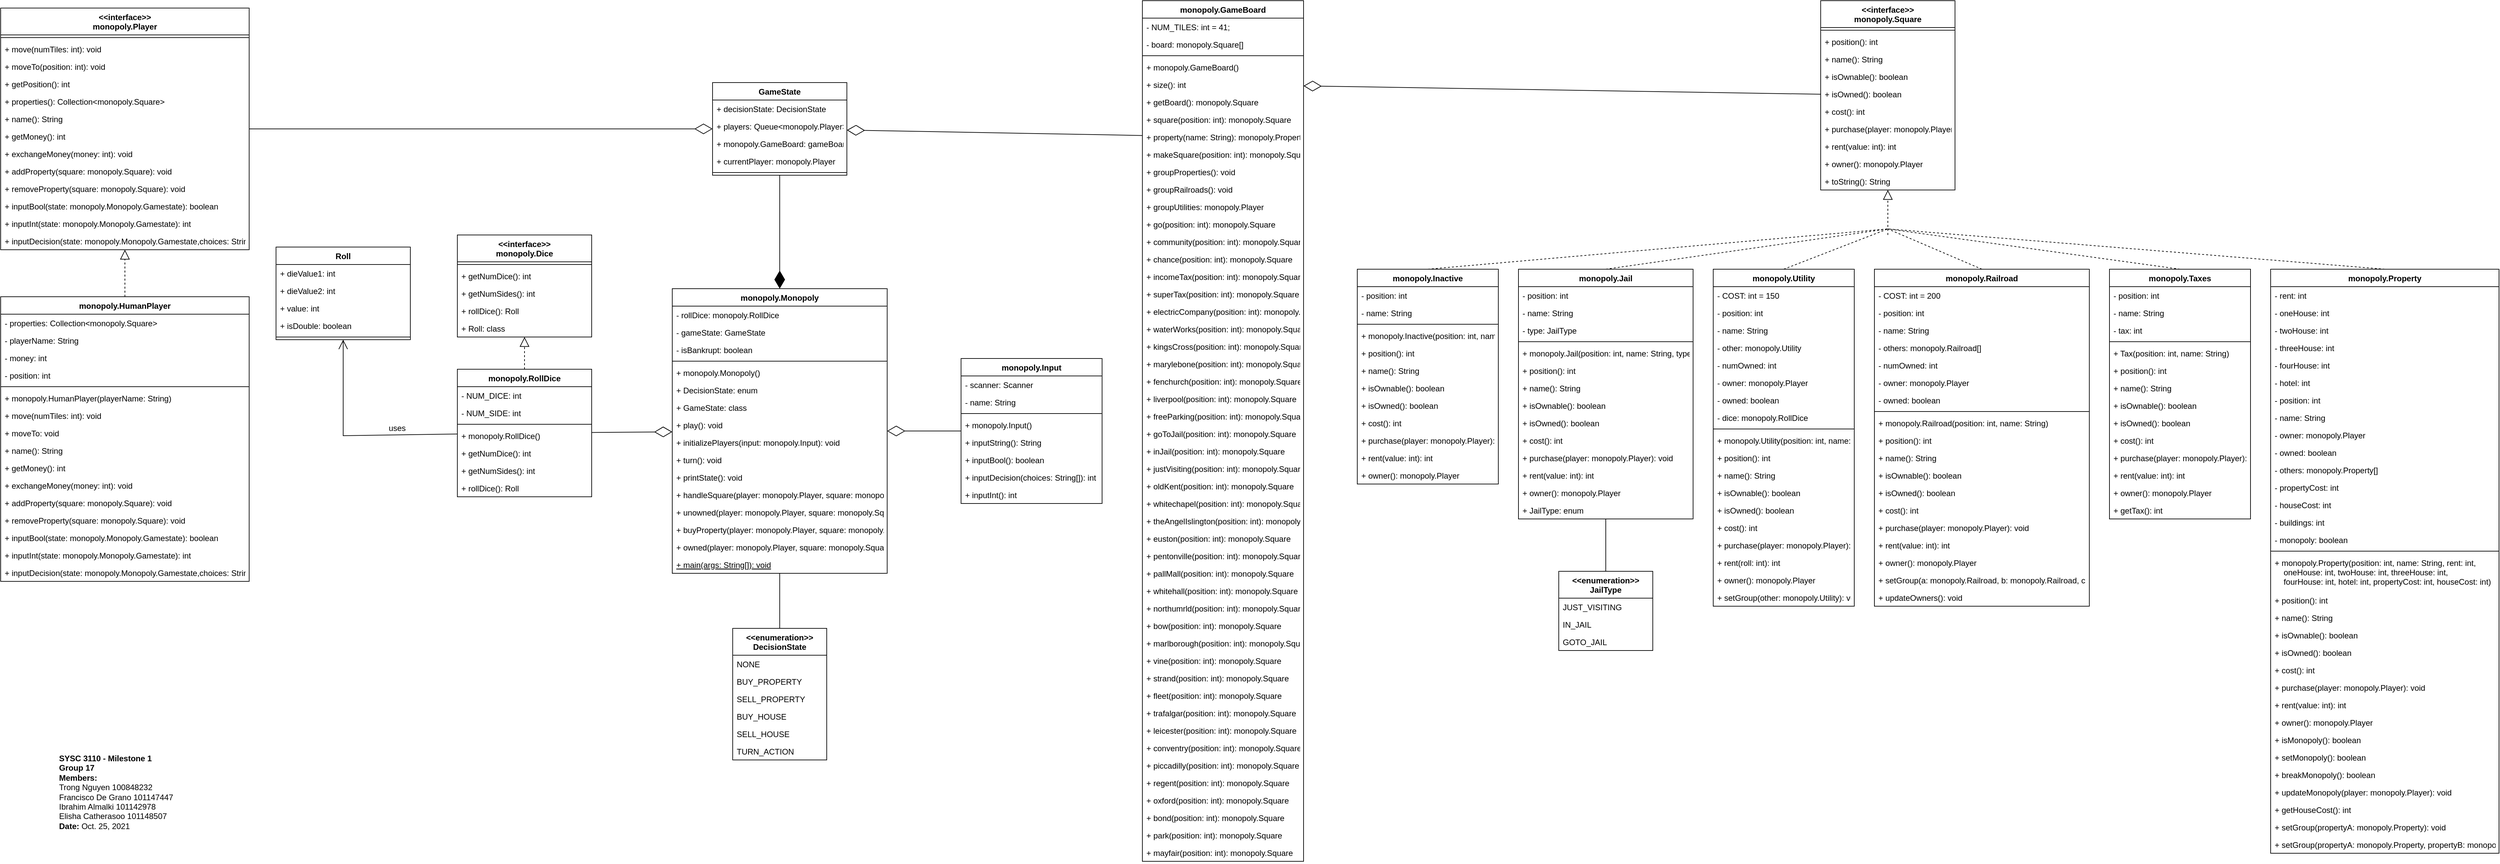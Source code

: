 <mxfile version="15.6.8" type="github" pages="5">
  <diagram id="mIdWcuVjI4xpF6q1rHtD" name="Class UML">
    <mxGraphModel dx="5542" dy="1037" grid="1" gridSize="10" guides="1" tooltips="1" connect="1" arrows="1" fold="1" page="1" pageScale="1" pageWidth="850" pageHeight="1100" math="0" shadow="0">
      <root>
        <mxCell id="0" />
        <mxCell id="1" parent="0" />
        <mxCell id="ZxXYfscIAA8OzIRm0PE7-7" value="&lt;&lt;interface&gt;&gt;&#xa;monopoly.Square" style="swimlane;fontStyle=1;align=center;verticalAlign=top;childLayout=stackLayout;horizontal=1;startSize=40;horizontalStack=0;resizeParent=1;resizeParentMax=0;resizeLast=0;collapsible=1;marginBottom=0;" parent="1" vertex="1">
          <mxGeometry x="-450" y="471" width="200" height="282" as="geometry" />
        </mxCell>
        <mxCell id="ZxXYfscIAA8OzIRm0PE7-9" value="" style="line;strokeWidth=1;fillColor=none;align=left;verticalAlign=middle;spacingTop=-1;spacingLeft=3;spacingRight=3;rotatable=0;labelPosition=right;points=[];portConstraint=eastwest;" parent="ZxXYfscIAA8OzIRm0PE7-7" vertex="1">
          <mxGeometry y="40" width="200" height="8" as="geometry" />
        </mxCell>
        <mxCell id="ZxXYfscIAA8OzIRm0PE7-10" value="+ position(): int" style="text;strokeColor=none;fillColor=none;align=left;verticalAlign=top;spacingLeft=4;spacingRight=4;overflow=hidden;rotatable=0;points=[[0,0.5],[1,0.5]];portConstraint=eastwest;" parent="ZxXYfscIAA8OzIRm0PE7-7" vertex="1">
          <mxGeometry y="48" width="200" height="26" as="geometry" />
        </mxCell>
        <mxCell id="ZxXYfscIAA8OzIRm0PE7-15" value="+ name(): String" style="text;strokeColor=none;fillColor=none;align=left;verticalAlign=top;spacingLeft=4;spacingRight=4;overflow=hidden;rotatable=0;points=[[0,0.5],[1,0.5]];portConstraint=eastwest;" parent="ZxXYfscIAA8OzIRm0PE7-7" vertex="1">
          <mxGeometry y="74" width="200" height="26" as="geometry" />
        </mxCell>
        <mxCell id="ZxXYfscIAA8OzIRm0PE7-13" value="+ isOwnable(): boolean" style="text;strokeColor=none;fillColor=none;align=left;verticalAlign=top;spacingLeft=4;spacingRight=4;overflow=hidden;rotatable=0;points=[[0,0.5],[1,0.5]];portConstraint=eastwest;" parent="ZxXYfscIAA8OzIRm0PE7-7" vertex="1">
          <mxGeometry y="100" width="200" height="26" as="geometry" />
        </mxCell>
        <mxCell id="ZxXYfscIAA8OzIRm0PE7-14" value="+ isOwned(): boolean" style="text;strokeColor=none;fillColor=none;align=left;verticalAlign=top;spacingLeft=4;spacingRight=4;overflow=hidden;rotatable=0;points=[[0,0.5],[1,0.5]];portConstraint=eastwest;" parent="ZxXYfscIAA8OzIRm0PE7-7" vertex="1">
          <mxGeometry y="126" width="200" height="26" as="geometry" />
        </mxCell>
        <mxCell id="ZxXYfscIAA8OzIRm0PE7-16" value="+ cost(): int" style="text;strokeColor=none;fillColor=none;align=left;verticalAlign=top;spacingLeft=4;spacingRight=4;overflow=hidden;rotatable=0;points=[[0,0.5],[1,0.5]];portConstraint=eastwest;" parent="ZxXYfscIAA8OzIRm0PE7-7" vertex="1">
          <mxGeometry y="152" width="200" height="26" as="geometry" />
        </mxCell>
        <mxCell id="ZxXYfscIAA8OzIRm0PE7-17" value="+ purchase(player: monopoly.Player): void" style="text;strokeColor=none;fillColor=none;align=left;verticalAlign=top;spacingLeft=4;spacingRight=4;overflow=hidden;rotatable=0;points=[[0,0.5],[1,0.5]];portConstraint=eastwest;" parent="ZxXYfscIAA8OzIRm0PE7-7" vertex="1">
          <mxGeometry y="178" width="200" height="26" as="geometry" />
        </mxCell>
        <mxCell id="ZxXYfscIAA8OzIRm0PE7-18" value="+ rent(value: int): int" style="text;strokeColor=none;fillColor=none;align=left;verticalAlign=top;spacingLeft=4;spacingRight=4;overflow=hidden;rotatable=0;points=[[0,0.5],[1,0.5]];portConstraint=eastwest;" parent="ZxXYfscIAA8OzIRm0PE7-7" vertex="1">
          <mxGeometry y="204" width="200" height="26" as="geometry" />
        </mxCell>
        <mxCell id="ZxXYfscIAA8OzIRm0PE7-11" value="+ owner(): monopoly.Player" style="text;strokeColor=none;fillColor=none;align=left;verticalAlign=top;spacingLeft=4;spacingRight=4;overflow=hidden;rotatable=0;points=[[0,0.5],[1,0.5]];portConstraint=eastwest;" parent="ZxXYfscIAA8OzIRm0PE7-7" vertex="1">
          <mxGeometry y="230" width="200" height="26" as="geometry" />
        </mxCell>
        <mxCell id="ZxXYfscIAA8OzIRm0PE7-12" value="+ toString(): String" style="text;strokeColor=none;fillColor=none;align=left;verticalAlign=top;spacingLeft=4;spacingRight=4;overflow=hidden;rotatable=0;points=[[0,0.5],[1,0.5]];portConstraint=eastwest;" parent="ZxXYfscIAA8OzIRm0PE7-7" vertex="1">
          <mxGeometry y="256" width="200" height="26" as="geometry" />
        </mxCell>
        <mxCell id="ZxXYfscIAA8OzIRm0PE7-192" style="edgeStyle=orthogonalEdgeStyle;rounded=0;orthogonalLoop=1;jettySize=auto;html=1;exitX=1;exitY=0.5;exitDx=0;exitDy=0;" parent="ZxXYfscIAA8OzIRm0PE7-7" source="ZxXYfscIAA8OzIRm0PE7-14" target="ZxXYfscIAA8OzIRm0PE7-14" edge="1">
          <mxGeometry relative="1" as="geometry" />
        </mxCell>
        <mxCell id="ZxXYfscIAA8OzIRm0PE7-19" value="&lt;&lt;interface&gt;&gt;&#xa;monopoly.Dice" style="swimlane;fontStyle=1;align=center;verticalAlign=top;childLayout=stackLayout;horizontal=1;startSize=40;horizontalStack=0;resizeParent=1;resizeParentMax=0;resizeLast=0;collapsible=1;marginBottom=0;" parent="1" vertex="1">
          <mxGeometry x="-2480" y="820" width="200" height="152" as="geometry" />
        </mxCell>
        <mxCell id="ZxXYfscIAA8OzIRm0PE7-20" value="" style="line;strokeWidth=1;fillColor=none;align=left;verticalAlign=middle;spacingTop=-1;spacingLeft=3;spacingRight=3;rotatable=0;labelPosition=right;points=[];portConstraint=eastwest;" parent="ZxXYfscIAA8OzIRm0PE7-19" vertex="1">
          <mxGeometry y="40" width="200" height="8" as="geometry" />
        </mxCell>
        <mxCell id="ZxXYfscIAA8OzIRm0PE7-21" value="+ getNumDice(): int" style="text;strokeColor=none;fillColor=none;align=left;verticalAlign=top;spacingLeft=4;spacingRight=4;overflow=hidden;rotatable=0;points=[[0,0.5],[1,0.5]];portConstraint=eastwest;" parent="ZxXYfscIAA8OzIRm0PE7-19" vertex="1">
          <mxGeometry y="48" width="200" height="26" as="geometry" />
        </mxCell>
        <mxCell id="ZxXYfscIAA8OzIRm0PE7-22" value="+ getNumSides(): int" style="text;strokeColor=none;fillColor=none;align=left;verticalAlign=top;spacingLeft=4;spacingRight=4;overflow=hidden;rotatable=0;points=[[0,0.5],[1,0.5]];portConstraint=eastwest;" parent="ZxXYfscIAA8OzIRm0PE7-19" vertex="1">
          <mxGeometry y="74" width="200" height="26" as="geometry" />
        </mxCell>
        <mxCell id="ZxXYfscIAA8OzIRm0PE7-23" value="+ rollDice(): Roll" style="text;strokeColor=none;fillColor=none;align=left;verticalAlign=top;spacingLeft=4;spacingRight=4;overflow=hidden;rotatable=0;points=[[0,0.5],[1,0.5]];portConstraint=eastwest;" parent="ZxXYfscIAA8OzIRm0PE7-19" vertex="1">
          <mxGeometry y="100" width="200" height="26" as="geometry" />
        </mxCell>
        <mxCell id="ZxXYfscIAA8OzIRm0PE7-24" value="+ Roll: class" style="text;strokeColor=none;fillColor=none;align=left;verticalAlign=top;spacingLeft=4;spacingRight=4;overflow=hidden;rotatable=0;points=[[0,0.5],[1,0.5]];portConstraint=eastwest;" parent="ZxXYfscIAA8OzIRm0PE7-19" vertex="1">
          <mxGeometry y="126" width="200" height="26" as="geometry" />
        </mxCell>
        <mxCell id="ZxXYfscIAA8OzIRm0PE7-30" value="&lt;&lt;interface&gt;&gt;&#xa;monopoly.Player" style="swimlane;fontStyle=1;align=center;verticalAlign=top;childLayout=stackLayout;horizontal=1;startSize=40;horizontalStack=0;resizeParent=1;resizeParentMax=0;resizeLast=0;collapsible=1;marginBottom=0;" parent="1" vertex="1">
          <mxGeometry x="-3160" y="482" width="370" height="360" as="geometry" />
        </mxCell>
        <mxCell id="ZxXYfscIAA8OzIRm0PE7-31" value="" style="line;strokeWidth=1;fillColor=none;align=left;verticalAlign=middle;spacingTop=-1;spacingLeft=3;spacingRight=3;rotatable=0;labelPosition=right;points=[];portConstraint=eastwest;" parent="ZxXYfscIAA8OzIRm0PE7-30" vertex="1">
          <mxGeometry y="40" width="370" height="8" as="geometry" />
        </mxCell>
        <mxCell id="ZxXYfscIAA8OzIRm0PE7-32" value="+ move(numTiles: int): void" style="text;strokeColor=none;fillColor=none;align=left;verticalAlign=top;spacingLeft=4;spacingRight=4;overflow=hidden;rotatable=0;points=[[0,0.5],[1,0.5]];portConstraint=eastwest;" parent="ZxXYfscIAA8OzIRm0PE7-30" vertex="1">
          <mxGeometry y="48" width="370" height="26" as="geometry" />
        </mxCell>
        <mxCell id="ZxXYfscIAA8OzIRm0PE7-33" value="+ moveTo(position: int): void" style="text;strokeColor=none;fillColor=none;align=left;verticalAlign=top;spacingLeft=4;spacingRight=4;overflow=hidden;rotatable=0;points=[[0,0.5],[1,0.5]];portConstraint=eastwest;" parent="ZxXYfscIAA8OzIRm0PE7-30" vertex="1">
          <mxGeometry y="74" width="370" height="26" as="geometry" />
        </mxCell>
        <mxCell id="ZxXYfscIAA8OzIRm0PE7-34" value="+ getPosition(): int" style="text;strokeColor=none;fillColor=none;align=left;verticalAlign=top;spacingLeft=4;spacingRight=4;overflow=hidden;rotatable=0;points=[[0,0.5],[1,0.5]];portConstraint=eastwest;" parent="ZxXYfscIAA8OzIRm0PE7-30" vertex="1">
          <mxGeometry y="100" width="370" height="26" as="geometry" />
        </mxCell>
        <mxCell id="ZxXYfscIAA8OzIRm0PE7-35" value="+ properties(): Collection&lt;monopoly.Square&gt;" style="text;strokeColor=none;fillColor=none;align=left;verticalAlign=top;spacingLeft=4;spacingRight=4;overflow=hidden;rotatable=0;points=[[0,0.5],[1,0.5]];portConstraint=eastwest;" parent="ZxXYfscIAA8OzIRm0PE7-30" vertex="1">
          <mxGeometry y="126" width="370" height="26" as="geometry" />
        </mxCell>
        <mxCell id="ZxXYfscIAA8OzIRm0PE7-36" value="+ name(): String" style="text;strokeColor=none;fillColor=none;align=left;verticalAlign=top;spacingLeft=4;spacingRight=4;overflow=hidden;rotatable=0;points=[[0,0.5],[1,0.5]];portConstraint=eastwest;" parent="ZxXYfscIAA8OzIRm0PE7-30" vertex="1">
          <mxGeometry y="152" width="370" height="26" as="geometry" />
        </mxCell>
        <mxCell id="ZxXYfscIAA8OzIRm0PE7-37" value="+ getMoney(): int" style="text;strokeColor=none;fillColor=none;align=left;verticalAlign=top;spacingLeft=4;spacingRight=4;overflow=hidden;rotatable=0;points=[[0,0.5],[1,0.5]];portConstraint=eastwest;" parent="ZxXYfscIAA8OzIRm0PE7-30" vertex="1">
          <mxGeometry y="178" width="370" height="26" as="geometry" />
        </mxCell>
        <mxCell id="ZxXYfscIAA8OzIRm0PE7-38" value="+ exchangeMoney(money: int): void" style="text;strokeColor=none;fillColor=none;align=left;verticalAlign=top;spacingLeft=4;spacingRight=4;overflow=hidden;rotatable=0;points=[[0,0.5],[1,0.5]];portConstraint=eastwest;" parent="ZxXYfscIAA8OzIRm0PE7-30" vertex="1">
          <mxGeometry y="204" width="370" height="26" as="geometry" />
        </mxCell>
        <mxCell id="ZxXYfscIAA8OzIRm0PE7-39" value="+ addProperty(square: monopoly.Square): void" style="text;strokeColor=none;fillColor=none;align=left;verticalAlign=top;spacingLeft=4;spacingRight=4;overflow=hidden;rotatable=0;points=[[0,0.5],[1,0.5]];portConstraint=eastwest;" parent="ZxXYfscIAA8OzIRm0PE7-30" vertex="1">
          <mxGeometry y="230" width="370" height="26" as="geometry" />
        </mxCell>
        <mxCell id="KdBzGCH8AwDXqr2-iXCs-40" value="+ removeProperty(square: monopoly.Square): void" style="text;strokeColor=none;fillColor=none;align=left;verticalAlign=top;spacingLeft=4;spacingRight=4;overflow=hidden;rotatable=0;points=[[0,0.5],[1,0.5]];portConstraint=eastwest;" parent="ZxXYfscIAA8OzIRm0PE7-30" vertex="1">
          <mxGeometry y="256" width="370" height="26" as="geometry" />
        </mxCell>
        <mxCell id="KdBzGCH8AwDXqr2-iXCs-42" value="+ inputBool(state: monopoly.Monopoly.Gamestate): boolean" style="text;strokeColor=none;fillColor=none;align=left;verticalAlign=top;spacingLeft=4;spacingRight=4;overflow=hidden;rotatable=0;points=[[0,0.5],[1,0.5]];portConstraint=eastwest;" parent="ZxXYfscIAA8OzIRm0PE7-30" vertex="1">
          <mxGeometry y="282" width="370" height="26" as="geometry" />
        </mxCell>
        <mxCell id="KdBzGCH8AwDXqr2-iXCs-41" value="+ inputInt(state: monopoly.Monopoly.Gamestate): int" style="text;strokeColor=none;fillColor=none;align=left;verticalAlign=top;spacingLeft=4;spacingRight=4;overflow=hidden;rotatable=0;points=[[0,0.5],[1,0.5]];portConstraint=eastwest;" parent="ZxXYfscIAA8OzIRm0PE7-30" vertex="1">
          <mxGeometry y="308" width="370" height="26" as="geometry" />
        </mxCell>
        <mxCell id="ZxXYfscIAA8OzIRm0PE7-40" value="+ inputDecision(state: monopoly.Monopoly.Gamestate,choices: String[]): int" style="text;strokeColor=none;fillColor=none;align=left;verticalAlign=top;spacingLeft=4;spacingRight=4;overflow=hidden;rotatable=0;points=[[0,0.5],[1,0.5]];portConstraint=eastwest;" parent="ZxXYfscIAA8OzIRm0PE7-30" vertex="1">
          <mxGeometry y="334" width="370" height="26" as="geometry" />
        </mxCell>
        <mxCell id="ZxXYfscIAA8OzIRm0PE7-42" value="monopoly.RollDice" style="swimlane;fontStyle=1;align=center;verticalAlign=top;childLayout=stackLayout;horizontal=1;startSize=26;horizontalStack=0;resizeParent=1;resizeParentMax=0;resizeLast=0;collapsible=1;marginBottom=0;" parent="1" vertex="1">
          <mxGeometry x="-2480" y="1020" width="200" height="190" as="geometry" />
        </mxCell>
        <mxCell id="ZxXYfscIAA8OzIRm0PE7-43" value="- NUM_DICE: int" style="text;strokeColor=none;fillColor=none;align=left;verticalAlign=top;spacingLeft=4;spacingRight=4;overflow=hidden;rotatable=0;points=[[0,0.5],[1,0.5]];portConstraint=eastwest;" parent="ZxXYfscIAA8OzIRm0PE7-42" vertex="1">
          <mxGeometry y="26" width="200" height="26" as="geometry" />
        </mxCell>
        <mxCell id="ZxXYfscIAA8OzIRm0PE7-46" value="- NUM_SIDE: int" style="text;strokeColor=none;fillColor=none;align=left;verticalAlign=top;spacingLeft=4;spacingRight=4;overflow=hidden;rotatable=0;points=[[0,0.5],[1,0.5]];portConstraint=eastwest;" parent="ZxXYfscIAA8OzIRm0PE7-42" vertex="1">
          <mxGeometry y="52" width="200" height="26" as="geometry" />
        </mxCell>
        <mxCell id="ZxXYfscIAA8OzIRm0PE7-44" value="" style="line;strokeWidth=1;fillColor=none;align=left;verticalAlign=middle;spacingTop=-1;spacingLeft=3;spacingRight=3;rotatable=0;labelPosition=right;points=[];portConstraint=eastwest;" parent="ZxXYfscIAA8OzIRm0PE7-42" vertex="1">
          <mxGeometry y="78" width="200" height="8" as="geometry" />
        </mxCell>
        <mxCell id="ZxXYfscIAA8OzIRm0PE7-47" value="+ monopoly.RollDice()" style="text;strokeColor=none;fillColor=none;align=left;verticalAlign=top;spacingLeft=4;spacingRight=4;overflow=hidden;rotatable=0;points=[[0,0.5],[1,0.5]];portConstraint=eastwest;" parent="ZxXYfscIAA8OzIRm0PE7-42" vertex="1">
          <mxGeometry y="86" width="200" height="26" as="geometry" />
        </mxCell>
        <mxCell id="ZxXYfscIAA8OzIRm0PE7-45" value="+ getNumDice(): int" style="text;strokeColor=none;fillColor=none;align=left;verticalAlign=top;spacingLeft=4;spacingRight=4;overflow=hidden;rotatable=0;points=[[0,0.5],[1,0.5]];portConstraint=eastwest;" parent="ZxXYfscIAA8OzIRm0PE7-42" vertex="1">
          <mxGeometry y="112" width="200" height="26" as="geometry" />
        </mxCell>
        <mxCell id="ZxXYfscIAA8OzIRm0PE7-48" value="+ getNumSides(): int" style="text;strokeColor=none;fillColor=none;align=left;verticalAlign=top;spacingLeft=4;spacingRight=4;overflow=hidden;rotatable=0;points=[[0,0.5],[1,0.5]];portConstraint=eastwest;" parent="ZxXYfscIAA8OzIRm0PE7-42" vertex="1">
          <mxGeometry y="138" width="200" height="26" as="geometry" />
        </mxCell>
        <mxCell id="ZxXYfscIAA8OzIRm0PE7-49" value="+ rollDice(): Roll" style="text;strokeColor=none;fillColor=none;align=left;verticalAlign=top;spacingLeft=4;spacingRight=4;overflow=hidden;rotatable=0;points=[[0,0.5],[1,0.5]];portConstraint=eastwest;" parent="ZxXYfscIAA8OzIRm0PE7-42" vertex="1">
          <mxGeometry y="164" width="200" height="26" as="geometry" />
        </mxCell>
        <mxCell id="ZxXYfscIAA8OzIRm0PE7-51" value="monopoly.HumanPlayer" style="swimlane;fontStyle=1;align=center;verticalAlign=top;childLayout=stackLayout;horizontal=1;startSize=26;horizontalStack=0;resizeParent=1;resizeParentMax=0;resizeLast=0;collapsible=1;marginBottom=0;" parent="1" vertex="1">
          <mxGeometry x="-3160" y="912" width="370" height="424" as="geometry" />
        </mxCell>
        <mxCell id="ZxXYfscIAA8OzIRm0PE7-52" value="- properties: Collection&lt;monopoly.Square&gt;" style="text;strokeColor=none;fillColor=none;align=left;verticalAlign=top;spacingLeft=4;spacingRight=4;overflow=hidden;rotatable=0;points=[[0,0.5],[1,0.5]];portConstraint=eastwest;" parent="ZxXYfscIAA8OzIRm0PE7-51" vertex="1">
          <mxGeometry y="26" width="370" height="26" as="geometry" />
        </mxCell>
        <mxCell id="ZxXYfscIAA8OzIRm0PE7-59" value="- playerName: String" style="text;strokeColor=none;fillColor=none;align=left;verticalAlign=top;spacingLeft=4;spacingRight=4;overflow=hidden;rotatable=0;points=[[0,0.5],[1,0.5]];portConstraint=eastwest;" parent="ZxXYfscIAA8OzIRm0PE7-51" vertex="1">
          <mxGeometry y="52" width="370" height="26" as="geometry" />
        </mxCell>
        <mxCell id="ZxXYfscIAA8OzIRm0PE7-60" value="- money: int" style="text;strokeColor=none;fillColor=none;align=left;verticalAlign=top;spacingLeft=4;spacingRight=4;overflow=hidden;rotatable=0;points=[[0,0.5],[1,0.5]];portConstraint=eastwest;" parent="ZxXYfscIAA8OzIRm0PE7-51" vertex="1">
          <mxGeometry y="78" width="370" height="26" as="geometry" />
        </mxCell>
        <mxCell id="ZxXYfscIAA8OzIRm0PE7-53" value="- position: int" style="text;strokeColor=none;fillColor=none;align=left;verticalAlign=top;spacingLeft=4;spacingRight=4;overflow=hidden;rotatable=0;points=[[0,0.5],[1,0.5]];portConstraint=eastwest;" parent="ZxXYfscIAA8OzIRm0PE7-51" vertex="1">
          <mxGeometry y="104" width="370" height="26" as="geometry" />
        </mxCell>
        <mxCell id="ZxXYfscIAA8OzIRm0PE7-54" value="" style="line;strokeWidth=1;fillColor=none;align=left;verticalAlign=middle;spacingTop=-1;spacingLeft=3;spacingRight=3;rotatable=0;labelPosition=right;points=[];portConstraint=eastwest;" parent="ZxXYfscIAA8OzIRm0PE7-51" vertex="1">
          <mxGeometry y="130" width="370" height="8" as="geometry" />
        </mxCell>
        <mxCell id="ZxXYfscIAA8OzIRm0PE7-55" value="+ monopoly.HumanPlayer(playerName: String)" style="text;strokeColor=none;fillColor=none;align=left;verticalAlign=top;spacingLeft=4;spacingRight=4;overflow=hidden;rotatable=0;points=[[0,0.5],[1,0.5]];portConstraint=eastwest;" parent="ZxXYfscIAA8OzIRm0PE7-51" vertex="1">
          <mxGeometry y="138" width="370" height="26" as="geometry" />
        </mxCell>
        <mxCell id="ZxXYfscIAA8OzIRm0PE7-56" value="+ move(numTiles: int): void" style="text;strokeColor=none;fillColor=none;align=left;verticalAlign=top;spacingLeft=4;spacingRight=4;overflow=hidden;rotatable=0;points=[[0,0.5],[1,0.5]];portConstraint=eastwest;" parent="ZxXYfscIAA8OzIRm0PE7-51" vertex="1">
          <mxGeometry y="164" width="370" height="26" as="geometry" />
        </mxCell>
        <mxCell id="ZxXYfscIAA8OzIRm0PE7-57" value="+ moveTo: void" style="text;strokeColor=none;fillColor=none;align=left;verticalAlign=top;spacingLeft=4;spacingRight=4;overflow=hidden;rotatable=0;points=[[0,0.5],[1,0.5]];portConstraint=eastwest;" parent="ZxXYfscIAA8OzIRm0PE7-51" vertex="1">
          <mxGeometry y="190" width="370" height="26" as="geometry" />
        </mxCell>
        <mxCell id="ZxXYfscIAA8OzIRm0PE7-61" value="+ name(): String" style="text;strokeColor=none;fillColor=none;align=left;verticalAlign=top;spacingLeft=4;spacingRight=4;overflow=hidden;rotatable=0;points=[[0,0.5],[1,0.5]];portConstraint=eastwest;" parent="ZxXYfscIAA8OzIRm0PE7-51" vertex="1">
          <mxGeometry y="216" width="370" height="26" as="geometry" />
        </mxCell>
        <mxCell id="ZxXYfscIAA8OzIRm0PE7-58" value="+ getMoney(): int " style="text;strokeColor=none;fillColor=none;align=left;verticalAlign=top;spacingLeft=4;spacingRight=4;overflow=hidden;rotatable=0;points=[[0,0.5],[1,0.5]];portConstraint=eastwest;" parent="ZxXYfscIAA8OzIRm0PE7-51" vertex="1">
          <mxGeometry y="242" width="370" height="26" as="geometry" />
        </mxCell>
        <mxCell id="KdBzGCH8AwDXqr2-iXCs-43" value="+ exchangeMoney(money: int): void" style="text;strokeColor=none;fillColor=none;align=left;verticalAlign=top;spacingLeft=4;spacingRight=4;overflow=hidden;rotatable=0;points=[[0,0.5],[1,0.5]];portConstraint=eastwest;" parent="ZxXYfscIAA8OzIRm0PE7-51" vertex="1">
          <mxGeometry y="268" width="370" height="26" as="geometry" />
        </mxCell>
        <mxCell id="KdBzGCH8AwDXqr2-iXCs-44" value="+ addProperty(square: monopoly.Square): void" style="text;strokeColor=none;fillColor=none;align=left;verticalAlign=top;spacingLeft=4;spacingRight=4;overflow=hidden;rotatable=0;points=[[0,0.5],[1,0.5]];portConstraint=eastwest;" parent="ZxXYfscIAA8OzIRm0PE7-51" vertex="1">
          <mxGeometry y="294" width="370" height="26" as="geometry" />
        </mxCell>
        <mxCell id="KdBzGCH8AwDXqr2-iXCs-45" value="+ removeProperty(square: monopoly.Square): void" style="text;strokeColor=none;fillColor=none;align=left;verticalAlign=top;spacingLeft=4;spacingRight=4;overflow=hidden;rotatable=0;points=[[0,0.5],[1,0.5]];portConstraint=eastwest;" parent="ZxXYfscIAA8OzIRm0PE7-51" vertex="1">
          <mxGeometry y="320" width="370" height="26" as="geometry" />
        </mxCell>
        <mxCell id="KdBzGCH8AwDXqr2-iXCs-46" value="+ inputBool(state: monopoly.Monopoly.Gamestate): boolean" style="text;strokeColor=none;fillColor=none;align=left;verticalAlign=top;spacingLeft=4;spacingRight=4;overflow=hidden;rotatable=0;points=[[0,0.5],[1,0.5]];portConstraint=eastwest;" parent="ZxXYfscIAA8OzIRm0PE7-51" vertex="1">
          <mxGeometry y="346" width="370" height="26" as="geometry" />
        </mxCell>
        <mxCell id="KdBzGCH8AwDXqr2-iXCs-47" value="+ inputInt(state: monopoly.Monopoly.Gamestate): int" style="text;strokeColor=none;fillColor=none;align=left;verticalAlign=top;spacingLeft=4;spacingRight=4;overflow=hidden;rotatable=0;points=[[0,0.5],[1,0.5]];portConstraint=eastwest;" parent="ZxXYfscIAA8OzIRm0PE7-51" vertex="1">
          <mxGeometry y="372" width="370" height="26" as="geometry" />
        </mxCell>
        <mxCell id="KdBzGCH8AwDXqr2-iXCs-48" value="+ inputDecision(state: monopoly.Monopoly.Gamestate,choices: String[]): int" style="text;strokeColor=none;fillColor=none;align=left;verticalAlign=top;spacingLeft=4;spacingRight=4;overflow=hidden;rotatable=0;points=[[0,0.5],[1,0.5]];portConstraint=eastwest;" parent="ZxXYfscIAA8OzIRm0PE7-51" vertex="1">
          <mxGeometry y="398" width="370" height="26" as="geometry" />
        </mxCell>
        <mxCell id="ZxXYfscIAA8OzIRm0PE7-90" value="monopoly.Inactive" style="swimlane;fontStyle=1;align=center;verticalAlign=top;childLayout=stackLayout;horizontal=1;startSize=26;horizontalStack=0;resizeParent=1;resizeParentMax=0;resizeLast=0;collapsible=1;marginBottom=0;" parent="1" vertex="1">
          <mxGeometry x="-1140" y="871" width="210" height="320" as="geometry" />
        </mxCell>
        <mxCell id="ZxXYfscIAA8OzIRm0PE7-91" value="- position: int" style="text;strokeColor=none;fillColor=none;align=left;verticalAlign=top;spacingLeft=4;spacingRight=4;overflow=hidden;rotatable=0;points=[[0,0.5],[1,0.5]];portConstraint=eastwest;" parent="ZxXYfscIAA8OzIRm0PE7-90" vertex="1">
          <mxGeometry y="26" width="210" height="26" as="geometry" />
        </mxCell>
        <mxCell id="ZxXYfscIAA8OzIRm0PE7-92" value="- name: String" style="text;strokeColor=none;fillColor=none;align=left;verticalAlign=top;spacingLeft=4;spacingRight=4;overflow=hidden;rotatable=0;points=[[0,0.5],[1,0.5]];portConstraint=eastwest;" parent="ZxXYfscIAA8OzIRm0PE7-90" vertex="1">
          <mxGeometry y="52" width="210" height="26" as="geometry" />
        </mxCell>
        <mxCell id="ZxXYfscIAA8OzIRm0PE7-95" value="" style="line;strokeWidth=1;fillColor=none;align=left;verticalAlign=middle;spacingTop=-1;spacingLeft=3;spacingRight=3;rotatable=0;labelPosition=right;points=[];portConstraint=eastwest;" parent="ZxXYfscIAA8OzIRm0PE7-90" vertex="1">
          <mxGeometry y="78" width="210" height="8" as="geometry" />
        </mxCell>
        <mxCell id="ZxXYfscIAA8OzIRm0PE7-96" value="+ monopoly.Inactive(position: int, name: String)" style="text;strokeColor=none;fillColor=none;align=left;verticalAlign=top;spacingLeft=4;spacingRight=4;overflow=hidden;rotatable=0;points=[[0,0.5],[1,0.5]];portConstraint=eastwest;" parent="ZxXYfscIAA8OzIRm0PE7-90" vertex="1">
          <mxGeometry y="86" width="210" height="26" as="geometry" />
        </mxCell>
        <mxCell id="ZxXYfscIAA8OzIRm0PE7-97" value="+ position(): int" style="text;strokeColor=none;fillColor=none;align=left;verticalAlign=top;spacingLeft=4;spacingRight=4;overflow=hidden;rotatable=0;points=[[0,0.5],[1,0.5]];portConstraint=eastwest;" parent="ZxXYfscIAA8OzIRm0PE7-90" vertex="1">
          <mxGeometry y="112" width="210" height="26" as="geometry" />
        </mxCell>
        <mxCell id="ZxXYfscIAA8OzIRm0PE7-98" value="+ name(): String" style="text;strokeColor=none;fillColor=none;align=left;verticalAlign=top;spacingLeft=4;spacingRight=4;overflow=hidden;rotatable=0;points=[[0,0.5],[1,0.5]];portConstraint=eastwest;" parent="ZxXYfscIAA8OzIRm0PE7-90" vertex="1">
          <mxGeometry y="138" width="210" height="26" as="geometry" />
        </mxCell>
        <mxCell id="ZxXYfscIAA8OzIRm0PE7-99" value="+ isOwnable(): boolean" style="text;strokeColor=none;fillColor=none;align=left;verticalAlign=top;spacingLeft=4;spacingRight=4;overflow=hidden;rotatable=0;points=[[0,0.5],[1,0.5]];portConstraint=eastwest;" parent="ZxXYfscIAA8OzIRm0PE7-90" vertex="1">
          <mxGeometry y="164" width="210" height="26" as="geometry" />
        </mxCell>
        <mxCell id="ZxXYfscIAA8OzIRm0PE7-100" value="+ isOwned(): boolean " style="text;strokeColor=none;fillColor=none;align=left;verticalAlign=top;spacingLeft=4;spacingRight=4;overflow=hidden;rotatable=0;points=[[0,0.5],[1,0.5]];portConstraint=eastwest;" parent="ZxXYfscIAA8OzIRm0PE7-90" vertex="1">
          <mxGeometry y="190" width="210" height="26" as="geometry" />
        </mxCell>
        <mxCell id="ZxXYfscIAA8OzIRm0PE7-101" value="+ cost(): int" style="text;strokeColor=none;fillColor=none;align=left;verticalAlign=top;spacingLeft=4;spacingRight=4;overflow=hidden;rotatable=0;points=[[0,0.5],[1,0.5]];portConstraint=eastwest;" parent="ZxXYfscIAA8OzIRm0PE7-90" vertex="1">
          <mxGeometry y="216" width="210" height="26" as="geometry" />
        </mxCell>
        <mxCell id="ZxXYfscIAA8OzIRm0PE7-102" value="+ purchase(player: monopoly.Player): void" style="text;strokeColor=none;fillColor=none;align=left;verticalAlign=top;spacingLeft=4;spacingRight=4;overflow=hidden;rotatable=0;points=[[0,0.5],[1,0.5]];portConstraint=eastwest;" parent="ZxXYfscIAA8OzIRm0PE7-90" vertex="1">
          <mxGeometry y="242" width="210" height="26" as="geometry" />
        </mxCell>
        <mxCell id="ZxXYfscIAA8OzIRm0PE7-104" value="+ rent(value: int): int" style="text;strokeColor=none;fillColor=none;align=left;verticalAlign=top;spacingLeft=4;spacingRight=4;overflow=hidden;rotatable=0;points=[[0,0.5],[1,0.5]];portConstraint=eastwest;" parent="ZxXYfscIAA8OzIRm0PE7-90" vertex="1">
          <mxGeometry y="268" width="210" height="26" as="geometry" />
        </mxCell>
        <mxCell id="ZxXYfscIAA8OzIRm0PE7-103" value="+ owner(): monopoly.Player" style="text;strokeColor=none;fillColor=none;align=left;verticalAlign=top;spacingLeft=4;spacingRight=4;overflow=hidden;rotatable=0;points=[[0,0.5],[1,0.5]];portConstraint=eastwest;" parent="ZxXYfscIAA8OzIRm0PE7-90" vertex="1">
          <mxGeometry y="294" width="210" height="26" as="geometry" />
        </mxCell>
        <mxCell id="ZxXYfscIAA8OzIRm0PE7-105" value="monopoly.Utility" style="swimlane;fontStyle=1;align=center;verticalAlign=top;childLayout=stackLayout;horizontal=1;startSize=26;horizontalStack=0;resizeParent=1;resizeParentMax=0;resizeLast=0;collapsible=1;marginBottom=0;" parent="1" vertex="1">
          <mxGeometry x="-610" y="871" width="210" height="502" as="geometry" />
        </mxCell>
        <mxCell id="ZxXYfscIAA8OzIRm0PE7-133" value="- COST: int = 150" style="text;strokeColor=none;fillColor=none;align=left;verticalAlign=top;spacingLeft=4;spacingRight=4;overflow=hidden;rotatable=0;points=[[0,0.5],[1,0.5]];portConstraint=eastwest;" parent="ZxXYfscIAA8OzIRm0PE7-105" vertex="1">
          <mxGeometry y="26" width="210" height="26" as="geometry" />
        </mxCell>
        <mxCell id="ZxXYfscIAA8OzIRm0PE7-106" value="- position: int" style="text;strokeColor=none;fillColor=none;align=left;verticalAlign=top;spacingLeft=4;spacingRight=4;overflow=hidden;rotatable=0;points=[[0,0.5],[1,0.5]];portConstraint=eastwest;" parent="ZxXYfscIAA8OzIRm0PE7-105" vertex="1">
          <mxGeometry y="52" width="210" height="26" as="geometry" />
        </mxCell>
        <mxCell id="ZxXYfscIAA8OzIRm0PE7-135" value="- name: String" style="text;strokeColor=none;fillColor=none;align=left;verticalAlign=top;spacingLeft=4;spacingRight=4;overflow=hidden;rotatable=0;points=[[0,0.5],[1,0.5]];portConstraint=eastwest;" parent="ZxXYfscIAA8OzIRm0PE7-105" vertex="1">
          <mxGeometry y="78" width="210" height="26" as="geometry" />
        </mxCell>
        <mxCell id="ZxXYfscIAA8OzIRm0PE7-134" value="- other: monopoly.Utility" style="text;strokeColor=none;fillColor=none;align=left;verticalAlign=top;spacingLeft=4;spacingRight=4;overflow=hidden;rotatable=0;points=[[0,0.5],[1,0.5]];portConstraint=eastwest;" parent="ZxXYfscIAA8OzIRm0PE7-105" vertex="1">
          <mxGeometry y="104" width="210" height="26" as="geometry" />
        </mxCell>
        <mxCell id="ZxXYfscIAA8OzIRm0PE7-107" value="- numOwned: int" style="text;strokeColor=none;fillColor=none;align=left;verticalAlign=top;spacingLeft=4;spacingRight=4;overflow=hidden;rotatable=0;points=[[0,0.5],[1,0.5]];portConstraint=eastwest;" parent="ZxXYfscIAA8OzIRm0PE7-105" vertex="1">
          <mxGeometry y="130" width="210" height="26" as="geometry" />
        </mxCell>
        <mxCell id="ZxXYfscIAA8OzIRm0PE7-137" value="- owner: monopoly.Player" style="text;strokeColor=none;fillColor=none;align=left;verticalAlign=top;spacingLeft=4;spacingRight=4;overflow=hidden;rotatable=0;points=[[0,0.5],[1,0.5]];portConstraint=eastwest;" parent="ZxXYfscIAA8OzIRm0PE7-105" vertex="1">
          <mxGeometry y="156" width="210" height="26" as="geometry" />
        </mxCell>
        <mxCell id="ZxXYfscIAA8OzIRm0PE7-136" value="- owned: boolean" style="text;strokeColor=none;fillColor=none;align=left;verticalAlign=top;spacingLeft=4;spacingRight=4;overflow=hidden;rotatable=0;points=[[0,0.5],[1,0.5]];portConstraint=eastwest;" parent="ZxXYfscIAA8OzIRm0PE7-105" vertex="1">
          <mxGeometry y="182" width="210" height="26" as="geometry" />
        </mxCell>
        <mxCell id="ZxXYfscIAA8OzIRm0PE7-118" value="- dice: monopoly.RollDice" style="text;strokeColor=none;fillColor=none;align=left;verticalAlign=top;spacingLeft=4;spacingRight=4;overflow=hidden;rotatable=0;points=[[0,0.5],[1,0.5]];portConstraint=eastwest;" parent="ZxXYfscIAA8OzIRm0PE7-105" vertex="1">
          <mxGeometry y="208" width="210" height="26" as="geometry" />
        </mxCell>
        <mxCell id="ZxXYfscIAA8OzIRm0PE7-108" value="" style="line;strokeWidth=1;fillColor=none;align=left;verticalAlign=middle;spacingTop=-1;spacingLeft=3;spacingRight=3;rotatable=0;labelPosition=right;points=[];portConstraint=eastwest;" parent="ZxXYfscIAA8OzIRm0PE7-105" vertex="1">
          <mxGeometry y="234" width="210" height="8" as="geometry" />
        </mxCell>
        <mxCell id="ZxXYfscIAA8OzIRm0PE7-109" value="+ monopoly.Utility(position: int, name: String)" style="text;strokeColor=none;fillColor=none;align=left;verticalAlign=top;spacingLeft=4;spacingRight=4;overflow=hidden;rotatable=0;points=[[0,0.5],[1,0.5]];portConstraint=eastwest;" parent="ZxXYfscIAA8OzIRm0PE7-105" vertex="1">
          <mxGeometry y="242" width="210" height="26" as="geometry" />
        </mxCell>
        <mxCell id="ZxXYfscIAA8OzIRm0PE7-110" value="+ position(): int" style="text;strokeColor=none;fillColor=none;align=left;verticalAlign=top;spacingLeft=4;spacingRight=4;overflow=hidden;rotatable=0;points=[[0,0.5],[1,0.5]];portConstraint=eastwest;" parent="ZxXYfscIAA8OzIRm0PE7-105" vertex="1">
          <mxGeometry y="268" width="210" height="26" as="geometry" />
        </mxCell>
        <mxCell id="ZxXYfscIAA8OzIRm0PE7-111" value="+ name(): String" style="text;strokeColor=none;fillColor=none;align=left;verticalAlign=top;spacingLeft=4;spacingRight=4;overflow=hidden;rotatable=0;points=[[0,0.5],[1,0.5]];portConstraint=eastwest;" parent="ZxXYfscIAA8OzIRm0PE7-105" vertex="1">
          <mxGeometry y="294" width="210" height="26" as="geometry" />
        </mxCell>
        <mxCell id="ZxXYfscIAA8OzIRm0PE7-112" value="+ isOwnable(): boolean" style="text;strokeColor=none;fillColor=none;align=left;verticalAlign=top;spacingLeft=4;spacingRight=4;overflow=hidden;rotatable=0;points=[[0,0.5],[1,0.5]];portConstraint=eastwest;" parent="ZxXYfscIAA8OzIRm0PE7-105" vertex="1">
          <mxGeometry y="320" width="210" height="26" as="geometry" />
        </mxCell>
        <mxCell id="ZxXYfscIAA8OzIRm0PE7-113" value="+ isOwned(): boolean " style="text;strokeColor=none;fillColor=none;align=left;verticalAlign=top;spacingLeft=4;spacingRight=4;overflow=hidden;rotatable=0;points=[[0,0.5],[1,0.5]];portConstraint=eastwest;" parent="ZxXYfscIAA8OzIRm0PE7-105" vertex="1">
          <mxGeometry y="346" width="210" height="26" as="geometry" />
        </mxCell>
        <mxCell id="ZxXYfscIAA8OzIRm0PE7-114" value="+ cost(): int" style="text;strokeColor=none;fillColor=none;align=left;verticalAlign=top;spacingLeft=4;spacingRight=4;overflow=hidden;rotatable=0;points=[[0,0.5],[1,0.5]];portConstraint=eastwest;" parent="ZxXYfscIAA8OzIRm0PE7-105" vertex="1">
          <mxGeometry y="372" width="210" height="26" as="geometry" />
        </mxCell>
        <mxCell id="ZxXYfscIAA8OzIRm0PE7-115" value="+ purchase(player: monopoly.Player): void" style="text;strokeColor=none;fillColor=none;align=left;verticalAlign=top;spacingLeft=4;spacingRight=4;overflow=hidden;rotatable=0;points=[[0,0.5],[1,0.5]];portConstraint=eastwest;" parent="ZxXYfscIAA8OzIRm0PE7-105" vertex="1">
          <mxGeometry y="398" width="210" height="26" as="geometry" />
        </mxCell>
        <mxCell id="ZxXYfscIAA8OzIRm0PE7-116" value="+ rent(roll: int): int" style="text;strokeColor=none;fillColor=none;align=left;verticalAlign=top;spacingLeft=4;spacingRight=4;overflow=hidden;rotatable=0;points=[[0,0.5],[1,0.5]];portConstraint=eastwest;" parent="ZxXYfscIAA8OzIRm0PE7-105" vertex="1">
          <mxGeometry y="424" width="210" height="26" as="geometry" />
        </mxCell>
        <mxCell id="ZxXYfscIAA8OzIRm0PE7-117" value="+ owner(): monopoly.Player" style="text;strokeColor=none;fillColor=none;align=left;verticalAlign=top;spacingLeft=4;spacingRight=4;overflow=hidden;rotatable=0;points=[[0,0.5],[1,0.5]];portConstraint=eastwest;" parent="ZxXYfscIAA8OzIRm0PE7-105" vertex="1">
          <mxGeometry y="450" width="210" height="26" as="geometry" />
        </mxCell>
        <mxCell id="ZxXYfscIAA8OzIRm0PE7-138" value="+ setGroup(other: monopoly.Utility): void" style="text;strokeColor=none;fillColor=none;align=left;verticalAlign=top;spacingLeft=4;spacingRight=4;overflow=hidden;rotatable=0;points=[[0,0.5],[1,0.5]];portConstraint=eastwest;" parent="ZxXYfscIAA8OzIRm0PE7-105" vertex="1">
          <mxGeometry y="476" width="210" height="26" as="geometry" />
        </mxCell>
        <mxCell id="ZxXYfscIAA8OzIRm0PE7-139" value="monopoly.Taxes" style="swimlane;fontStyle=1;align=center;verticalAlign=top;childLayout=stackLayout;horizontal=1;startSize=26;horizontalStack=0;resizeParent=1;resizeParentMax=0;resizeLast=0;collapsible=1;marginBottom=0;" parent="1" vertex="1">
          <mxGeometry x="-20" y="871" width="210" height="372" as="geometry" />
        </mxCell>
        <mxCell id="ZxXYfscIAA8OzIRm0PE7-140" value="- position: int" style="text;strokeColor=none;fillColor=none;align=left;verticalAlign=top;spacingLeft=4;spacingRight=4;overflow=hidden;rotatable=0;points=[[0,0.5],[1,0.5]];portConstraint=eastwest;" parent="ZxXYfscIAA8OzIRm0PE7-139" vertex="1">
          <mxGeometry y="26" width="210" height="26" as="geometry" />
        </mxCell>
        <mxCell id="ZxXYfscIAA8OzIRm0PE7-152" value="- name: String" style="text;strokeColor=none;fillColor=none;align=left;verticalAlign=top;spacingLeft=4;spacingRight=4;overflow=hidden;rotatable=0;points=[[0,0.5],[1,0.5]];portConstraint=eastwest;" parent="ZxXYfscIAA8OzIRm0PE7-139" vertex="1">
          <mxGeometry y="52" width="210" height="26" as="geometry" />
        </mxCell>
        <mxCell id="ZxXYfscIAA8OzIRm0PE7-141" value="- tax: int" style="text;strokeColor=none;fillColor=none;align=left;verticalAlign=top;spacingLeft=4;spacingRight=4;overflow=hidden;rotatable=0;points=[[0,0.5],[1,0.5]];portConstraint=eastwest;" parent="ZxXYfscIAA8OzIRm0PE7-139" vertex="1">
          <mxGeometry y="78" width="210" height="26" as="geometry" />
        </mxCell>
        <mxCell id="ZxXYfscIAA8OzIRm0PE7-142" value="" style="line;strokeWidth=1;fillColor=none;align=left;verticalAlign=middle;spacingTop=-1;spacingLeft=3;spacingRight=3;rotatable=0;labelPosition=right;points=[];portConstraint=eastwest;" parent="ZxXYfscIAA8OzIRm0PE7-139" vertex="1">
          <mxGeometry y="104" width="210" height="8" as="geometry" />
        </mxCell>
        <mxCell id="ZxXYfscIAA8OzIRm0PE7-143" value="+ Tax(position: int, name: String)" style="text;strokeColor=none;fillColor=none;align=left;verticalAlign=top;spacingLeft=4;spacingRight=4;overflow=hidden;rotatable=0;points=[[0,0.5],[1,0.5]];portConstraint=eastwest;" parent="ZxXYfscIAA8OzIRm0PE7-139" vertex="1">
          <mxGeometry y="112" width="210" height="26" as="geometry" />
        </mxCell>
        <mxCell id="ZxXYfscIAA8OzIRm0PE7-144" value="+ position(): int" style="text;strokeColor=none;fillColor=none;align=left;verticalAlign=top;spacingLeft=4;spacingRight=4;overflow=hidden;rotatable=0;points=[[0,0.5],[1,0.5]];portConstraint=eastwest;" parent="ZxXYfscIAA8OzIRm0PE7-139" vertex="1">
          <mxGeometry y="138" width="210" height="26" as="geometry" />
        </mxCell>
        <mxCell id="ZxXYfscIAA8OzIRm0PE7-145" value="+ name(): String" style="text;strokeColor=none;fillColor=none;align=left;verticalAlign=top;spacingLeft=4;spacingRight=4;overflow=hidden;rotatable=0;points=[[0,0.5],[1,0.5]];portConstraint=eastwest;" parent="ZxXYfscIAA8OzIRm0PE7-139" vertex="1">
          <mxGeometry y="164" width="210" height="26" as="geometry" />
        </mxCell>
        <mxCell id="ZxXYfscIAA8OzIRm0PE7-146" value="+ isOwnable(): boolean" style="text;strokeColor=none;fillColor=none;align=left;verticalAlign=top;spacingLeft=4;spacingRight=4;overflow=hidden;rotatable=0;points=[[0,0.5],[1,0.5]];portConstraint=eastwest;" parent="ZxXYfscIAA8OzIRm0PE7-139" vertex="1">
          <mxGeometry y="190" width="210" height="26" as="geometry" />
        </mxCell>
        <mxCell id="ZxXYfscIAA8OzIRm0PE7-147" value="+ isOwned(): boolean " style="text;strokeColor=none;fillColor=none;align=left;verticalAlign=top;spacingLeft=4;spacingRight=4;overflow=hidden;rotatable=0;points=[[0,0.5],[1,0.5]];portConstraint=eastwest;" parent="ZxXYfscIAA8OzIRm0PE7-139" vertex="1">
          <mxGeometry y="216" width="210" height="26" as="geometry" />
        </mxCell>
        <mxCell id="ZxXYfscIAA8OzIRm0PE7-148" value="+ cost(): int" style="text;strokeColor=none;fillColor=none;align=left;verticalAlign=top;spacingLeft=4;spacingRight=4;overflow=hidden;rotatable=0;points=[[0,0.5],[1,0.5]];portConstraint=eastwest;" parent="ZxXYfscIAA8OzIRm0PE7-139" vertex="1">
          <mxGeometry y="242" width="210" height="26" as="geometry" />
        </mxCell>
        <mxCell id="ZxXYfscIAA8OzIRm0PE7-149" value="+ purchase(player: monopoly.Player): void" style="text;strokeColor=none;fillColor=none;align=left;verticalAlign=top;spacingLeft=4;spacingRight=4;overflow=hidden;rotatable=0;points=[[0,0.5],[1,0.5]];portConstraint=eastwest;" parent="ZxXYfscIAA8OzIRm0PE7-139" vertex="1">
          <mxGeometry y="268" width="210" height="26" as="geometry" />
        </mxCell>
        <mxCell id="ZxXYfscIAA8OzIRm0PE7-150" value="+ rent(value: int): int" style="text;strokeColor=none;fillColor=none;align=left;verticalAlign=top;spacingLeft=4;spacingRight=4;overflow=hidden;rotatable=0;points=[[0,0.5],[1,0.5]];portConstraint=eastwest;" parent="ZxXYfscIAA8OzIRm0PE7-139" vertex="1">
          <mxGeometry y="294" width="210" height="26" as="geometry" />
        </mxCell>
        <mxCell id="ZxXYfscIAA8OzIRm0PE7-151" value="+ owner(): monopoly.Player" style="text;strokeColor=none;fillColor=none;align=left;verticalAlign=top;spacingLeft=4;spacingRight=4;overflow=hidden;rotatable=0;points=[[0,0.5],[1,0.5]];portConstraint=eastwest;" parent="ZxXYfscIAA8OzIRm0PE7-139" vertex="1">
          <mxGeometry y="320" width="210" height="26" as="geometry" />
        </mxCell>
        <mxCell id="ZxXYfscIAA8OzIRm0PE7-153" value="+ getTax(): int" style="text;strokeColor=none;fillColor=none;align=left;verticalAlign=top;spacingLeft=4;spacingRight=4;overflow=hidden;rotatable=0;points=[[0,0.5],[1,0.5]];portConstraint=eastwest;" parent="ZxXYfscIAA8OzIRm0PE7-139" vertex="1">
          <mxGeometry y="346" width="210" height="26" as="geometry" />
        </mxCell>
        <mxCell id="ZxXYfscIAA8OzIRm0PE7-154" value="monopoly.Railroad" style="swimlane;fontStyle=1;align=center;verticalAlign=top;childLayout=stackLayout;horizontal=1;startSize=26;horizontalStack=0;resizeParent=1;resizeParentMax=0;resizeLast=0;collapsible=1;marginBottom=0;" parent="1" vertex="1">
          <mxGeometry x="-370" y="871" width="320" height="502" as="geometry" />
        </mxCell>
        <mxCell id="ZxXYfscIAA8OzIRm0PE7-155" value="- COST: int = 200" style="text;strokeColor=none;fillColor=none;align=left;verticalAlign=top;spacingLeft=4;spacingRight=4;overflow=hidden;rotatable=0;points=[[0,0.5],[1,0.5]];portConstraint=eastwest;" parent="ZxXYfscIAA8OzIRm0PE7-154" vertex="1">
          <mxGeometry y="26" width="320" height="26" as="geometry" />
        </mxCell>
        <mxCell id="ZxXYfscIAA8OzIRm0PE7-156" value="- position: int" style="text;strokeColor=none;fillColor=none;align=left;verticalAlign=top;spacingLeft=4;spacingRight=4;overflow=hidden;rotatable=0;points=[[0,0.5],[1,0.5]];portConstraint=eastwest;" parent="ZxXYfscIAA8OzIRm0PE7-154" vertex="1">
          <mxGeometry y="52" width="320" height="26" as="geometry" />
        </mxCell>
        <mxCell id="ZxXYfscIAA8OzIRm0PE7-157" value="- name: String" style="text;strokeColor=none;fillColor=none;align=left;verticalAlign=top;spacingLeft=4;spacingRight=4;overflow=hidden;rotatable=0;points=[[0,0.5],[1,0.5]];portConstraint=eastwest;" parent="ZxXYfscIAA8OzIRm0PE7-154" vertex="1">
          <mxGeometry y="78" width="320" height="26" as="geometry" />
        </mxCell>
        <mxCell id="ZxXYfscIAA8OzIRm0PE7-158" value="- others: monopoly.Railroad[]" style="text;strokeColor=none;fillColor=none;align=left;verticalAlign=top;spacingLeft=4;spacingRight=4;overflow=hidden;rotatable=0;points=[[0,0.5],[1,0.5]];portConstraint=eastwest;" parent="ZxXYfscIAA8OzIRm0PE7-154" vertex="1">
          <mxGeometry y="104" width="320" height="26" as="geometry" />
        </mxCell>
        <mxCell id="ZxXYfscIAA8OzIRm0PE7-159" value="- numOwned: int" style="text;strokeColor=none;fillColor=none;align=left;verticalAlign=top;spacingLeft=4;spacingRight=4;overflow=hidden;rotatable=0;points=[[0,0.5],[1,0.5]];portConstraint=eastwest;" parent="ZxXYfscIAA8OzIRm0PE7-154" vertex="1">
          <mxGeometry y="130" width="320" height="26" as="geometry" />
        </mxCell>
        <mxCell id="ZxXYfscIAA8OzIRm0PE7-160" value="- owner: monopoly.Player" style="text;strokeColor=none;fillColor=none;align=left;verticalAlign=top;spacingLeft=4;spacingRight=4;overflow=hidden;rotatable=0;points=[[0,0.5],[1,0.5]];portConstraint=eastwest;" parent="ZxXYfscIAA8OzIRm0PE7-154" vertex="1">
          <mxGeometry y="156" width="320" height="26" as="geometry" />
        </mxCell>
        <mxCell id="ZxXYfscIAA8OzIRm0PE7-161" value="- owned: boolean" style="text;strokeColor=none;fillColor=none;align=left;verticalAlign=top;spacingLeft=4;spacingRight=4;overflow=hidden;rotatable=0;points=[[0,0.5],[1,0.5]];portConstraint=eastwest;" parent="ZxXYfscIAA8OzIRm0PE7-154" vertex="1">
          <mxGeometry y="182" width="320" height="26" as="geometry" />
        </mxCell>
        <mxCell id="ZxXYfscIAA8OzIRm0PE7-163" value="" style="line;strokeWidth=1;fillColor=none;align=left;verticalAlign=middle;spacingTop=-1;spacingLeft=3;spacingRight=3;rotatable=0;labelPosition=right;points=[];portConstraint=eastwest;" parent="ZxXYfscIAA8OzIRm0PE7-154" vertex="1">
          <mxGeometry y="208" width="320" height="8" as="geometry" />
        </mxCell>
        <mxCell id="ZxXYfscIAA8OzIRm0PE7-164" value="+ monopoly.Railroad(position: int, name: String)" style="text;strokeColor=none;fillColor=none;align=left;verticalAlign=top;spacingLeft=4;spacingRight=4;overflow=hidden;rotatable=0;points=[[0,0.5],[1,0.5]];portConstraint=eastwest;" parent="ZxXYfscIAA8OzIRm0PE7-154" vertex="1">
          <mxGeometry y="216" width="320" height="26" as="geometry" />
        </mxCell>
        <mxCell id="ZxXYfscIAA8OzIRm0PE7-166" value="+ position(): int" style="text;strokeColor=none;fillColor=none;align=left;verticalAlign=top;spacingLeft=4;spacingRight=4;overflow=hidden;rotatable=0;points=[[0,0.5],[1,0.5]];portConstraint=eastwest;" parent="ZxXYfscIAA8OzIRm0PE7-154" vertex="1">
          <mxGeometry y="242" width="320" height="26" as="geometry" />
        </mxCell>
        <mxCell id="ZxXYfscIAA8OzIRm0PE7-167" value="+ name(): String" style="text;strokeColor=none;fillColor=none;align=left;verticalAlign=top;spacingLeft=4;spacingRight=4;overflow=hidden;rotatable=0;points=[[0,0.5],[1,0.5]];portConstraint=eastwest;" parent="ZxXYfscIAA8OzIRm0PE7-154" vertex="1">
          <mxGeometry y="268" width="320" height="26" as="geometry" />
        </mxCell>
        <mxCell id="ZxXYfscIAA8OzIRm0PE7-168" value="+ isOwnable(): boolean" style="text;strokeColor=none;fillColor=none;align=left;verticalAlign=top;spacingLeft=4;spacingRight=4;overflow=hidden;rotatable=0;points=[[0,0.5],[1,0.5]];portConstraint=eastwest;" parent="ZxXYfscIAA8OzIRm0PE7-154" vertex="1">
          <mxGeometry y="294" width="320" height="26" as="geometry" />
        </mxCell>
        <mxCell id="ZxXYfscIAA8OzIRm0PE7-169" value="+ isOwned(): boolean " style="text;strokeColor=none;fillColor=none;align=left;verticalAlign=top;spacingLeft=4;spacingRight=4;overflow=hidden;rotatable=0;points=[[0,0.5],[1,0.5]];portConstraint=eastwest;" parent="ZxXYfscIAA8OzIRm0PE7-154" vertex="1">
          <mxGeometry y="320" width="320" height="26" as="geometry" />
        </mxCell>
        <mxCell id="ZxXYfscIAA8OzIRm0PE7-170" value="+ cost(): int" style="text;strokeColor=none;fillColor=none;align=left;verticalAlign=top;spacingLeft=4;spacingRight=4;overflow=hidden;rotatable=0;points=[[0,0.5],[1,0.5]];portConstraint=eastwest;" parent="ZxXYfscIAA8OzIRm0PE7-154" vertex="1">
          <mxGeometry y="346" width="320" height="26" as="geometry" />
        </mxCell>
        <mxCell id="ZxXYfscIAA8OzIRm0PE7-171" value="+ purchase(player: monopoly.Player): void" style="text;strokeColor=none;fillColor=none;align=left;verticalAlign=top;spacingLeft=4;spacingRight=4;overflow=hidden;rotatable=0;points=[[0,0.5],[1,0.5]];portConstraint=eastwest;" parent="ZxXYfscIAA8OzIRm0PE7-154" vertex="1">
          <mxGeometry y="372" width="320" height="26" as="geometry" />
        </mxCell>
        <mxCell id="ZxXYfscIAA8OzIRm0PE7-172" value="+ rent(value: int): int" style="text;strokeColor=none;fillColor=none;align=left;verticalAlign=top;spacingLeft=4;spacingRight=4;overflow=hidden;rotatable=0;points=[[0,0.5],[1,0.5]];portConstraint=eastwest;" parent="ZxXYfscIAA8OzIRm0PE7-154" vertex="1">
          <mxGeometry y="398" width="320" height="26" as="geometry" />
        </mxCell>
        <mxCell id="ZxXYfscIAA8OzIRm0PE7-173" value="+ owner(): monopoly.Player" style="text;strokeColor=none;fillColor=none;align=left;verticalAlign=top;spacingLeft=4;spacingRight=4;overflow=hidden;rotatable=0;points=[[0,0.5],[1,0.5]];portConstraint=eastwest;" parent="ZxXYfscIAA8OzIRm0PE7-154" vertex="1">
          <mxGeometry y="424" width="320" height="26" as="geometry" />
        </mxCell>
        <mxCell id="ZxXYfscIAA8OzIRm0PE7-165" value="+ setGroup(a: monopoly.Railroad, b: monopoly.Railroad, c: monopoly.Railroad): void" style="text;strokeColor=none;fillColor=none;align=left;verticalAlign=top;spacingLeft=4;spacingRight=4;overflow=hidden;rotatable=0;points=[[0,0.5],[1,0.5]];portConstraint=eastwest;" parent="ZxXYfscIAA8OzIRm0PE7-154" vertex="1">
          <mxGeometry y="450" width="320" height="26" as="geometry" />
        </mxCell>
        <mxCell id="ZxXYfscIAA8OzIRm0PE7-175" value="+ updateOwners(): void" style="text;strokeColor=none;fillColor=none;align=left;verticalAlign=top;spacingLeft=4;spacingRight=4;overflow=hidden;rotatable=0;points=[[0,0.5],[1,0.5]];portConstraint=eastwest;" parent="ZxXYfscIAA8OzIRm0PE7-154" vertex="1">
          <mxGeometry y="476" width="320" height="26" as="geometry" />
        </mxCell>
        <mxCell id="ZxXYfscIAA8OzIRm0PE7-176" value="monopoly.Jail" style="swimlane;fontStyle=1;align=center;verticalAlign=top;childLayout=stackLayout;horizontal=1;startSize=26;horizontalStack=0;resizeParent=1;resizeParentMax=0;resizeLast=0;collapsible=1;marginBottom=0;" parent="1" vertex="1">
          <mxGeometry x="-900" y="871" width="260" height="372" as="geometry" />
        </mxCell>
        <mxCell id="ZxXYfscIAA8OzIRm0PE7-177" value="- position: int" style="text;strokeColor=none;fillColor=none;align=left;verticalAlign=top;spacingLeft=4;spacingRight=4;overflow=hidden;rotatable=0;points=[[0,0.5],[1,0.5]];portConstraint=eastwest;" parent="ZxXYfscIAA8OzIRm0PE7-176" vertex="1">
          <mxGeometry y="26" width="260" height="26" as="geometry" />
        </mxCell>
        <mxCell id="ZxXYfscIAA8OzIRm0PE7-189" value="- name: String" style="text;strokeColor=none;fillColor=none;align=left;verticalAlign=top;spacingLeft=4;spacingRight=4;overflow=hidden;rotatable=0;points=[[0,0.5],[1,0.5]];portConstraint=eastwest;" parent="ZxXYfscIAA8OzIRm0PE7-176" vertex="1">
          <mxGeometry y="52" width="260" height="26" as="geometry" />
        </mxCell>
        <mxCell id="ZxXYfscIAA8OzIRm0PE7-178" value="- type: JailType" style="text;strokeColor=none;fillColor=none;align=left;verticalAlign=top;spacingLeft=4;spacingRight=4;overflow=hidden;rotatable=0;points=[[0,0.5],[1,0.5]];portConstraint=eastwest;" parent="ZxXYfscIAA8OzIRm0PE7-176" vertex="1">
          <mxGeometry y="78" width="260" height="26" as="geometry" />
        </mxCell>
        <mxCell id="ZxXYfscIAA8OzIRm0PE7-179" value="" style="line;strokeWidth=1;fillColor=none;align=left;verticalAlign=middle;spacingTop=-1;spacingLeft=3;spacingRight=3;rotatable=0;labelPosition=right;points=[];portConstraint=eastwest;" parent="ZxXYfscIAA8OzIRm0PE7-176" vertex="1">
          <mxGeometry y="104" width="260" height="8" as="geometry" />
        </mxCell>
        <mxCell id="ZxXYfscIAA8OzIRm0PE7-180" value="+ monopoly.Jail(position: int, name: String, type JailType)" style="text;strokeColor=none;fillColor=none;align=left;verticalAlign=top;spacingLeft=4;spacingRight=4;overflow=hidden;rotatable=0;points=[[0,0.5],[1,0.5]];portConstraint=eastwest;" parent="ZxXYfscIAA8OzIRm0PE7-176" vertex="1">
          <mxGeometry y="112" width="260" height="26" as="geometry" />
        </mxCell>
        <mxCell id="ZxXYfscIAA8OzIRm0PE7-181" value="+ position(): int" style="text;strokeColor=none;fillColor=none;align=left;verticalAlign=top;spacingLeft=4;spacingRight=4;overflow=hidden;rotatable=0;points=[[0,0.5],[1,0.5]];portConstraint=eastwest;" parent="ZxXYfscIAA8OzIRm0PE7-176" vertex="1">
          <mxGeometry y="138" width="260" height="26" as="geometry" />
        </mxCell>
        <mxCell id="ZxXYfscIAA8OzIRm0PE7-182" value="+ name(): String" style="text;strokeColor=none;fillColor=none;align=left;verticalAlign=top;spacingLeft=4;spacingRight=4;overflow=hidden;rotatable=0;points=[[0,0.5],[1,0.5]];portConstraint=eastwest;" parent="ZxXYfscIAA8OzIRm0PE7-176" vertex="1">
          <mxGeometry y="164" width="260" height="26" as="geometry" />
        </mxCell>
        <mxCell id="ZxXYfscIAA8OzIRm0PE7-183" value="+ isOwnable(): boolean" style="text;strokeColor=none;fillColor=none;align=left;verticalAlign=top;spacingLeft=4;spacingRight=4;overflow=hidden;rotatable=0;points=[[0,0.5],[1,0.5]];portConstraint=eastwest;" parent="ZxXYfscIAA8OzIRm0PE7-176" vertex="1">
          <mxGeometry y="190" width="260" height="26" as="geometry" />
        </mxCell>
        <mxCell id="ZxXYfscIAA8OzIRm0PE7-184" value="+ isOwned(): boolean " style="text;strokeColor=none;fillColor=none;align=left;verticalAlign=top;spacingLeft=4;spacingRight=4;overflow=hidden;rotatable=0;points=[[0,0.5],[1,0.5]];portConstraint=eastwest;" parent="ZxXYfscIAA8OzIRm0PE7-176" vertex="1">
          <mxGeometry y="216" width="260" height="26" as="geometry" />
        </mxCell>
        <mxCell id="ZxXYfscIAA8OzIRm0PE7-185" value="+ cost(): int" style="text;strokeColor=none;fillColor=none;align=left;verticalAlign=top;spacingLeft=4;spacingRight=4;overflow=hidden;rotatable=0;points=[[0,0.5],[1,0.5]];portConstraint=eastwest;" parent="ZxXYfscIAA8OzIRm0PE7-176" vertex="1">
          <mxGeometry y="242" width="260" height="26" as="geometry" />
        </mxCell>
        <mxCell id="ZxXYfscIAA8OzIRm0PE7-186" value="+ purchase(player: monopoly.Player): void" style="text;strokeColor=none;fillColor=none;align=left;verticalAlign=top;spacingLeft=4;spacingRight=4;overflow=hidden;rotatable=0;points=[[0,0.5],[1,0.5]];portConstraint=eastwest;" parent="ZxXYfscIAA8OzIRm0PE7-176" vertex="1">
          <mxGeometry y="268" width="260" height="26" as="geometry" />
        </mxCell>
        <mxCell id="ZxXYfscIAA8OzIRm0PE7-187" value="+ rent(value: int): int" style="text;strokeColor=none;fillColor=none;align=left;verticalAlign=top;spacingLeft=4;spacingRight=4;overflow=hidden;rotatable=0;points=[[0,0.5],[1,0.5]];portConstraint=eastwest;" parent="ZxXYfscIAA8OzIRm0PE7-176" vertex="1">
          <mxGeometry y="294" width="260" height="26" as="geometry" />
        </mxCell>
        <mxCell id="ZxXYfscIAA8OzIRm0PE7-190" value="+ owner(): monopoly.Player" style="text;strokeColor=none;fillColor=none;align=left;verticalAlign=top;spacingLeft=4;spacingRight=4;overflow=hidden;rotatable=0;points=[[0,0.5],[1,0.5]];portConstraint=eastwest;" parent="ZxXYfscIAA8OzIRm0PE7-176" vertex="1">
          <mxGeometry y="320" width="260" height="26" as="geometry" />
        </mxCell>
        <mxCell id="ZxXYfscIAA8OzIRm0PE7-188" value="+ JailType: enum" style="text;strokeColor=none;fillColor=none;align=left;verticalAlign=top;spacingLeft=4;spacingRight=4;overflow=hidden;rotatable=0;points=[[0,0.5],[1,0.5]];portConstraint=eastwest;" parent="ZxXYfscIAA8OzIRm0PE7-176" vertex="1">
          <mxGeometry y="346" width="260" height="26" as="geometry" />
        </mxCell>
        <mxCell id="ZxXYfscIAA8OzIRm0PE7-197" value="" style="endArrow=none;dashed=1;html=1;rounded=0;exitX=0.5;exitY=0;exitDx=0;exitDy=0;" parent="1" source="ZxXYfscIAA8OzIRm0PE7-176" edge="1">
          <mxGeometry width="50" height="50" relative="1" as="geometry">
            <mxPoint x="-770" y="859.13" as="sourcePoint" />
            <mxPoint x="-350" y="811" as="targetPoint" />
          </mxGeometry>
        </mxCell>
        <mxCell id="ZxXYfscIAA8OzIRm0PE7-198" value="" style="endArrow=none;dashed=1;html=1;rounded=0;exitX=0.5;exitY=0;exitDx=0;exitDy=0;" parent="1" source="ZxXYfscIAA8OzIRm0PE7-105" edge="1">
          <mxGeometry width="50" height="50" relative="1" as="geometry">
            <mxPoint x="-500" y="861" as="sourcePoint" />
            <mxPoint x="-350" y="811" as="targetPoint" />
          </mxGeometry>
        </mxCell>
        <mxCell id="ZxXYfscIAA8OzIRm0PE7-199" value="" style="endArrow=none;dashed=1;html=1;rounded=0;exitX=0.5;exitY=0;exitDx=0;exitDy=0;" parent="1" source="ZxXYfscIAA8OzIRm0PE7-154" edge="1">
          <mxGeometry width="50" height="50" relative="1" as="geometry">
            <mxPoint x="-230" y="841" as="sourcePoint" />
            <mxPoint x="-350" y="811" as="targetPoint" />
          </mxGeometry>
        </mxCell>
        <mxCell id="ZxXYfscIAA8OzIRm0PE7-200" value="" style="endArrow=none;dashed=1;html=1;rounded=0;exitX=0.5;exitY=0;exitDx=0;exitDy=0;" parent="1" source="ZxXYfscIAA8OzIRm0PE7-139" edge="1">
          <mxGeometry width="50" height="50" relative="1" as="geometry">
            <mxPoint x="-30" y="851" as="sourcePoint" />
            <mxPoint x="-350" y="811" as="targetPoint" />
          </mxGeometry>
        </mxCell>
        <mxCell id="ZxXYfscIAA8OzIRm0PE7-201" value="" style="endArrow=none;dashed=1;html=1;rounded=0;exitX=0.5;exitY=0;exitDx=0;exitDy=0;" parent="1" source="ZxXYfscIAA8OzIRm0PE7-90" edge="1">
          <mxGeometry width="50" height="50" relative="1" as="geometry">
            <mxPoint x="-760" y="881" as="sourcePoint" />
            <mxPoint x="-350" y="811" as="targetPoint" />
          </mxGeometry>
        </mxCell>
        <mxCell id="ZxXYfscIAA8OzIRm0PE7-202" value="monopoly.Property" style="swimlane;fontStyle=1;align=center;verticalAlign=top;childLayout=stackLayout;horizontal=1;startSize=26;horizontalStack=0;resizeParent=1;resizeParentMax=0;resizeLast=0;collapsible=1;marginBottom=0;" parent="1" vertex="1">
          <mxGeometry x="220" y="871" width="340" height="870" as="geometry" />
        </mxCell>
        <mxCell id="ZxXYfscIAA8OzIRm0PE7-203" value="- rent: int" style="text;strokeColor=none;fillColor=none;align=left;verticalAlign=top;spacingLeft=4;spacingRight=4;overflow=hidden;rotatable=0;points=[[0,0.5],[1,0.5]];portConstraint=eastwest;" parent="ZxXYfscIAA8OzIRm0PE7-202" vertex="1">
          <mxGeometry y="26" width="340" height="26" as="geometry" />
        </mxCell>
        <mxCell id="ZxXYfscIAA8OzIRm0PE7-222" value="- oneHouse: int" style="text;strokeColor=none;fillColor=none;align=left;verticalAlign=top;spacingLeft=4;spacingRight=4;overflow=hidden;rotatable=0;points=[[0,0.5],[1,0.5]];portConstraint=eastwest;" parent="ZxXYfscIAA8OzIRm0PE7-202" vertex="1">
          <mxGeometry y="52" width="340" height="26" as="geometry" />
        </mxCell>
        <mxCell id="ZxXYfscIAA8OzIRm0PE7-227" value="- twoHouse: int" style="text;strokeColor=none;fillColor=none;align=left;verticalAlign=top;spacingLeft=4;spacingRight=4;overflow=hidden;rotatable=0;points=[[0,0.5],[1,0.5]];portConstraint=eastwest;" parent="ZxXYfscIAA8OzIRm0PE7-202" vertex="1">
          <mxGeometry y="78" width="340" height="26" as="geometry" />
        </mxCell>
        <mxCell id="ZxXYfscIAA8OzIRm0PE7-228" value="- threeHouse: int" style="text;strokeColor=none;fillColor=none;align=left;verticalAlign=top;spacingLeft=4;spacingRight=4;overflow=hidden;rotatable=0;points=[[0,0.5],[1,0.5]];portConstraint=eastwest;" parent="ZxXYfscIAA8OzIRm0PE7-202" vertex="1">
          <mxGeometry y="104" width="340" height="26" as="geometry" />
        </mxCell>
        <mxCell id="ZxXYfscIAA8OzIRm0PE7-229" value="- fourHouse: int" style="text;strokeColor=none;fillColor=none;align=left;verticalAlign=top;spacingLeft=4;spacingRight=4;overflow=hidden;rotatable=0;points=[[0,0.5],[1,0.5]];portConstraint=eastwest;" parent="ZxXYfscIAA8OzIRm0PE7-202" vertex="1">
          <mxGeometry y="130" width="340" height="26" as="geometry" />
        </mxCell>
        <mxCell id="ZxXYfscIAA8OzIRm0PE7-230" value="- hotel: int" style="text;strokeColor=none;fillColor=none;align=left;verticalAlign=top;spacingLeft=4;spacingRight=4;overflow=hidden;rotatable=0;points=[[0,0.5],[1,0.5]];portConstraint=eastwest;" parent="ZxXYfscIAA8OzIRm0PE7-202" vertex="1">
          <mxGeometry y="156" width="340" height="26" as="geometry" />
        </mxCell>
        <mxCell id="ZxXYfscIAA8OzIRm0PE7-204" value="- position: int" style="text;strokeColor=none;fillColor=none;align=left;verticalAlign=top;spacingLeft=4;spacingRight=4;overflow=hidden;rotatable=0;points=[[0,0.5],[1,0.5]];portConstraint=eastwest;" parent="ZxXYfscIAA8OzIRm0PE7-202" vertex="1">
          <mxGeometry y="182" width="340" height="26" as="geometry" />
        </mxCell>
        <mxCell id="ZxXYfscIAA8OzIRm0PE7-205" value="- name: String" style="text;strokeColor=none;fillColor=none;align=left;verticalAlign=top;spacingLeft=4;spacingRight=4;overflow=hidden;rotatable=0;points=[[0,0.5],[1,0.5]];portConstraint=eastwest;" parent="ZxXYfscIAA8OzIRm0PE7-202" vertex="1">
          <mxGeometry y="208" width="340" height="26" as="geometry" />
        </mxCell>
        <mxCell id="ZxXYfscIAA8OzIRm0PE7-224" value="- owner: monopoly.Player" style="text;strokeColor=none;fillColor=none;align=left;verticalAlign=top;spacingLeft=4;spacingRight=4;overflow=hidden;rotatable=0;points=[[0,0.5],[1,0.5]];portConstraint=eastwest;" parent="ZxXYfscIAA8OzIRm0PE7-202" vertex="1">
          <mxGeometry y="234" width="340" height="26" as="geometry" />
        </mxCell>
        <mxCell id="ZxXYfscIAA8OzIRm0PE7-226" value="- owned: boolean" style="text;strokeColor=none;fillColor=none;align=left;verticalAlign=top;spacingLeft=4;spacingRight=4;overflow=hidden;rotatable=0;points=[[0,0.5],[1,0.5]];portConstraint=eastwest;" parent="ZxXYfscIAA8OzIRm0PE7-202" vertex="1">
          <mxGeometry y="260" width="340" height="26" as="geometry" />
        </mxCell>
        <mxCell id="W2CjeTMU-L_zSGK_U1bE-1" value="- others: monopoly.Property[]" style="text;strokeColor=none;fillColor=none;align=left;verticalAlign=top;spacingLeft=4;spacingRight=4;overflow=hidden;rotatable=0;points=[[0,0.5],[1,0.5]];portConstraint=eastwest;" parent="ZxXYfscIAA8OzIRm0PE7-202" vertex="1">
          <mxGeometry y="286" width="340" height="26" as="geometry" />
        </mxCell>
        <mxCell id="ZxXYfscIAA8OzIRm0PE7-225" value="- propertyCost: int" style="text;strokeColor=none;fillColor=none;align=left;verticalAlign=top;spacingLeft=4;spacingRight=4;overflow=hidden;rotatable=0;points=[[0,0.5],[1,0.5]];portConstraint=eastwest;" parent="ZxXYfscIAA8OzIRm0PE7-202" vertex="1">
          <mxGeometry y="312" width="340" height="26" as="geometry" />
        </mxCell>
        <mxCell id="ZxXYfscIAA8OzIRm0PE7-223" value="- houseCost: int" style="text;strokeColor=none;fillColor=none;align=left;verticalAlign=top;spacingLeft=4;spacingRight=4;overflow=hidden;rotatable=0;points=[[0,0.5],[1,0.5]];portConstraint=eastwest;" parent="ZxXYfscIAA8OzIRm0PE7-202" vertex="1">
          <mxGeometry y="338" width="340" height="26" as="geometry" />
        </mxCell>
        <mxCell id="ZxXYfscIAA8OzIRm0PE7-208" value="- buildings: int" style="text;strokeColor=none;fillColor=none;align=left;verticalAlign=top;spacingLeft=4;spacingRight=4;overflow=hidden;rotatable=0;points=[[0,0.5],[1,0.5]];portConstraint=eastwest;" parent="ZxXYfscIAA8OzIRm0PE7-202" vertex="1">
          <mxGeometry y="364" width="340" height="26" as="geometry" />
        </mxCell>
        <mxCell id="ZxXYfscIAA8OzIRm0PE7-209" value="- monopoly: boolean" style="text;strokeColor=none;fillColor=none;align=left;verticalAlign=top;spacingLeft=4;spacingRight=4;overflow=hidden;rotatable=0;points=[[0,0.5],[1,0.5]];portConstraint=eastwest;" parent="ZxXYfscIAA8OzIRm0PE7-202" vertex="1">
          <mxGeometry y="390" width="340" height="26" as="geometry" />
        </mxCell>
        <mxCell id="ZxXYfscIAA8OzIRm0PE7-210" value="" style="line;strokeWidth=1;fillColor=none;align=left;verticalAlign=middle;spacingTop=-1;spacingLeft=3;spacingRight=3;rotatable=0;labelPosition=right;points=[];portConstraint=eastwest;" parent="ZxXYfscIAA8OzIRm0PE7-202" vertex="1">
          <mxGeometry y="416" width="340" height="8" as="geometry" />
        </mxCell>
        <mxCell id="ZxXYfscIAA8OzIRm0PE7-211" value="+ monopoly.Property(position: int, name: String, rent: int, &#xa;    oneHouse: int, twoHouse: int, threeHouse: int, &#xa;    fourHouse: int, hotel: int, propertyCost: int, houseCost: int)" style="text;strokeColor=none;fillColor=none;align=left;verticalAlign=top;spacingLeft=4;spacingRight=4;overflow=hidden;rotatable=0;points=[[0,0.5],[1,0.5]];portConstraint=eastwest;" parent="ZxXYfscIAA8OzIRm0PE7-202" vertex="1">
          <mxGeometry y="424" width="340" height="56" as="geometry" />
        </mxCell>
        <mxCell id="ZxXYfscIAA8OzIRm0PE7-212" value="+ position(): int" style="text;strokeColor=none;fillColor=none;align=left;verticalAlign=top;spacingLeft=4;spacingRight=4;overflow=hidden;rotatable=0;points=[[0,0.5],[1,0.5]];portConstraint=eastwest;" parent="ZxXYfscIAA8OzIRm0PE7-202" vertex="1">
          <mxGeometry y="480" width="340" height="26" as="geometry" />
        </mxCell>
        <mxCell id="ZxXYfscIAA8OzIRm0PE7-213" value="+ name(): String" style="text;strokeColor=none;fillColor=none;align=left;verticalAlign=top;spacingLeft=4;spacingRight=4;overflow=hidden;rotatable=0;points=[[0,0.5],[1,0.5]];portConstraint=eastwest;" parent="ZxXYfscIAA8OzIRm0PE7-202" vertex="1">
          <mxGeometry y="506" width="340" height="26" as="geometry" />
        </mxCell>
        <mxCell id="ZxXYfscIAA8OzIRm0PE7-214" value="+ isOwnable(): boolean" style="text;strokeColor=none;fillColor=none;align=left;verticalAlign=top;spacingLeft=4;spacingRight=4;overflow=hidden;rotatable=0;points=[[0,0.5],[1,0.5]];portConstraint=eastwest;" parent="ZxXYfscIAA8OzIRm0PE7-202" vertex="1">
          <mxGeometry y="532" width="340" height="26" as="geometry" />
        </mxCell>
        <mxCell id="ZxXYfscIAA8OzIRm0PE7-215" value="+ isOwned(): boolean " style="text;strokeColor=none;fillColor=none;align=left;verticalAlign=top;spacingLeft=4;spacingRight=4;overflow=hidden;rotatable=0;points=[[0,0.5],[1,0.5]];portConstraint=eastwest;" parent="ZxXYfscIAA8OzIRm0PE7-202" vertex="1">
          <mxGeometry y="558" width="340" height="26" as="geometry" />
        </mxCell>
        <mxCell id="ZxXYfscIAA8OzIRm0PE7-216" value="+ cost(): int" style="text;strokeColor=none;fillColor=none;align=left;verticalAlign=top;spacingLeft=4;spacingRight=4;overflow=hidden;rotatable=0;points=[[0,0.5],[1,0.5]];portConstraint=eastwest;" parent="ZxXYfscIAA8OzIRm0PE7-202" vertex="1">
          <mxGeometry y="584" width="340" height="26" as="geometry" />
        </mxCell>
        <mxCell id="ZxXYfscIAA8OzIRm0PE7-217" value="+ purchase(player: monopoly.Player): void" style="text;strokeColor=none;fillColor=none;align=left;verticalAlign=top;spacingLeft=4;spacingRight=4;overflow=hidden;rotatable=0;points=[[0,0.5],[1,0.5]];portConstraint=eastwest;" parent="ZxXYfscIAA8OzIRm0PE7-202" vertex="1">
          <mxGeometry y="610" width="340" height="26" as="geometry" />
        </mxCell>
        <mxCell id="ZxXYfscIAA8OzIRm0PE7-218" value="+ rent(value: int): int" style="text;strokeColor=none;fillColor=none;align=left;verticalAlign=top;spacingLeft=4;spacingRight=4;overflow=hidden;rotatable=0;points=[[0,0.5],[1,0.5]];portConstraint=eastwest;" parent="ZxXYfscIAA8OzIRm0PE7-202" vertex="1">
          <mxGeometry y="636" width="340" height="26" as="geometry" />
        </mxCell>
        <mxCell id="ZxXYfscIAA8OzIRm0PE7-219" value="+ owner(): monopoly.Player" style="text;strokeColor=none;fillColor=none;align=left;verticalAlign=top;spacingLeft=4;spacingRight=4;overflow=hidden;rotatable=0;points=[[0,0.5],[1,0.5]];portConstraint=eastwest;" parent="ZxXYfscIAA8OzIRm0PE7-202" vertex="1">
          <mxGeometry y="662" width="340" height="26" as="geometry" />
        </mxCell>
        <mxCell id="ZxXYfscIAA8OzIRm0PE7-220" value="+ isMonopoly(): boolean" style="text;strokeColor=none;fillColor=none;align=left;verticalAlign=top;spacingLeft=4;spacingRight=4;overflow=hidden;rotatable=0;points=[[0,0.5],[1,0.5]];portConstraint=eastwest;" parent="ZxXYfscIAA8OzIRm0PE7-202" vertex="1">
          <mxGeometry y="688" width="340" height="26" as="geometry" />
        </mxCell>
        <mxCell id="W2CjeTMU-L_zSGK_U1bE-2" value="+ setMonopoly(): boolean" style="text;strokeColor=none;fillColor=none;align=left;verticalAlign=top;spacingLeft=4;spacingRight=4;overflow=hidden;rotatable=0;points=[[0,0.5],[1,0.5]];portConstraint=eastwest;" parent="ZxXYfscIAA8OzIRm0PE7-202" vertex="1">
          <mxGeometry y="714" width="340" height="26" as="geometry" />
        </mxCell>
        <mxCell id="W2CjeTMU-L_zSGK_U1bE-3" value="+ breakMonopoly(): boolean" style="text;strokeColor=none;fillColor=none;align=left;verticalAlign=top;spacingLeft=4;spacingRight=4;overflow=hidden;rotatable=0;points=[[0,0.5],[1,0.5]];portConstraint=eastwest;" parent="ZxXYfscIAA8OzIRm0PE7-202" vertex="1">
          <mxGeometry y="740" width="340" height="26" as="geometry" />
        </mxCell>
        <mxCell id="W2CjeTMU-L_zSGK_U1bE-4" value="+ updateMonopoly(player: monopoly.Player): void" style="text;strokeColor=none;fillColor=none;align=left;verticalAlign=top;spacingLeft=4;spacingRight=4;overflow=hidden;rotatable=0;points=[[0,0.5],[1,0.5]];portConstraint=eastwest;" parent="ZxXYfscIAA8OzIRm0PE7-202" vertex="1">
          <mxGeometry y="766" width="340" height="26" as="geometry" />
        </mxCell>
        <mxCell id="ZxXYfscIAA8OzIRm0PE7-232" value="+ getHouseCost(): int" style="text;strokeColor=none;fillColor=none;align=left;verticalAlign=top;spacingLeft=4;spacingRight=4;overflow=hidden;rotatable=0;points=[[0,0.5],[1,0.5]];portConstraint=eastwest;" parent="ZxXYfscIAA8OzIRm0PE7-202" vertex="1">
          <mxGeometry y="792" width="340" height="26" as="geometry" />
        </mxCell>
        <mxCell id="ZxXYfscIAA8OzIRm0PE7-221" value="+ setGroup(propertyA: monopoly.Property): void" style="text;strokeColor=none;fillColor=none;align=left;verticalAlign=top;spacingLeft=4;spacingRight=4;overflow=hidden;rotatable=0;points=[[0,0.5],[1,0.5]];portConstraint=eastwest;" parent="ZxXYfscIAA8OzIRm0PE7-202" vertex="1">
          <mxGeometry y="818" width="340" height="26" as="geometry" />
        </mxCell>
        <mxCell id="W2CjeTMU-L_zSGK_U1bE-5" value="+ setGroup(propertyA: monopoly.Property, propertyB: monopoly.Property): void" style="text;strokeColor=none;fillColor=none;align=left;verticalAlign=top;spacingLeft=4;spacingRight=4;overflow=hidden;rotatable=0;points=[[0,0.5],[1,0.5]];portConstraint=eastwest;" parent="ZxXYfscIAA8OzIRm0PE7-202" vertex="1">
          <mxGeometry y="844" width="340" height="26" as="geometry" />
        </mxCell>
        <mxCell id="ZxXYfscIAA8OzIRm0PE7-231" value="" style="endArrow=none;dashed=1;html=1;rounded=0;exitX=0.5;exitY=0;exitDx=0;exitDy=0;" parent="1" source="ZxXYfscIAA8OzIRm0PE7-202" edge="1">
          <mxGeometry width="50" height="50" relative="1" as="geometry">
            <mxPoint x="125" y="861" as="sourcePoint" />
            <mxPoint x="-350" y="811" as="targetPoint" />
          </mxGeometry>
        </mxCell>
        <mxCell id="KdBzGCH8AwDXqr2-iXCs-7" value="Roll" style="swimlane;fontStyle=1;align=center;verticalAlign=top;childLayout=stackLayout;horizontal=1;startSize=26;horizontalStack=0;resizeParent=1;resizeParentMax=0;resizeLast=0;collapsible=1;marginBottom=0;" parent="1" vertex="1">
          <mxGeometry x="-2750" y="838" width="200" height="138" as="geometry" />
        </mxCell>
        <mxCell id="KdBzGCH8AwDXqr2-iXCs-8" value="+ dieValue1: int" style="text;strokeColor=none;fillColor=none;align=left;verticalAlign=top;spacingLeft=4;spacingRight=4;overflow=hidden;rotatable=0;points=[[0,0.5],[1,0.5]];portConstraint=eastwest;" parent="KdBzGCH8AwDXqr2-iXCs-7" vertex="1">
          <mxGeometry y="26" width="200" height="26" as="geometry" />
        </mxCell>
        <mxCell id="KdBzGCH8AwDXqr2-iXCs-9" value="+ dieValue2: int" style="text;strokeColor=none;fillColor=none;align=left;verticalAlign=top;spacingLeft=4;spacingRight=4;overflow=hidden;rotatable=0;points=[[0,0.5],[1,0.5]];portConstraint=eastwest;" parent="KdBzGCH8AwDXqr2-iXCs-7" vertex="1">
          <mxGeometry y="52" width="200" height="26" as="geometry" />
        </mxCell>
        <mxCell id="KdBzGCH8AwDXqr2-iXCs-15" value="+ value: int" style="text;strokeColor=none;fillColor=none;align=left;verticalAlign=top;spacingLeft=4;spacingRight=4;overflow=hidden;rotatable=0;points=[[0,0.5],[1,0.5]];portConstraint=eastwest;" parent="KdBzGCH8AwDXqr2-iXCs-7" vertex="1">
          <mxGeometry y="78" width="200" height="26" as="geometry" />
        </mxCell>
        <mxCell id="KdBzGCH8AwDXqr2-iXCs-16" value="+ isDouble: boolean" style="text;strokeColor=none;fillColor=none;align=left;verticalAlign=top;spacingLeft=4;spacingRight=4;overflow=hidden;rotatable=0;points=[[0,0.5],[1,0.5]];portConstraint=eastwest;" parent="KdBzGCH8AwDXqr2-iXCs-7" vertex="1">
          <mxGeometry y="104" width="200" height="26" as="geometry" />
        </mxCell>
        <mxCell id="KdBzGCH8AwDXqr2-iXCs-10" value="" style="line;strokeWidth=1;fillColor=none;align=left;verticalAlign=middle;spacingTop=-1;spacingLeft=3;spacingRight=3;rotatable=0;labelPosition=right;points=[];portConstraint=eastwest;" parent="KdBzGCH8AwDXqr2-iXCs-7" vertex="1">
          <mxGeometry y="130" width="200" height="8" as="geometry" />
        </mxCell>
        <mxCell id="KdBzGCH8AwDXqr2-iXCs-21" value="" style="endArrow=open;endFill=1;endSize=12;html=1;rounded=0;" parent="1" source="ZxXYfscIAA8OzIRm0PE7-42" target="KdBzGCH8AwDXqr2-iXCs-7" edge="1">
          <mxGeometry width="160" relative="1" as="geometry">
            <mxPoint x="-2300" y="1060" as="sourcePoint" />
            <mxPoint x="-2710" y="1010" as="targetPoint" />
            <Array as="points">
              <mxPoint x="-2650" y="1119" />
            </Array>
          </mxGeometry>
        </mxCell>
        <mxCell id="KdBzGCH8AwDXqr2-iXCs-22" value="uses" style="text;html=1;align=center;verticalAlign=middle;resizable=0;points=[];autosize=1;strokeColor=none;fillColor=none;" parent="1" vertex="1">
          <mxGeometry x="-2590" y="1098" width="40" height="20" as="geometry" />
        </mxCell>
        <mxCell id="KdBzGCH8AwDXqr2-iXCs-50" value="&lt;&lt;enumeration&gt;&gt;&#xa;JailType" style="swimlane;fontStyle=1;childLayout=stackLayout;horizontal=1;startSize=40;fillColor=none;horizontalStack=0;resizeParent=1;resizeParentMax=0;resizeLast=0;collapsible=1;marginBottom=0;" parent="1" vertex="1">
          <mxGeometry x="-840" y="1321" width="140" height="118" as="geometry" />
        </mxCell>
        <mxCell id="KdBzGCH8AwDXqr2-iXCs-51" value="JUST_VISITING" style="text;strokeColor=none;fillColor=none;align=left;verticalAlign=top;spacingLeft=4;spacingRight=4;overflow=hidden;rotatable=0;points=[[0,0.5],[1,0.5]];portConstraint=eastwest;" parent="KdBzGCH8AwDXqr2-iXCs-50" vertex="1">
          <mxGeometry y="40" width="140" height="26" as="geometry" />
        </mxCell>
        <mxCell id="KdBzGCH8AwDXqr2-iXCs-52" value="IN_JAIL" style="text;strokeColor=none;fillColor=none;align=left;verticalAlign=top;spacingLeft=4;spacingRight=4;overflow=hidden;rotatable=0;points=[[0,0.5],[1,0.5]];portConstraint=eastwest;" parent="KdBzGCH8AwDXqr2-iXCs-50" vertex="1">
          <mxGeometry y="66" width="140" height="26" as="geometry" />
        </mxCell>
        <mxCell id="KdBzGCH8AwDXqr2-iXCs-53" value="GOTO_JAIL" style="text;strokeColor=none;fillColor=none;align=left;verticalAlign=top;spacingLeft=4;spacingRight=4;overflow=hidden;rotatable=0;points=[[0,0.5],[1,0.5]];portConstraint=eastwest;" parent="KdBzGCH8AwDXqr2-iXCs-50" vertex="1">
          <mxGeometry y="92" width="140" height="26" as="geometry" />
        </mxCell>
        <mxCell id="W2CjeTMU-L_zSGK_U1bE-6" value="monopoly.GameBoard" style="swimlane;fontStyle=1;align=center;verticalAlign=top;childLayout=stackLayout;horizontal=1;startSize=26;horizontalStack=0;resizeParent=1;resizeParentMax=0;resizeLast=0;collapsible=1;marginBottom=0;" parent="1" vertex="1">
          <mxGeometry x="-1460" y="471" width="240" height="1282" as="geometry" />
        </mxCell>
        <mxCell id="W2CjeTMU-L_zSGK_U1bE-7" value="- NUM_TILES: int = 41;" style="text;strokeColor=none;fillColor=none;align=left;verticalAlign=top;spacingLeft=4;spacingRight=4;overflow=hidden;rotatable=0;points=[[0,0.5],[1,0.5]];portConstraint=eastwest;" parent="W2CjeTMU-L_zSGK_U1bE-6" vertex="1">
          <mxGeometry y="26" width="240" height="26" as="geometry" />
        </mxCell>
        <mxCell id="W2CjeTMU-L_zSGK_U1bE-8" value="- board: monopoly.Square[]" style="text;strokeColor=none;fillColor=none;align=left;verticalAlign=top;spacingLeft=4;spacingRight=4;overflow=hidden;rotatable=0;points=[[0,0.5],[1,0.5]];portConstraint=eastwest;" parent="W2CjeTMU-L_zSGK_U1bE-6" vertex="1">
          <mxGeometry y="52" width="240" height="26" as="geometry" />
        </mxCell>
        <mxCell id="W2CjeTMU-L_zSGK_U1bE-9" value="" style="line;strokeWidth=1;fillColor=none;align=left;verticalAlign=middle;spacingTop=-1;spacingLeft=3;spacingRight=3;rotatable=0;labelPosition=right;points=[];portConstraint=eastwest;" parent="W2CjeTMU-L_zSGK_U1bE-6" vertex="1">
          <mxGeometry y="78" width="240" height="8" as="geometry" />
        </mxCell>
        <mxCell id="W2CjeTMU-L_zSGK_U1bE-10" value="+ monopoly.GameBoard()" style="text;strokeColor=none;fillColor=none;align=left;verticalAlign=top;spacingLeft=4;spacingRight=4;overflow=hidden;rotatable=0;points=[[0,0.5],[1,0.5]];portConstraint=eastwest;" parent="W2CjeTMU-L_zSGK_U1bE-6" vertex="1">
          <mxGeometry y="86" width="240" height="26" as="geometry" />
        </mxCell>
        <mxCell id="W2CjeTMU-L_zSGK_U1bE-11" value="+ size(): int" style="text;strokeColor=none;fillColor=none;align=left;verticalAlign=top;spacingLeft=4;spacingRight=4;overflow=hidden;rotatable=0;points=[[0,0.5],[1,0.5]];portConstraint=eastwest;" parent="W2CjeTMU-L_zSGK_U1bE-6" vertex="1">
          <mxGeometry y="112" width="240" height="26" as="geometry" />
        </mxCell>
        <mxCell id="W2CjeTMU-L_zSGK_U1bE-12" value="+ getBoard(): monopoly.Square" style="text;strokeColor=none;fillColor=none;align=left;verticalAlign=top;spacingLeft=4;spacingRight=4;overflow=hidden;rotatable=0;points=[[0,0.5],[1,0.5]];portConstraint=eastwest;" parent="W2CjeTMU-L_zSGK_U1bE-6" vertex="1">
          <mxGeometry y="138" width="240" height="26" as="geometry" />
        </mxCell>
        <mxCell id="W2CjeTMU-L_zSGK_U1bE-13" value="+ square(position: int): monopoly.Square" style="text;strokeColor=none;fillColor=none;align=left;verticalAlign=top;spacingLeft=4;spacingRight=4;overflow=hidden;rotatable=0;points=[[0,0.5],[1,0.5]];portConstraint=eastwest;" parent="W2CjeTMU-L_zSGK_U1bE-6" vertex="1">
          <mxGeometry y="164" width="240" height="26" as="geometry" />
        </mxCell>
        <mxCell id="W2CjeTMU-L_zSGK_U1bE-14" value="+ property(name: String): monopoly.Property" style="text;strokeColor=none;fillColor=none;align=left;verticalAlign=top;spacingLeft=4;spacingRight=4;overflow=hidden;rotatable=0;points=[[0,0.5],[1,0.5]];portConstraint=eastwest;" parent="W2CjeTMU-L_zSGK_U1bE-6" vertex="1">
          <mxGeometry y="190" width="240" height="26" as="geometry" />
        </mxCell>
        <mxCell id="W2CjeTMU-L_zSGK_U1bE-15" value="+ makeSquare(position: int): monopoly.Square" style="text;strokeColor=none;fillColor=none;align=left;verticalAlign=top;spacingLeft=4;spacingRight=4;overflow=hidden;rotatable=0;points=[[0,0.5],[1,0.5]];portConstraint=eastwest;" parent="W2CjeTMU-L_zSGK_U1bE-6" vertex="1">
          <mxGeometry y="216" width="240" height="26" as="geometry" />
        </mxCell>
        <mxCell id="W2CjeTMU-L_zSGK_U1bE-16" value="+ groupProperties(): void" style="text;strokeColor=none;fillColor=none;align=left;verticalAlign=top;spacingLeft=4;spacingRight=4;overflow=hidden;rotatable=0;points=[[0,0.5],[1,0.5]];portConstraint=eastwest;" parent="W2CjeTMU-L_zSGK_U1bE-6" vertex="1">
          <mxGeometry y="242" width="240" height="26" as="geometry" />
        </mxCell>
        <mxCell id="W2CjeTMU-L_zSGK_U1bE-17" value="+ groupRailroads(): void" style="text;strokeColor=none;fillColor=none;align=left;verticalAlign=top;spacingLeft=4;spacingRight=4;overflow=hidden;rotatable=0;points=[[0,0.5],[1,0.5]];portConstraint=eastwest;" parent="W2CjeTMU-L_zSGK_U1bE-6" vertex="1">
          <mxGeometry y="268" width="240" height="26" as="geometry" />
        </mxCell>
        <mxCell id="W2CjeTMU-L_zSGK_U1bE-19" value="+ groupUtilities: monopoly.Player" style="text;strokeColor=none;fillColor=none;align=left;verticalAlign=top;spacingLeft=4;spacingRight=4;overflow=hidden;rotatable=0;points=[[0,0.5],[1,0.5]];portConstraint=eastwest;" parent="W2CjeTMU-L_zSGK_U1bE-6" vertex="1">
          <mxGeometry y="294" width="240" height="26" as="geometry" />
        </mxCell>
        <mxCell id="W2CjeTMU-L_zSGK_U1bE-20" value="+ go(position: int): monopoly.Square" style="text;strokeColor=none;fillColor=none;align=left;verticalAlign=top;spacingLeft=4;spacingRight=4;overflow=hidden;rotatable=0;points=[[0,0.5],[1,0.5]];portConstraint=eastwest;" parent="W2CjeTMU-L_zSGK_U1bE-6" vertex="1">
          <mxGeometry y="320" width="240" height="26" as="geometry" />
        </mxCell>
        <mxCell id="W2CjeTMU-L_zSGK_U1bE-21" value="+ community(position: int): monopoly.Square" style="text;strokeColor=none;fillColor=none;align=left;verticalAlign=top;spacingLeft=4;spacingRight=4;overflow=hidden;rotatable=0;points=[[0,0.5],[1,0.5]];portConstraint=eastwest;" parent="W2CjeTMU-L_zSGK_U1bE-6" vertex="1">
          <mxGeometry y="346" width="240" height="26" as="geometry" />
        </mxCell>
        <mxCell id="W2CjeTMU-L_zSGK_U1bE-23" value="+ chance(position: int): monopoly.Square" style="text;strokeColor=none;fillColor=none;align=left;verticalAlign=top;spacingLeft=4;spacingRight=4;overflow=hidden;rotatable=0;points=[[0,0.5],[1,0.5]];portConstraint=eastwest;" parent="W2CjeTMU-L_zSGK_U1bE-6" vertex="1">
          <mxGeometry y="372" width="240" height="26" as="geometry" />
        </mxCell>
        <mxCell id="W2CjeTMU-L_zSGK_U1bE-35" value="+ incomeTax(position: int): monopoly.Square" style="text;strokeColor=none;fillColor=none;align=left;verticalAlign=top;spacingLeft=4;spacingRight=4;overflow=hidden;rotatable=0;points=[[0,0.5],[1,0.5]];portConstraint=eastwest;" parent="W2CjeTMU-L_zSGK_U1bE-6" vertex="1">
          <mxGeometry y="398" width="240" height="26" as="geometry" />
        </mxCell>
        <mxCell id="W2CjeTMU-L_zSGK_U1bE-36" value="+ superTax(position: int): monopoly.Square" style="text;strokeColor=none;fillColor=none;align=left;verticalAlign=top;spacingLeft=4;spacingRight=4;overflow=hidden;rotatable=0;points=[[0,0.5],[1,0.5]];portConstraint=eastwest;" parent="W2CjeTMU-L_zSGK_U1bE-6" vertex="1">
          <mxGeometry y="424" width="240" height="26" as="geometry" />
        </mxCell>
        <mxCell id="W2CjeTMU-L_zSGK_U1bE-50" value="+ electricCompany(position: int): monopoly.Square" style="text;strokeColor=none;fillColor=none;align=left;verticalAlign=top;spacingLeft=4;spacingRight=4;overflow=hidden;rotatable=0;points=[[0,0.5],[1,0.5]];portConstraint=eastwest;" parent="W2CjeTMU-L_zSGK_U1bE-6" vertex="1">
          <mxGeometry y="450" width="240" height="26" as="geometry" />
        </mxCell>
        <mxCell id="W2CjeTMU-L_zSGK_U1bE-49" value="+ waterWorks(position: int): monopoly.Square" style="text;strokeColor=none;fillColor=none;align=left;verticalAlign=top;spacingLeft=4;spacingRight=4;overflow=hidden;rotatable=0;points=[[0,0.5],[1,0.5]];portConstraint=eastwest;" parent="W2CjeTMU-L_zSGK_U1bE-6" vertex="1">
          <mxGeometry y="476" width="240" height="26" as="geometry" />
        </mxCell>
        <mxCell id="W2CjeTMU-L_zSGK_U1bE-48" value="+ kingsCross(position: int): monopoly.Square" style="text;strokeColor=none;fillColor=none;align=left;verticalAlign=top;spacingLeft=4;spacingRight=4;overflow=hidden;rotatable=0;points=[[0,0.5],[1,0.5]];portConstraint=eastwest;" parent="W2CjeTMU-L_zSGK_U1bE-6" vertex="1">
          <mxGeometry y="502" width="240" height="26" as="geometry" />
        </mxCell>
        <mxCell id="W2CjeTMU-L_zSGK_U1bE-47" value="+ marylebone(position: int): monopoly.Square" style="text;strokeColor=none;fillColor=none;align=left;verticalAlign=top;spacingLeft=4;spacingRight=4;overflow=hidden;rotatable=0;points=[[0,0.5],[1,0.5]];portConstraint=eastwest;" parent="W2CjeTMU-L_zSGK_U1bE-6" vertex="1">
          <mxGeometry y="528" width="240" height="26" as="geometry" />
        </mxCell>
        <mxCell id="W2CjeTMU-L_zSGK_U1bE-46" value="+ fenchurch(position: int): monopoly.Square" style="text;strokeColor=none;fillColor=none;align=left;verticalAlign=top;spacingLeft=4;spacingRight=4;overflow=hidden;rotatable=0;points=[[0,0.5],[1,0.5]];portConstraint=eastwest;" parent="W2CjeTMU-L_zSGK_U1bE-6" vertex="1">
          <mxGeometry y="554" width="240" height="26" as="geometry" />
        </mxCell>
        <mxCell id="W2CjeTMU-L_zSGK_U1bE-45" value="+ liverpool(position: int): monopoly.Square" style="text;strokeColor=none;fillColor=none;align=left;verticalAlign=top;spacingLeft=4;spacingRight=4;overflow=hidden;rotatable=0;points=[[0,0.5],[1,0.5]];portConstraint=eastwest;" parent="W2CjeTMU-L_zSGK_U1bE-6" vertex="1">
          <mxGeometry y="580" width="240" height="26" as="geometry" />
        </mxCell>
        <mxCell id="W2CjeTMU-L_zSGK_U1bE-44" value="+ freeParking(position: int): monopoly.Square" style="text;strokeColor=none;fillColor=none;align=left;verticalAlign=top;spacingLeft=4;spacingRight=4;overflow=hidden;rotatable=0;points=[[0,0.5],[1,0.5]];portConstraint=eastwest;" parent="W2CjeTMU-L_zSGK_U1bE-6" vertex="1">
          <mxGeometry y="606" width="240" height="26" as="geometry" />
        </mxCell>
        <mxCell id="W2CjeTMU-L_zSGK_U1bE-43" value="+ goToJail(position: int): monopoly.Square" style="text;strokeColor=none;fillColor=none;align=left;verticalAlign=top;spacingLeft=4;spacingRight=4;overflow=hidden;rotatable=0;points=[[0,0.5],[1,0.5]];portConstraint=eastwest;" parent="W2CjeTMU-L_zSGK_U1bE-6" vertex="1">
          <mxGeometry y="632" width="240" height="26" as="geometry" />
        </mxCell>
        <mxCell id="W2CjeTMU-L_zSGK_U1bE-42" value="+ inJail(position: int): monopoly.Square" style="text;strokeColor=none;fillColor=none;align=left;verticalAlign=top;spacingLeft=4;spacingRight=4;overflow=hidden;rotatable=0;points=[[0,0.5],[1,0.5]];portConstraint=eastwest;" parent="W2CjeTMU-L_zSGK_U1bE-6" vertex="1">
          <mxGeometry y="658" width="240" height="26" as="geometry" />
        </mxCell>
        <mxCell id="W2CjeTMU-L_zSGK_U1bE-41" value="+ justVisiting(position: int): monopoly.Square" style="text;strokeColor=none;fillColor=none;align=left;verticalAlign=top;spacingLeft=4;spacingRight=4;overflow=hidden;rotatable=0;points=[[0,0.5],[1,0.5]];portConstraint=eastwest;" parent="W2CjeTMU-L_zSGK_U1bE-6" vertex="1">
          <mxGeometry y="684" width="240" height="26" as="geometry" />
        </mxCell>
        <mxCell id="W2CjeTMU-L_zSGK_U1bE-40" value="+ oldKent(position: int): monopoly.Square" style="text;strokeColor=none;fillColor=none;align=left;verticalAlign=top;spacingLeft=4;spacingRight=4;overflow=hidden;rotatable=0;points=[[0,0.5],[1,0.5]];portConstraint=eastwest;" parent="W2CjeTMU-L_zSGK_U1bE-6" vertex="1">
          <mxGeometry y="710" width="240" height="26" as="geometry" />
        </mxCell>
        <mxCell id="W2CjeTMU-L_zSGK_U1bE-39" value="+ whitechapel(position: int): monopoly.Square" style="text;strokeColor=none;fillColor=none;align=left;verticalAlign=top;spacingLeft=4;spacingRight=4;overflow=hidden;rotatable=0;points=[[0,0.5],[1,0.5]];portConstraint=eastwest;" parent="W2CjeTMU-L_zSGK_U1bE-6" vertex="1">
          <mxGeometry y="736" width="240" height="26" as="geometry" />
        </mxCell>
        <mxCell id="W2CjeTMU-L_zSGK_U1bE-38" value="+ theAngelIslington(position: int): monopoly.Square" style="text;strokeColor=none;fillColor=none;align=left;verticalAlign=top;spacingLeft=4;spacingRight=4;overflow=hidden;rotatable=0;points=[[0,0.5],[1,0.5]];portConstraint=eastwest;" parent="W2CjeTMU-L_zSGK_U1bE-6" vertex="1">
          <mxGeometry y="762" width="240" height="26" as="geometry" />
        </mxCell>
        <mxCell id="W2CjeTMU-L_zSGK_U1bE-37" value="+ euston(position: int): monopoly.Square" style="text;strokeColor=none;fillColor=none;align=left;verticalAlign=top;spacingLeft=4;spacingRight=4;overflow=hidden;rotatable=0;points=[[0,0.5],[1,0.5]];portConstraint=eastwest;" parent="W2CjeTMU-L_zSGK_U1bE-6" vertex="1">
          <mxGeometry y="788" width="240" height="26" as="geometry" />
        </mxCell>
        <mxCell id="W2CjeTMU-L_zSGK_U1bE-26" value="+ pentonville(position: int): monopoly.Square" style="text;strokeColor=none;fillColor=none;align=left;verticalAlign=top;spacingLeft=4;spacingRight=4;overflow=hidden;rotatable=0;points=[[0,0.5],[1,0.5]];portConstraint=eastwest;" parent="W2CjeTMU-L_zSGK_U1bE-6" vertex="1">
          <mxGeometry y="814" width="240" height="26" as="geometry" />
        </mxCell>
        <mxCell id="W2CjeTMU-L_zSGK_U1bE-25" value="+ pallMall(position: int): monopoly.Square" style="text;strokeColor=none;fillColor=none;align=left;verticalAlign=top;spacingLeft=4;spacingRight=4;overflow=hidden;rotatable=0;points=[[0,0.5],[1,0.5]];portConstraint=eastwest;" parent="W2CjeTMU-L_zSGK_U1bE-6" vertex="1">
          <mxGeometry y="840" width="240" height="26" as="geometry" />
        </mxCell>
        <mxCell id="W2CjeTMU-L_zSGK_U1bE-27" value="+ whitehall(position: int): monopoly.Square" style="text;strokeColor=none;fillColor=none;align=left;verticalAlign=top;spacingLeft=4;spacingRight=4;overflow=hidden;rotatable=0;points=[[0,0.5],[1,0.5]];portConstraint=eastwest;" parent="W2CjeTMU-L_zSGK_U1bE-6" vertex="1">
          <mxGeometry y="866" width="240" height="26" as="geometry" />
        </mxCell>
        <mxCell id="W2CjeTMU-L_zSGK_U1bE-34" value="+ northumrld(position: int): monopoly.Square" style="text;strokeColor=none;fillColor=none;align=left;verticalAlign=top;spacingLeft=4;spacingRight=4;overflow=hidden;rotatable=0;points=[[0,0.5],[1,0.5]];portConstraint=eastwest;" parent="W2CjeTMU-L_zSGK_U1bE-6" vertex="1">
          <mxGeometry y="892" width="240" height="26" as="geometry" />
        </mxCell>
        <mxCell id="W2CjeTMU-L_zSGK_U1bE-33" value="+ bow(position: int): monopoly.Square" style="text;strokeColor=none;fillColor=none;align=left;verticalAlign=top;spacingLeft=4;spacingRight=4;overflow=hidden;rotatable=0;points=[[0,0.5],[1,0.5]];portConstraint=eastwest;" parent="W2CjeTMU-L_zSGK_U1bE-6" vertex="1">
          <mxGeometry y="918" width="240" height="26" as="geometry" />
        </mxCell>
        <mxCell id="W2CjeTMU-L_zSGK_U1bE-32" value="+ marlborough(position: int): monopoly.Square" style="text;strokeColor=none;fillColor=none;align=left;verticalAlign=top;spacingLeft=4;spacingRight=4;overflow=hidden;rotatable=0;points=[[0,0.5],[1,0.5]];portConstraint=eastwest;" parent="W2CjeTMU-L_zSGK_U1bE-6" vertex="1">
          <mxGeometry y="944" width="240" height="26" as="geometry" />
        </mxCell>
        <mxCell id="W2CjeTMU-L_zSGK_U1bE-31" value="+ vine(position: int): monopoly.Square" style="text;strokeColor=none;fillColor=none;align=left;verticalAlign=top;spacingLeft=4;spacingRight=4;overflow=hidden;rotatable=0;points=[[0,0.5],[1,0.5]];portConstraint=eastwest;" parent="W2CjeTMU-L_zSGK_U1bE-6" vertex="1">
          <mxGeometry y="970" width="240" height="26" as="geometry" />
        </mxCell>
        <mxCell id="W2CjeTMU-L_zSGK_U1bE-30" value="+ strand(position: int): monopoly.Square" style="text;strokeColor=none;fillColor=none;align=left;verticalAlign=top;spacingLeft=4;spacingRight=4;overflow=hidden;rotatable=0;points=[[0,0.5],[1,0.5]];portConstraint=eastwest;" parent="W2CjeTMU-L_zSGK_U1bE-6" vertex="1">
          <mxGeometry y="996" width="240" height="26" as="geometry" />
        </mxCell>
        <mxCell id="W2CjeTMU-L_zSGK_U1bE-29" value="+ fleet(position: int): monopoly.Square" style="text;strokeColor=none;fillColor=none;align=left;verticalAlign=top;spacingLeft=4;spacingRight=4;overflow=hidden;rotatable=0;points=[[0,0.5],[1,0.5]];portConstraint=eastwest;" parent="W2CjeTMU-L_zSGK_U1bE-6" vertex="1">
          <mxGeometry y="1022" width="240" height="26" as="geometry" />
        </mxCell>
        <mxCell id="W2CjeTMU-L_zSGK_U1bE-28" value="+ trafalgar(position: int): monopoly.Square" style="text;strokeColor=none;fillColor=none;align=left;verticalAlign=top;spacingLeft=4;spacingRight=4;overflow=hidden;rotatable=0;points=[[0,0.5],[1,0.5]];portConstraint=eastwest;" parent="W2CjeTMU-L_zSGK_U1bE-6" vertex="1">
          <mxGeometry y="1048" width="240" height="26" as="geometry" />
        </mxCell>
        <mxCell id="W2CjeTMU-L_zSGK_U1bE-24" value="+ leicester(position: int): monopoly.Square" style="text;strokeColor=none;fillColor=none;align=left;verticalAlign=top;spacingLeft=4;spacingRight=4;overflow=hidden;rotatable=0;points=[[0,0.5],[1,0.5]];portConstraint=eastwest;" parent="W2CjeTMU-L_zSGK_U1bE-6" vertex="1">
          <mxGeometry y="1074" width="240" height="26" as="geometry" />
        </mxCell>
        <mxCell id="W2CjeTMU-L_zSGK_U1bE-22" value="+ conventry(position: int): monopoly.Square" style="text;strokeColor=none;fillColor=none;align=left;verticalAlign=top;spacingLeft=4;spacingRight=4;overflow=hidden;rotatable=0;points=[[0,0.5],[1,0.5]];portConstraint=eastwest;" parent="W2CjeTMU-L_zSGK_U1bE-6" vertex="1">
          <mxGeometry y="1100" width="240" height="26" as="geometry" />
        </mxCell>
        <mxCell id="W2CjeTMU-L_zSGK_U1bE-53" value="+ piccadilly(position: int): monopoly.Square" style="text;strokeColor=none;fillColor=none;align=left;verticalAlign=top;spacingLeft=4;spacingRight=4;overflow=hidden;rotatable=0;points=[[0,0.5],[1,0.5]];portConstraint=eastwest;" parent="W2CjeTMU-L_zSGK_U1bE-6" vertex="1">
          <mxGeometry y="1126" width="240" height="26" as="geometry" />
        </mxCell>
        <mxCell id="W2CjeTMU-L_zSGK_U1bE-52" value="+ regent(position: int): monopoly.Square" style="text;strokeColor=none;fillColor=none;align=left;verticalAlign=top;spacingLeft=4;spacingRight=4;overflow=hidden;rotatable=0;points=[[0,0.5],[1,0.5]];portConstraint=eastwest;" parent="W2CjeTMU-L_zSGK_U1bE-6" vertex="1">
          <mxGeometry y="1152" width="240" height="26" as="geometry" />
        </mxCell>
        <mxCell id="W2CjeTMU-L_zSGK_U1bE-18" value="+ oxford(position: int): monopoly.Square" style="text;strokeColor=none;fillColor=none;align=left;verticalAlign=top;spacingLeft=4;spacingRight=4;overflow=hidden;rotatable=0;points=[[0,0.5],[1,0.5]];portConstraint=eastwest;" parent="W2CjeTMU-L_zSGK_U1bE-6" vertex="1">
          <mxGeometry y="1178" width="240" height="26" as="geometry" />
        </mxCell>
        <mxCell id="W2CjeTMU-L_zSGK_U1bE-54" value="+ bond(position: int): monopoly.Square" style="text;strokeColor=none;fillColor=none;align=left;verticalAlign=top;spacingLeft=4;spacingRight=4;overflow=hidden;rotatable=0;points=[[0,0.5],[1,0.5]];portConstraint=eastwest;" parent="W2CjeTMU-L_zSGK_U1bE-6" vertex="1">
          <mxGeometry y="1204" width="240" height="26" as="geometry" />
        </mxCell>
        <mxCell id="W2CjeTMU-L_zSGK_U1bE-55" value="+ park(position: int): monopoly.Square" style="text;strokeColor=none;fillColor=none;align=left;verticalAlign=top;spacingLeft=4;spacingRight=4;overflow=hidden;rotatable=0;points=[[0,0.5],[1,0.5]];portConstraint=eastwest;" parent="W2CjeTMU-L_zSGK_U1bE-6" vertex="1">
          <mxGeometry y="1230" width="240" height="26" as="geometry" />
        </mxCell>
        <mxCell id="W2CjeTMU-L_zSGK_U1bE-51" value="+ mayfair(position: int): monopoly.Square" style="text;strokeColor=none;fillColor=none;align=left;verticalAlign=top;spacingLeft=4;spacingRight=4;overflow=hidden;rotatable=0;points=[[0,0.5],[1,0.5]];portConstraint=eastwest;" parent="W2CjeTMU-L_zSGK_U1bE-6" vertex="1">
          <mxGeometry y="1256" width="240" height="26" as="geometry" />
        </mxCell>
        <mxCell id="W2CjeTMU-L_zSGK_U1bE-58" value="monopoly.Input" style="swimlane;fontStyle=1;align=center;verticalAlign=top;childLayout=stackLayout;horizontal=1;startSize=26;horizontalStack=0;resizeParent=1;resizeParentMax=0;resizeLast=0;collapsible=1;marginBottom=0;" parent="1" vertex="1">
          <mxGeometry x="-1730" y="1004" width="210" height="216" as="geometry" />
        </mxCell>
        <mxCell id="W2CjeTMU-L_zSGK_U1bE-59" value="- scanner: Scanner" style="text;strokeColor=none;fillColor=none;align=left;verticalAlign=top;spacingLeft=4;spacingRight=4;overflow=hidden;rotatable=0;points=[[0,0.5],[1,0.5]];portConstraint=eastwest;" parent="W2CjeTMU-L_zSGK_U1bE-58" vertex="1">
          <mxGeometry y="26" width="210" height="26" as="geometry" />
        </mxCell>
        <mxCell id="W2CjeTMU-L_zSGK_U1bE-60" value="- name: String" style="text;strokeColor=none;fillColor=none;align=left;verticalAlign=top;spacingLeft=4;spacingRight=4;overflow=hidden;rotatable=0;points=[[0,0.5],[1,0.5]];portConstraint=eastwest;" parent="W2CjeTMU-L_zSGK_U1bE-58" vertex="1">
          <mxGeometry y="52" width="210" height="26" as="geometry" />
        </mxCell>
        <mxCell id="W2CjeTMU-L_zSGK_U1bE-61" value="" style="line;strokeWidth=1;fillColor=none;align=left;verticalAlign=middle;spacingTop=-1;spacingLeft=3;spacingRight=3;rotatable=0;labelPosition=right;points=[];portConstraint=eastwest;" parent="W2CjeTMU-L_zSGK_U1bE-58" vertex="1">
          <mxGeometry y="78" width="210" height="8" as="geometry" />
        </mxCell>
        <mxCell id="W2CjeTMU-L_zSGK_U1bE-63" value="+ monopoly.Input()" style="text;strokeColor=none;fillColor=none;align=left;verticalAlign=top;spacingLeft=4;spacingRight=4;overflow=hidden;rotatable=0;points=[[0,0.5],[1,0.5]];portConstraint=eastwest;" parent="W2CjeTMU-L_zSGK_U1bE-58" vertex="1">
          <mxGeometry y="86" width="210" height="26" as="geometry" />
        </mxCell>
        <mxCell id="W2CjeTMU-L_zSGK_U1bE-64" value="+ inputString(): String" style="text;strokeColor=none;fillColor=none;align=left;verticalAlign=top;spacingLeft=4;spacingRight=4;overflow=hidden;rotatable=0;points=[[0,0.5],[1,0.5]];portConstraint=eastwest;" parent="W2CjeTMU-L_zSGK_U1bE-58" vertex="1">
          <mxGeometry y="112" width="210" height="26" as="geometry" />
        </mxCell>
        <mxCell id="W2CjeTMU-L_zSGK_U1bE-65" value="+ inputBool(): boolean" style="text;strokeColor=none;fillColor=none;align=left;verticalAlign=top;spacingLeft=4;spacingRight=4;overflow=hidden;rotatable=0;points=[[0,0.5],[1,0.5]];portConstraint=eastwest;" parent="W2CjeTMU-L_zSGK_U1bE-58" vertex="1">
          <mxGeometry y="138" width="210" height="26" as="geometry" />
        </mxCell>
        <mxCell id="W2CjeTMU-L_zSGK_U1bE-66" value="+ inputDecision(choices: String[]): int " style="text;strokeColor=none;fillColor=none;align=left;verticalAlign=top;spacingLeft=4;spacingRight=4;overflow=hidden;rotatable=0;points=[[0,0.5],[1,0.5]];portConstraint=eastwest;" parent="W2CjeTMU-L_zSGK_U1bE-58" vertex="1">
          <mxGeometry y="164" width="210" height="26" as="geometry" />
        </mxCell>
        <mxCell id="W2CjeTMU-L_zSGK_U1bE-67" value="+ inputInt(): int" style="text;strokeColor=none;fillColor=none;align=left;verticalAlign=top;spacingLeft=4;spacingRight=4;overflow=hidden;rotatable=0;points=[[0,0.5],[1,0.5]];portConstraint=eastwest;" parent="W2CjeTMU-L_zSGK_U1bE-58" vertex="1">
          <mxGeometry y="190" width="210" height="26" as="geometry" />
        </mxCell>
        <mxCell id="CLeRwn4w3gAS7lKz8R1s-1" value="monopoly.Monopoly" style="swimlane;fontStyle=1;align=center;verticalAlign=top;childLayout=stackLayout;horizontal=1;startSize=26;horizontalStack=0;resizeParent=1;resizeParentMax=0;resizeLast=0;collapsible=1;marginBottom=0;" parent="1" vertex="1">
          <mxGeometry x="-2160" y="900" width="320" height="424" as="geometry" />
        </mxCell>
        <mxCell id="CLeRwn4w3gAS7lKz8R1s-2" value="- rollDice: monopoly.RollDice" style="text;strokeColor=none;fillColor=none;align=left;verticalAlign=top;spacingLeft=4;spacingRight=4;overflow=hidden;rotatable=0;points=[[0,0.5],[1,0.5]];portConstraint=eastwest;" parent="CLeRwn4w3gAS7lKz8R1s-1" vertex="1">
          <mxGeometry y="26" width="320" height="26" as="geometry" />
        </mxCell>
        <mxCell id="CLeRwn4w3gAS7lKz8R1s-17" value="- gameState: GameState" style="text;strokeColor=none;fillColor=none;align=left;verticalAlign=top;spacingLeft=4;spacingRight=4;overflow=hidden;rotatable=0;points=[[0,0.5],[1,0.5]];portConstraint=eastwest;" parent="CLeRwn4w3gAS7lKz8R1s-1" vertex="1">
          <mxGeometry y="52" width="320" height="26" as="geometry" />
        </mxCell>
        <mxCell id="CLeRwn4w3gAS7lKz8R1s-3" value="- isBankrupt: boolean" style="text;strokeColor=none;fillColor=none;align=left;verticalAlign=top;spacingLeft=4;spacingRight=4;overflow=hidden;rotatable=0;points=[[0,0.5],[1,0.5]];portConstraint=eastwest;" parent="CLeRwn4w3gAS7lKz8R1s-1" vertex="1">
          <mxGeometry y="78" width="320" height="26" as="geometry" />
        </mxCell>
        <mxCell id="CLeRwn4w3gAS7lKz8R1s-4" value="" style="line;strokeWidth=1;fillColor=none;align=left;verticalAlign=middle;spacingTop=-1;spacingLeft=3;spacingRight=3;rotatable=0;labelPosition=right;points=[];portConstraint=eastwest;" parent="CLeRwn4w3gAS7lKz8R1s-1" vertex="1">
          <mxGeometry y="104" width="320" height="8" as="geometry" />
        </mxCell>
        <mxCell id="CLeRwn4w3gAS7lKz8R1s-5" value="+ monopoly.Monopoly()" style="text;strokeColor=none;fillColor=none;align=left;verticalAlign=top;spacingLeft=4;spacingRight=4;overflow=hidden;rotatable=0;points=[[0,0.5],[1,0.5]];portConstraint=eastwest;" parent="CLeRwn4w3gAS7lKz8R1s-1" vertex="1">
          <mxGeometry y="112" width="320" height="26" as="geometry" />
        </mxCell>
        <mxCell id="CLeRwn4w3gAS7lKz8R1s-6" value="+ DecisionState: enum" style="text;strokeColor=none;fillColor=none;align=left;verticalAlign=top;spacingLeft=4;spacingRight=4;overflow=hidden;rotatable=0;points=[[0,0.5],[1,0.5]];portConstraint=eastwest;" parent="CLeRwn4w3gAS7lKz8R1s-1" vertex="1">
          <mxGeometry y="138" width="320" height="26" as="geometry" />
        </mxCell>
        <mxCell id="CLeRwn4w3gAS7lKz8R1s-7" value="+ GameState: class" style="text;strokeColor=none;fillColor=none;align=left;verticalAlign=top;spacingLeft=4;spacingRight=4;overflow=hidden;rotatable=0;points=[[0,0.5],[1,0.5]];portConstraint=eastwest;" parent="CLeRwn4w3gAS7lKz8R1s-1" vertex="1">
          <mxGeometry y="164" width="320" height="26" as="geometry" />
        </mxCell>
        <mxCell id="CLeRwn4w3gAS7lKz8R1s-8" value="+ play(): void" style="text;strokeColor=none;fillColor=none;align=left;verticalAlign=top;spacingLeft=4;spacingRight=4;overflow=hidden;rotatable=0;points=[[0,0.5],[1,0.5]];portConstraint=eastwest;" parent="CLeRwn4w3gAS7lKz8R1s-1" vertex="1">
          <mxGeometry y="190" width="320" height="26" as="geometry" />
        </mxCell>
        <mxCell id="CLeRwn4w3gAS7lKz8R1s-9" value="+ initializePlayers(input: monopoly.Input): void" style="text;strokeColor=none;fillColor=none;align=left;verticalAlign=top;spacingLeft=4;spacingRight=4;overflow=hidden;rotatable=0;points=[[0,0.5],[1,0.5]];portConstraint=eastwest;" parent="CLeRwn4w3gAS7lKz8R1s-1" vertex="1">
          <mxGeometry y="216" width="320" height="26" as="geometry" />
        </mxCell>
        <mxCell id="CLeRwn4w3gAS7lKz8R1s-18" value="+ turn(): void" style="text;strokeColor=none;fillColor=none;align=left;verticalAlign=top;spacingLeft=4;spacingRight=4;overflow=hidden;rotatable=0;points=[[0,0.5],[1,0.5]];portConstraint=eastwest;" parent="CLeRwn4w3gAS7lKz8R1s-1" vertex="1">
          <mxGeometry y="242" width="320" height="26" as="geometry" />
        </mxCell>
        <mxCell id="CLeRwn4w3gAS7lKz8R1s-19" value="+ printState(): void" style="text;strokeColor=none;fillColor=none;align=left;verticalAlign=top;spacingLeft=4;spacingRight=4;overflow=hidden;rotatable=0;points=[[0,0.5],[1,0.5]];portConstraint=eastwest;" parent="CLeRwn4w3gAS7lKz8R1s-1" vertex="1">
          <mxGeometry y="268" width="320" height="26" as="geometry" />
        </mxCell>
        <mxCell id="CLeRwn4w3gAS7lKz8R1s-22" value="+ handleSquare(player: monopoly.Player, square: monopoly.Square, roll: int)" style="text;strokeColor=none;fillColor=none;align=left;verticalAlign=top;spacingLeft=4;spacingRight=4;overflow=hidden;rotatable=0;points=[[0,0.5],[1,0.5]];portConstraint=eastwest;" parent="CLeRwn4w3gAS7lKz8R1s-1" vertex="1">
          <mxGeometry y="294" width="320" height="26" as="geometry" />
        </mxCell>
        <mxCell id="CLeRwn4w3gAS7lKz8R1s-21" value="+ unowned(player: monopoly.Player, square: monopoly.Square): void" style="text;strokeColor=none;fillColor=none;align=left;verticalAlign=top;spacingLeft=4;spacingRight=4;overflow=hidden;rotatable=0;points=[[0,0.5],[1,0.5]];portConstraint=eastwest;" parent="CLeRwn4w3gAS7lKz8R1s-1" vertex="1">
          <mxGeometry y="320" width="320" height="26" as="geometry" />
        </mxCell>
        <mxCell id="CLeRwn4w3gAS7lKz8R1s-24" value="+ buyProperty(player: monopoly.Player, square: monopoly.Square): void" style="text;strokeColor=none;fillColor=none;align=left;verticalAlign=top;spacingLeft=4;spacingRight=4;overflow=hidden;rotatable=0;points=[[0,0.5],[1,0.5]];portConstraint=eastwest;" parent="CLeRwn4w3gAS7lKz8R1s-1" vertex="1">
          <mxGeometry y="346" width="320" height="26" as="geometry" />
        </mxCell>
        <mxCell id="CLeRwn4w3gAS7lKz8R1s-23" value="+ owned(player: monopoly.Player, square: monopoly.Square, roll: int): void" style="text;strokeColor=none;fillColor=none;align=left;verticalAlign=top;spacingLeft=4;spacingRight=4;overflow=hidden;rotatable=0;points=[[0,0.5],[1,0.5]];portConstraint=eastwest;" parent="CLeRwn4w3gAS7lKz8R1s-1" vertex="1">
          <mxGeometry y="372" width="320" height="26" as="geometry" />
        </mxCell>
        <mxCell id="CLeRwn4w3gAS7lKz8R1s-20" value="+ main(args: String[]): void" style="text;strokeColor=none;fillColor=none;align=left;verticalAlign=top;spacingLeft=4;spacingRight=4;overflow=hidden;rotatable=0;points=[[0,0.5],[1,0.5]];portConstraint=eastwest;fontStyle=4" parent="CLeRwn4w3gAS7lKz8R1s-1" vertex="1">
          <mxGeometry y="398" width="320" height="26" as="geometry" />
        </mxCell>
        <mxCell id="CLeRwn4w3gAS7lKz8R1s-10" value="&lt;&lt;enumeration&gt;&gt;&#xa;DecisionState" style="swimlane;fontStyle=1;childLayout=stackLayout;horizontal=1;startSize=40;fillColor=none;horizontalStack=0;resizeParent=1;resizeParentMax=0;resizeLast=0;collapsible=1;marginBottom=0;" parent="1" vertex="1">
          <mxGeometry x="-2070" y="1406" width="140" height="196" as="geometry" />
        </mxCell>
        <mxCell id="CLeRwn4w3gAS7lKz8R1s-11" value="NONE" style="text;strokeColor=none;fillColor=none;align=left;verticalAlign=top;spacingLeft=4;spacingRight=4;overflow=hidden;rotatable=0;points=[[0,0.5],[1,0.5]];portConstraint=eastwest;" parent="CLeRwn4w3gAS7lKz8R1s-10" vertex="1">
          <mxGeometry y="40" width="140" height="26" as="geometry" />
        </mxCell>
        <mxCell id="CLeRwn4w3gAS7lKz8R1s-12" value="BUY_PROPERTY" style="text;strokeColor=none;fillColor=none;align=left;verticalAlign=top;spacingLeft=4;spacingRight=4;overflow=hidden;rotatable=0;points=[[0,0.5],[1,0.5]];portConstraint=eastwest;" parent="CLeRwn4w3gAS7lKz8R1s-10" vertex="1">
          <mxGeometry y="66" width="140" height="26" as="geometry" />
        </mxCell>
        <mxCell id="CLeRwn4w3gAS7lKz8R1s-16" value="SELL_PROPERTY" style="text;strokeColor=none;fillColor=none;align=left;verticalAlign=top;spacingLeft=4;spacingRight=4;overflow=hidden;rotatable=0;points=[[0,0.5],[1,0.5]];portConstraint=eastwest;" parent="CLeRwn4w3gAS7lKz8R1s-10" vertex="1">
          <mxGeometry y="92" width="140" height="26" as="geometry" />
        </mxCell>
        <mxCell id="CLeRwn4w3gAS7lKz8R1s-14" value="BUY_HOUSE" style="text;strokeColor=none;fillColor=none;align=left;verticalAlign=top;spacingLeft=4;spacingRight=4;overflow=hidden;rotatable=0;points=[[0,0.5],[1,0.5]];portConstraint=eastwest;" parent="CLeRwn4w3gAS7lKz8R1s-10" vertex="1">
          <mxGeometry y="118" width="140" height="26" as="geometry" />
        </mxCell>
        <mxCell id="CLeRwn4w3gAS7lKz8R1s-15" value="SELL_HOUSE" style="text;strokeColor=none;fillColor=none;align=left;verticalAlign=top;spacingLeft=4;spacingRight=4;overflow=hidden;rotatable=0;points=[[0,0.5],[1,0.5]];portConstraint=eastwest;" parent="CLeRwn4w3gAS7lKz8R1s-10" vertex="1">
          <mxGeometry y="144" width="140" height="26" as="geometry" />
        </mxCell>
        <mxCell id="CLeRwn4w3gAS7lKz8R1s-13" value="TURN_ACTION" style="text;strokeColor=none;fillColor=none;align=left;verticalAlign=top;spacingLeft=4;spacingRight=4;overflow=hidden;rotatable=0;points=[[0,0.5],[1,0.5]];portConstraint=eastwest;" parent="CLeRwn4w3gAS7lKz8R1s-10" vertex="1">
          <mxGeometry y="170" width="140" height="26" as="geometry" />
        </mxCell>
        <mxCell id="CLeRwn4w3gAS7lKz8R1s-32" value="GameState" style="swimlane;fontStyle=1;align=center;verticalAlign=top;childLayout=stackLayout;horizontal=1;startSize=26;horizontalStack=0;resizeParent=1;resizeParentMax=0;resizeLast=0;collapsible=1;marginBottom=0;" parent="1" vertex="1">
          <mxGeometry x="-2100" y="593" width="200" height="138" as="geometry" />
        </mxCell>
        <mxCell id="CLeRwn4w3gAS7lKz8R1s-33" value="+ decisionState: DecisionState" style="text;strokeColor=none;fillColor=none;align=left;verticalAlign=top;spacingLeft=4;spacingRight=4;overflow=hidden;rotatable=0;points=[[0,0.5],[1,0.5]];portConstraint=eastwest;" parent="CLeRwn4w3gAS7lKz8R1s-32" vertex="1">
          <mxGeometry y="26" width="200" height="26" as="geometry" />
        </mxCell>
        <mxCell id="CLeRwn4w3gAS7lKz8R1s-34" value="+ players: Queue&lt;monopoly.Player&gt;" style="text;strokeColor=none;fillColor=none;align=left;verticalAlign=top;spacingLeft=4;spacingRight=4;overflow=hidden;rotatable=0;points=[[0,0.5],[1,0.5]];portConstraint=eastwest;" parent="CLeRwn4w3gAS7lKz8R1s-32" vertex="1">
          <mxGeometry y="52" width="200" height="26" as="geometry" />
        </mxCell>
        <mxCell id="CLeRwn4w3gAS7lKz8R1s-35" value="+ monopoly.GameBoard: gameBoard" style="text;strokeColor=none;fillColor=none;align=left;verticalAlign=top;spacingLeft=4;spacingRight=4;overflow=hidden;rotatable=0;points=[[0,0.5],[1,0.5]];portConstraint=eastwest;" parent="CLeRwn4w3gAS7lKz8R1s-32" vertex="1">
          <mxGeometry y="78" width="200" height="26" as="geometry" />
        </mxCell>
        <mxCell id="CLeRwn4w3gAS7lKz8R1s-36" value="+ currentPlayer: monopoly.Player" style="text;strokeColor=none;fillColor=none;align=left;verticalAlign=top;spacingLeft=4;spacingRight=4;overflow=hidden;rotatable=0;points=[[0,0.5],[1,0.5]];portConstraint=eastwest;" parent="CLeRwn4w3gAS7lKz8R1s-32" vertex="1">
          <mxGeometry y="104" width="200" height="26" as="geometry" />
        </mxCell>
        <mxCell id="CLeRwn4w3gAS7lKz8R1s-37" value="" style="line;strokeWidth=1;fillColor=none;align=left;verticalAlign=middle;spacingTop=-1;spacingLeft=3;spacingRight=3;rotatable=0;labelPosition=right;points=[];portConstraint=eastwest;" parent="CLeRwn4w3gAS7lKz8R1s-32" vertex="1">
          <mxGeometry y="130" width="200" height="8" as="geometry" />
        </mxCell>
        <mxCell id="CLeRwn4w3gAS7lKz8R1s-39" value="" style="endArrow=diamondThin;endFill=0;endSize=24;html=1;rounded=0;" parent="1" source="W2CjeTMU-L_zSGK_U1bE-58" target="CLeRwn4w3gAS7lKz8R1s-1" edge="1">
          <mxGeometry width="160" relative="1" as="geometry">
            <mxPoint x="-2110" y="1167.5" as="sourcePoint" />
            <mxPoint x="-1950" y="1167.5" as="targetPoint" />
          </mxGeometry>
        </mxCell>
        <mxCell id="CLeRwn4w3gAS7lKz8R1s-42" value="" style="endArrow=diamondThin;endFill=0;endSize=24;html=1;rounded=0;" parent="1" source="ZxXYfscIAA8OzIRm0PE7-42" target="CLeRwn4w3gAS7lKz8R1s-1" edge="1">
          <mxGeometry width="160" relative="1" as="geometry">
            <mxPoint x="-2215" y="1438" as="sourcePoint" />
            <mxPoint x="-2325" y="1438" as="targetPoint" />
          </mxGeometry>
        </mxCell>
        <mxCell id="CLeRwn4w3gAS7lKz8R1s-44" value="" style="endArrow=diamondThin;endFill=1;endSize=24;html=1;rounded=0;" parent="1" source="CLeRwn4w3gAS7lKz8R1s-32" target="CLeRwn4w3gAS7lKz8R1s-1" edge="1">
          <mxGeometry width="160" relative="1" as="geometry">
            <mxPoint x="-1920" y="980" as="sourcePoint" />
            <mxPoint x="-1910" y="760" as="targetPoint" />
          </mxGeometry>
        </mxCell>
        <mxCell id="-XF_M11TQW0pG_IRMJUP-1" value="&lt;b&gt;SYSC 3110 - Milestone 1&lt;/b&gt;&lt;br&gt;&lt;b&gt;Group 17&lt;/b&gt;&lt;br&gt;&lt;b&gt;Members:&lt;/b&gt;&lt;br&gt;Trong Nguyen 100848232 &lt;br&gt;Francisco De Grano 101147447 &lt;br&gt;Ibrahim Almalki 101142978 &lt;br&gt;Elisha Catherasoo&amp;nbsp;101148507&lt;br&gt;&lt;b&gt;Date: &lt;/b&gt;Oct. 25, 2021" style="text;html=1;strokeColor=none;fillColor=none;align=left;verticalAlign=middle;whiteSpace=wrap;rounded=0;" parent="1" vertex="1">
          <mxGeometry x="-3075" y="1585" width="200" height="130" as="geometry" />
        </mxCell>
        <mxCell id="pjxB05dCKxAqyayNs0aO-1" value="" style="endArrow=block;dashed=1;endFill=0;endSize=12;html=1;rounded=0;" edge="1" parent="1" source="ZxXYfscIAA8OzIRm0PE7-51" target="ZxXYfscIAA8OzIRm0PE7-30">
          <mxGeometry width="160" relative="1" as="geometry">
            <mxPoint x="-2950" y="880" as="sourcePoint" />
            <mxPoint x="-2790" y="880" as="targetPoint" />
          </mxGeometry>
        </mxCell>
        <mxCell id="pjxB05dCKxAqyayNs0aO-2" value="" style="endArrow=block;dashed=1;endFill=0;endSize=12;html=1;rounded=0;" edge="1" parent="1" target="ZxXYfscIAA8OzIRm0PE7-7">
          <mxGeometry width="160" relative="1" as="geometry">
            <mxPoint x="-350" y="820" as="sourcePoint" />
            <mxPoint x="-490" y="810" as="targetPoint" />
          </mxGeometry>
        </mxCell>
        <mxCell id="pjxB05dCKxAqyayNs0aO-3" value="" style="endArrow=block;dashed=1;endFill=0;endSize=12;html=1;rounded=0;" edge="1" parent="1" source="ZxXYfscIAA8OzIRm0PE7-42" target="ZxXYfscIAA8OzIRm0PE7-19">
          <mxGeometry width="160" relative="1" as="geometry">
            <mxPoint x="-2190" y="1060" as="sourcePoint" />
            <mxPoint x="-2030" y="1060" as="targetPoint" />
          </mxGeometry>
        </mxCell>
        <mxCell id="pjxB05dCKxAqyayNs0aO-6" value="" style="endArrow=diamondThin;endFill=0;endSize=24;html=1;rounded=0;" edge="1" parent="1" source="ZxXYfscIAA8OzIRm0PE7-7" target="W2CjeTMU-L_zSGK_U1bE-11">
          <mxGeometry width="160" relative="1" as="geometry">
            <mxPoint x="-1030" y="620" as="sourcePoint" />
            <mxPoint x="-870" y="620" as="targetPoint" />
          </mxGeometry>
        </mxCell>
        <mxCell id="pjxB05dCKxAqyayNs0aO-7" value="" style="endArrow=diamondThin;endFill=0;endSize=24;html=1;rounded=0;" edge="1" parent="1" source="ZxXYfscIAA8OzIRm0PE7-30" target="CLeRwn4w3gAS7lKz8R1s-32">
          <mxGeometry width="160" relative="1" as="geometry">
            <mxPoint x="-2090" y="780" as="sourcePoint" />
            <mxPoint x="-1930" y="780" as="targetPoint" />
          </mxGeometry>
        </mxCell>
        <mxCell id="pjxB05dCKxAqyayNs0aO-8" value="" style="endArrow=diamondThin;endFill=0;endSize=24;html=1;rounded=0;" edge="1" parent="1" source="W2CjeTMU-L_zSGK_U1bE-14" target="CLeRwn4w3gAS7lKz8R1s-32">
          <mxGeometry width="160" relative="1" as="geometry">
            <mxPoint x="-1840" y="870" as="sourcePoint" />
            <mxPoint x="-1680" y="870" as="targetPoint" />
          </mxGeometry>
        </mxCell>
        <mxCell id="pjxB05dCKxAqyayNs0aO-9" value="" style="endArrow=none;html=1;rounded=0;" edge="1" parent="1" source="CLeRwn4w3gAS7lKz8R1s-10" target="CLeRwn4w3gAS7lKz8R1s-1">
          <mxGeometry width="50" height="50" relative="1" as="geometry">
            <mxPoint x="-1730" y="1180" as="sourcePoint" />
            <mxPoint x="-1680" y="1130" as="targetPoint" />
          </mxGeometry>
        </mxCell>
        <mxCell id="pjxB05dCKxAqyayNs0aO-10" value="" style="endArrow=none;html=1;rounded=0;" edge="1" parent="1" source="KdBzGCH8AwDXqr2-iXCs-50" target="ZxXYfscIAA8OzIRm0PE7-176">
          <mxGeometry width="50" height="50" relative="1" as="geometry">
            <mxPoint x="-1730" y="1180" as="sourcePoint" />
            <mxPoint x="-1680" y="1130" as="targetPoint" />
          </mxGeometry>
        </mxCell>
      </root>
    </mxGraphModel>
  </diagram>
  <diagram id="XffUtPEgKrmMesb69u2i" name="SequenceUML_1">
    <mxGraphModel dx="1785" dy="864" grid="1" gridSize="10" guides="1" tooltips="1" connect="1" arrows="1" fold="1" page="1" pageScale="1" pageWidth="850" pageHeight="1100" math="0" shadow="0">
      <root>
        <mxCell id="Co7wrHhqenKIrd31r7MH-0" />
        <mxCell id="Co7wrHhqenKIrd31r7MH-1" parent="Co7wrHhqenKIrd31r7MH-0" />
        <mxCell id="QghIc6pakRzRXUX8S_Vs-1" value="initializePlayers(input)" style="html=1;verticalAlign=bottom;endArrow=block;rounded=0;exitX=1;exitY=0.061;exitDx=0;exitDy=0;exitPerimeter=0;" parent="Co7wrHhqenKIrd31r7MH-1" edge="1">
          <mxGeometry x="-0.401" width="80" relative="1" as="geometry">
            <mxPoint x="142.5" y="390.12" as="sourcePoint" />
            <mxPoint x="150" y="430" as="targetPoint" />
            <Array as="points">
              <mxPoint x="240" y="390" />
              <mxPoint x="240" y="430" />
            </Array>
            <mxPoint as="offset" />
          </mxGeometry>
        </mxCell>
        <mxCell id="bRydtuuLLRbxvX6fBRmT-0" value="&lt;b&gt;SYSC 3110 - Milestone 1&lt;/b&gt;&lt;br&gt;&lt;b&gt;Group 17&lt;/b&gt;&lt;br&gt;&lt;b&gt;Members:&lt;/b&gt;&lt;br&gt;Trong Nguyen 100848232 &lt;br&gt;&lt;span style=&quot;background-color: rgb(255 , 255 , 0)&quot;&gt;Francisco De Grano 101147447&lt;/span&gt; &lt;br&gt;Ibrahim Almalki 101142978 &lt;br&gt;Elisha Catherasoo 101148507&lt;br&gt;&lt;b&gt;Date: &lt;/b&gt;Oct. 25, 2021" style="text;html=1;strokeColor=none;fillColor=none;align=left;verticalAlign=middle;whiteSpace=wrap;rounded=0;" parent="Co7wrHhqenKIrd31r7MH-1" vertex="1">
          <mxGeometry x="20" y="950" width="200" height="130" as="geometry" />
        </mxCell>
        <mxCell id="sZtza83UBK4-0B3xUsRt-0" value="&lt;b&gt;Milestone 1&lt;br&gt;monopoly.Monopoly Project&lt;br&gt;Sequence UML Diagram&lt;br&gt;Creating Players&lt;br&gt;&lt;/b&gt;" style="text;html=1;align=center;verticalAlign=middle;resizable=0;points=[];autosize=1;strokeColor=none;fillColor=none;" parent="Co7wrHhqenKIrd31r7MH-1" vertex="1">
          <mxGeometry x="350" y="40" width="150" height="60" as="geometry" />
        </mxCell>
        <mxCell id="4AD2YYoUYtAZCLUV78N--0" value="&lt;b&gt;&lt;u&gt;:monopoly.Monopoly&lt;/u&gt;&lt;/b&gt;" style="html=1;align=center;" parent="Co7wrHhqenKIrd31r7MH-1" vertex="1">
          <mxGeometry x="80" y="140" width="110" height="50" as="geometry" />
        </mxCell>
        <mxCell id="4AD2YYoUYtAZCLUV78N--1" value="" style="endArrow=none;dashed=1;html=1;rounded=0;" parent="Co7wrHhqenKIrd31r7MH-1" source="4AD2YYoUYtAZCLUV78N--3" target="4AD2YYoUYtAZCLUV78N--0" edge="1">
          <mxGeometry width="50" height="50" relative="1" as="geometry">
            <mxPoint x="135" y="230" as="sourcePoint" />
            <mxPoint x="135" y="190" as="targetPoint" />
          </mxGeometry>
        </mxCell>
        <mxCell id="4AD2YYoUYtAZCLUV78N--2" value="" style="endArrow=none;dashed=1;html=1;rounded=0;" parent="Co7wrHhqenKIrd31r7MH-1" target="4AD2YYoUYtAZCLUV78N--3" edge="1">
          <mxGeometry width="50" height="50" relative="1" as="geometry">
            <mxPoint x="134.9" y="850" as="sourcePoint" />
            <mxPoint x="134.9" y="760" as="targetPoint" />
          </mxGeometry>
        </mxCell>
        <mxCell id="4AD2YYoUYtAZCLUV78N--3" value="" style="rounded=0;whiteSpace=wrap;html=1;align=left;" parent="Co7wrHhqenKIrd31r7MH-1" vertex="1">
          <mxGeometry x="125" y="230" width="20" height="670" as="geometry" />
        </mxCell>
        <mxCell id="4AD2YYoUYtAZCLUV78N--4" value="&amp;lt;&amp;lt;create&amp;gt;&amp;gt;" style="html=1;verticalAlign=bottom;startArrow=oval;startFill=1;endArrow=block;startSize=8;rounded=0;" parent="Co7wrHhqenKIrd31r7MH-1" edge="1">
          <mxGeometry width="60" relative="1" as="geometry">
            <mxPoint x="50" y="240" as="sourcePoint" />
            <mxPoint x="125" y="240" as="targetPoint" />
          </mxGeometry>
        </mxCell>
        <mxCell id="4AD2YYoUYtAZCLUV78N--5" value="&lt;b&gt;&lt;u&gt;:monopoly.Dice&lt;/u&gt;&lt;/b&gt;" style="html=1;align=center;" parent="Co7wrHhqenKIrd31r7MH-1" vertex="1">
          <mxGeometry x="240" y="140" width="110" height="50" as="geometry" />
        </mxCell>
        <mxCell id="4AD2YYoUYtAZCLUV78N--6" value="" style="endArrow=none;dashed=1;html=1;rounded=0;" parent="Co7wrHhqenKIrd31r7MH-1" source="4AD2YYoUYtAZCLUV78N--7" target="4AD2YYoUYtAZCLUV78N--5" edge="1">
          <mxGeometry width="50" height="50" relative="1" as="geometry">
            <mxPoint x="295" y="230" as="sourcePoint" />
            <mxPoint x="295" y="190" as="targetPoint" />
          </mxGeometry>
        </mxCell>
        <mxCell id="4AD2YYoUYtAZCLUV78N--10" value="&lt;b&gt;&lt;u&gt;:Gameboard&lt;/u&gt;&lt;/b&gt;" style="html=1;align=center;" parent="Co7wrHhqenKIrd31r7MH-1" vertex="1">
          <mxGeometry x="240" y="140" width="110" height="50" as="geometry" />
        </mxCell>
        <mxCell id="4AD2YYoUYtAZCLUV78N--11" value="" style="endArrow=none;dashed=1;html=1;rounded=0;startArrow=none;" parent="Co7wrHhqenKIrd31r7MH-1" source="4AD2YYoUYtAZCLUV78N--7" target="4AD2YYoUYtAZCLUV78N--10" edge="1">
          <mxGeometry width="50" height="50" relative="1" as="geometry">
            <mxPoint x="295" y="850" as="sourcePoint" />
            <mxPoint x="295" y="190" as="targetPoint" />
          </mxGeometry>
        </mxCell>
        <mxCell id="4AD2YYoUYtAZCLUV78N--13" value="&lt;b&gt;&lt;u&gt;:monopoly.HumanPlayer&lt;/u&gt;&lt;/b&gt;" style="html=1;align=center;" parent="Co7wrHhqenKIrd31r7MH-1" vertex="1">
          <mxGeometry x="570" y="140" width="110" height="50" as="geometry" />
        </mxCell>
        <mxCell id="4AD2YYoUYtAZCLUV78N--19" value="" style="endArrow=none;dashed=1;html=1;rounded=0;startArrow=none;entryX=0.5;entryY=1;entryDx=0;entryDy=0;" parent="Co7wrHhqenKIrd31r7MH-1" source="QghIc6pakRzRXUX8S_Vs-25" target="4AD2YYoUYtAZCLUV78N--13" edge="1">
          <mxGeometry width="50" height="50" relative="1" as="geometry">
            <mxPoint x="625" y="870" as="sourcePoint" />
            <mxPoint x="625" y="380" as="targetPoint" />
          </mxGeometry>
        </mxCell>
        <mxCell id="4AD2YYoUYtAZCLUV78N--20" value="&lt;b&gt;&lt;u&gt;:monopoly.Player&lt;/u&gt;&lt;/b&gt;" style="html=1;align=center;" parent="Co7wrHhqenKIrd31r7MH-1" vertex="1">
          <mxGeometry x="710" y="140" width="110" height="50" as="geometry" />
        </mxCell>
        <mxCell id="4AD2YYoUYtAZCLUV78N--22" value="" style="endArrow=none;dashed=1;html=1;rounded=0;startArrow=none;" parent="Co7wrHhqenKIrd31r7MH-1" source="4AD2YYoUYtAZCLUV78N--35" edge="1">
          <mxGeometry width="50" height="50" relative="1" as="geometry">
            <mxPoint x="765" y="920" as="sourcePoint" />
            <mxPoint x="765" y="190" as="targetPoint" />
          </mxGeometry>
        </mxCell>
        <mxCell id="4AD2YYoUYtAZCLUV78N--27" value="" style="endArrow=none;dashed=1;html=1;rounded=0;startArrow=none;" parent="Co7wrHhqenKIrd31r7MH-1" source="QghIc6pakRzRXUX8S_Vs-5" target="4AD2YYoUYtAZCLUV78N--28" edge="1">
          <mxGeometry width="50" height="50" relative="1" as="geometry">
            <mxPoint x="455" y="870" as="sourcePoint" />
            <mxPoint x="455" y="500" as="targetPoint" />
          </mxGeometry>
        </mxCell>
        <mxCell id="4AD2YYoUYtAZCLUV78N--28" value="" style="rounded=0;whiteSpace=wrap;html=1;align=left;" parent="Co7wrHhqenKIrd31r7MH-1" vertex="1">
          <mxGeometry x="445" y="310" width="20" height="70" as="geometry" />
        </mxCell>
        <mxCell id="4AD2YYoUYtAZCLUV78N--29" value="&lt;b&gt;&lt;u&gt;:monopoly.Input&lt;/u&gt;&lt;/b&gt;" style="html=1;align=center;" parent="Co7wrHhqenKIrd31r7MH-1" vertex="1">
          <mxGeometry x="400" y="140" width="110" height="50" as="geometry" />
        </mxCell>
        <mxCell id="4AD2YYoUYtAZCLUV78N--30" value="" style="endArrow=none;dashed=1;html=1;rounded=0;" parent="Co7wrHhqenKIrd31r7MH-1" source="4AD2YYoUYtAZCLUV78N--28" target="4AD2YYoUYtAZCLUV78N--29" edge="1">
          <mxGeometry width="50" height="50" relative="1" as="geometry">
            <mxPoint x="455.0" y="250" as="sourcePoint" />
            <mxPoint x="455" y="190" as="targetPoint" />
          </mxGeometry>
        </mxCell>
        <mxCell id="4AD2YYoUYtAZCLUV78N--39" value="Actor" style="shape=umlActor;verticalLabelPosition=bottom;verticalAlign=top;html=1;outlineConnect=0;" parent="Co7wrHhqenKIrd31r7MH-1" vertex="1">
          <mxGeometry x="10" y="210" width="30" height="60" as="geometry" />
        </mxCell>
        <mxCell id="4AD2YYoUYtAZCLUV78N--40" value="newInput()" style="html=1;verticalAlign=bottom;endArrow=block;rounded=0;exitX=1;exitY=0.061;exitDx=0;exitDy=0;exitPerimeter=0;" parent="Co7wrHhqenKIrd31r7MH-1" edge="1">
          <mxGeometry x="0.738" width="80" relative="1" as="geometry">
            <mxPoint x="145" y="320.12" as="sourcePoint" />
            <mxPoint x="450" y="320" as="targetPoint" />
            <mxPoint as="offset" />
          </mxGeometry>
        </mxCell>
        <mxCell id="QghIc6pakRzRXUX8S_Vs-2" value="square" style="html=1;verticalAlign=bottom;endArrow=open;dashed=1;endSize=8;rounded=0;exitX=-0.018;exitY=0.849;exitDx=0;exitDy=0;exitPerimeter=0;" parent="Co7wrHhqenKIrd31r7MH-1" edge="1">
          <mxGeometry relative="1" as="geometry">
            <mxPoint x="615.0" y="250.47" as="sourcePoint" />
            <mxPoint x="470.36" y="250" as="targetPoint" />
          </mxGeometry>
        </mxCell>
        <mxCell id="QghIc6pakRzRXUX8S_Vs-3" value="" style="rounded=0;whiteSpace=wrap;html=1;align=left;" parent="Co7wrHhqenKIrd31r7MH-1" vertex="1">
          <mxGeometry x="130" y="380" width="20" height="500" as="geometry" />
        </mxCell>
        <mxCell id="QghIc6pakRzRXUX8S_Vs-0" value="" style="html=1;verticalAlign=bottom;endArrow=open;dashed=1;endSize=8;rounded=0;exitX=0;exitY=0.75;exitDx=0;exitDy=0;entryX=1.05;entryY=0.2;entryDx=0;entryDy=0;entryPerimeter=0;" parent="Co7wrHhqenKIrd31r7MH-1" source="4AD2YYoUYtAZCLUV78N--28" target="4AD2YYoUYtAZCLUV78N--3" edge="1">
          <mxGeometry relative="1" as="geometry">
            <mxPoint x="429.64" y="364.97" as="sourcePoint" />
            <mxPoint x="285" y="364.5" as="targetPoint" />
          </mxGeometry>
        </mxCell>
        <mxCell id="QghIc6pakRzRXUX8S_Vs-5" value="" style="rounded=0;whiteSpace=wrap;html=1;align=left;" parent="Co7wrHhqenKIrd31r7MH-1" vertex="1">
          <mxGeometry x="445" y="460" width="20" height="70" as="geometry" />
        </mxCell>
        <mxCell id="QghIc6pakRzRXUX8S_Vs-6" value="" style="endArrow=none;dashed=1;html=1;rounded=0;startArrow=none;" parent="Co7wrHhqenKIrd31r7MH-1" source="QghIc6pakRzRXUX8S_Vs-10" target="QghIc6pakRzRXUX8S_Vs-5" edge="1">
          <mxGeometry width="50" height="50" relative="1" as="geometry">
            <mxPoint x="455" y="870" as="sourcePoint" />
            <mxPoint x="455" y="380" as="targetPoint" />
          </mxGeometry>
        </mxCell>
        <mxCell id="QghIc6pakRzRXUX8S_Vs-4" value="inputInt()" style="html=1;verticalAlign=bottom;endArrow=block;rounded=0;" parent="Co7wrHhqenKIrd31r7MH-1" edge="1">
          <mxGeometry x="0.733" width="80" relative="1" as="geometry">
            <mxPoint x="150" y="470" as="sourcePoint" />
            <mxPoint x="450" y="470" as="targetPoint" />
            <mxPoint as="offset" />
          </mxGeometry>
        </mxCell>
        <mxCell id="QghIc6pakRzRXUX8S_Vs-7" value="" style="rounded=0;whiteSpace=wrap;html=1;align=left;" parent="Co7wrHhqenKIrd31r7MH-1" vertex="1">
          <mxGeometry x="450" y="475" width="20" height="40" as="geometry" />
        </mxCell>
        <mxCell id="QghIc6pakRzRXUX8S_Vs-8" value="inputString()" style="html=1;verticalAlign=bottom;endArrow=block;rounded=0;exitX=1;exitY=0.061;exitDx=0;exitDy=0;exitPerimeter=0;entryX=1;entryY=0.75;entryDx=0;entryDy=0;" parent="Co7wrHhqenKIrd31r7MH-1" target="QghIc6pakRzRXUX8S_Vs-7" edge="1">
          <mxGeometry x="0.274" y="-10" width="80" relative="1" as="geometry">
            <mxPoint x="470" y="480.12" as="sourcePoint" />
            <mxPoint x="474.5" y="519.92" as="targetPoint" />
            <Array as="points">
              <mxPoint x="567.5" y="480" />
              <mxPoint x="568" y="505" />
            </Array>
            <mxPoint as="offset" />
          </mxGeometry>
        </mxCell>
        <mxCell id="QghIc6pakRzRXUX8S_Vs-9" value="" style="html=1;verticalAlign=bottom;endArrow=open;dashed=1;endSize=8;rounded=0;exitX=0;exitY=0.75;exitDx=0;exitDy=0;entryX=1;entryY=0.234;entryDx=0;entryDy=0;entryPerimeter=0;" parent="Co7wrHhqenKIrd31r7MH-1" edge="1">
          <mxGeometry relative="1" as="geometry">
            <mxPoint x="445" y="520.73" as="sourcePoint" />
            <mxPoint x="145" y="519.27" as="targetPoint" />
          </mxGeometry>
        </mxCell>
        <mxCell id="QghIc6pakRzRXUX8S_Vs-10" value="" style="rounded=0;whiteSpace=wrap;html=1;align=left;" parent="Co7wrHhqenKIrd31r7MH-1" vertex="1">
          <mxGeometry x="445" y="560" width="20" height="70" as="geometry" />
        </mxCell>
        <mxCell id="QghIc6pakRzRXUX8S_Vs-11" value="" style="endArrow=none;dashed=1;html=1;rounded=0;startArrow=none;" parent="Co7wrHhqenKIrd31r7MH-1" source="QghIc6pakRzRXUX8S_Vs-16" target="QghIc6pakRzRXUX8S_Vs-10" edge="1">
          <mxGeometry width="50" height="50" relative="1" as="geometry">
            <mxPoint x="455" y="870" as="sourcePoint" />
            <mxPoint x="455" y="530" as="targetPoint" />
          </mxGeometry>
        </mxCell>
        <mxCell id="QghIc6pakRzRXUX8S_Vs-12" value="inputInt()" style="html=1;verticalAlign=bottom;endArrow=block;rounded=0;" parent="Co7wrHhqenKIrd31r7MH-1" edge="1">
          <mxGeometry x="0.733" width="80" relative="1" as="geometry">
            <mxPoint x="150" y="569.5" as="sourcePoint" />
            <mxPoint x="450" y="569.5" as="targetPoint" />
            <mxPoint as="offset" />
          </mxGeometry>
        </mxCell>
        <mxCell id="QghIc6pakRzRXUX8S_Vs-13" value="" style="html=1;verticalAlign=bottom;endArrow=open;dashed=1;endSize=8;rounded=0;exitX=0;exitY=0.75;exitDx=0;exitDy=0;entryX=1;entryY=0.234;entryDx=0;entryDy=0;entryPerimeter=0;" parent="Co7wrHhqenKIrd31r7MH-1" edge="1">
          <mxGeometry relative="1" as="geometry">
            <mxPoint x="445" y="621.46" as="sourcePoint" />
            <mxPoint x="145" y="620" as="targetPoint" />
          </mxGeometry>
        </mxCell>
        <mxCell id="QghIc6pakRzRXUX8S_Vs-14" value="" style="rounded=0;whiteSpace=wrap;html=1;align=left;" parent="Co7wrHhqenKIrd31r7MH-1" vertex="1">
          <mxGeometry x="450" y="575" width="20" height="40" as="geometry" />
        </mxCell>
        <mxCell id="QghIc6pakRzRXUX8S_Vs-15" value="inputString()" style="html=1;verticalAlign=bottom;endArrow=block;rounded=0;exitX=1;exitY=0.061;exitDx=0;exitDy=0;exitPerimeter=0;entryX=1;entryY=0.75;entryDx=0;entryDy=0;" parent="Co7wrHhqenKIrd31r7MH-1" edge="1">
          <mxGeometry x="0.274" y="-10" width="80" relative="1" as="geometry">
            <mxPoint x="470" y="582.62" as="sourcePoint" />
            <mxPoint x="470" y="607.5" as="targetPoint" />
            <Array as="points">
              <mxPoint x="567.5" y="582.5" />
              <mxPoint x="568" y="607.5" />
            </Array>
            <mxPoint as="offset" />
          </mxGeometry>
        </mxCell>
        <mxCell id="QghIc6pakRzRXUX8S_Vs-17" value="" style="endArrow=none;dashed=1;html=1;rounded=0;startArrow=none;" parent="Co7wrHhqenKIrd31r7MH-1" source="QghIc6pakRzRXUX8S_Vs-21" target="QghIc6pakRzRXUX8S_Vs-16" edge="1">
          <mxGeometry width="50" height="50" relative="1" as="geometry">
            <mxPoint x="455" y="870" as="sourcePoint" />
            <mxPoint x="455" y="630" as="targetPoint" />
          </mxGeometry>
        </mxCell>
        <mxCell id="QghIc6pakRzRXUX8S_Vs-19" value="inputString()" style="html=1;verticalAlign=bottom;endArrow=block;rounded=0;entryX=0;entryY=0.25;entryDx=0;entryDy=0;" parent="Co7wrHhqenKIrd31r7MH-1" target="QghIc6pakRzRXUX8S_Vs-16" edge="1">
          <mxGeometry x="0.733" width="80" relative="1" as="geometry">
            <mxPoint x="150" y="670" as="sourcePoint" />
            <mxPoint x="450" y="670" as="targetPoint" />
            <mxPoint as="offset" />
          </mxGeometry>
        </mxCell>
        <mxCell id="QghIc6pakRzRXUX8S_Vs-20" value="" style="html=1;verticalAlign=bottom;endArrow=open;dashed=1;endSize=8;rounded=0;exitX=0;exitY=0.75;exitDx=0;exitDy=0;entryX=1;entryY=0.234;entryDx=0;entryDy=0;entryPerimeter=0;" parent="Co7wrHhqenKIrd31r7MH-1" source="QghIc6pakRzRXUX8S_Vs-16" edge="1">
          <mxGeometry relative="1" as="geometry">
            <mxPoint x="450" y="691.46" as="sourcePoint" />
            <mxPoint x="150" y="690" as="targetPoint" />
          </mxGeometry>
        </mxCell>
        <mxCell id="QghIc6pakRzRXUX8S_Vs-16" value="" style="rounded=0;whiteSpace=wrap;html=1;align=left;" parent="Co7wrHhqenKIrd31r7MH-1" vertex="1">
          <mxGeometry x="445" y="660" width="20" height="40" as="geometry" />
        </mxCell>
        <mxCell id="QghIc6pakRzRXUX8S_Vs-21" value="" style="rounded=0;whiteSpace=wrap;html=1;align=left;" parent="Co7wrHhqenKIrd31r7MH-1" vertex="1">
          <mxGeometry x="445" y="740" width="20" height="40" as="geometry" />
        </mxCell>
        <mxCell id="QghIc6pakRzRXUX8S_Vs-22" value="" style="endArrow=none;dashed=1;html=1;rounded=0;" parent="Co7wrHhqenKIrd31r7MH-1" target="QghIc6pakRzRXUX8S_Vs-21" edge="1">
          <mxGeometry width="50" height="50" relative="1" as="geometry">
            <mxPoint x="455" y="920" as="sourcePoint" />
            <mxPoint x="455" y="700" as="targetPoint" />
          </mxGeometry>
        </mxCell>
        <mxCell id="4AD2YYoUYtAZCLUV78N--8" value="new monopoly.GameBoard()" style="html=1;verticalAlign=bottom;endArrow=block;rounded=0;entryX=0;entryY=0.25;entryDx=0;entryDy=0;" parent="Co7wrHhqenKIrd31r7MH-1" target="4AD2YYoUYtAZCLUV78N--7" edge="1">
          <mxGeometry width="80" relative="1" as="geometry">
            <mxPoint x="150" y="273" as="sourcePoint" />
            <mxPoint x="290" y="271" as="targetPoint" />
          </mxGeometry>
        </mxCell>
        <mxCell id="4AD2YYoUYtAZCLUV78N--7" value="" style="rounded=0;whiteSpace=wrap;html=1;align=left;" parent="Co7wrHhqenKIrd31r7MH-1" vertex="1">
          <mxGeometry x="285" y="260" width="20" height="50" as="geometry" />
        </mxCell>
        <mxCell id="QghIc6pakRzRXUX8S_Vs-23" value="" style="endArrow=none;dashed=1;html=1;rounded=0;" parent="Co7wrHhqenKIrd31r7MH-1" target="4AD2YYoUYtAZCLUV78N--7" edge="1">
          <mxGeometry width="50" height="50" relative="1" as="geometry">
            <mxPoint x="295" y="920" as="sourcePoint" />
            <mxPoint x="295" y="190" as="targetPoint" />
          </mxGeometry>
        </mxCell>
        <mxCell id="QghIc6pakRzRXUX8S_Vs-24" value="" style="html=1;verticalAlign=bottom;endArrow=open;dashed=1;endSize=8;rounded=0;exitX=0;exitY=0.75;exitDx=0;exitDy=0;" parent="Co7wrHhqenKIrd31r7MH-1" edge="1">
          <mxGeometry relative="1" as="geometry">
            <mxPoint x="285" y="300" as="sourcePoint" />
            <mxPoint x="140" y="300" as="targetPoint" />
          </mxGeometry>
        </mxCell>
        <mxCell id="QghIc6pakRzRXUX8S_Vs-25" value="" style="rounded=0;whiteSpace=wrap;html=1;align=left;" parent="Co7wrHhqenKIrd31r7MH-1" vertex="1">
          <mxGeometry x="615" y="725" width="20" height="70" as="geometry" />
        </mxCell>
        <mxCell id="QghIc6pakRzRXUX8S_Vs-26" value="" style="endArrow=none;dashed=1;html=1;rounded=0;startArrow=none;" parent="Co7wrHhqenKIrd31r7MH-1" source="QghIc6pakRzRXUX8S_Vs-33" target="QghIc6pakRzRXUX8S_Vs-25" edge="1">
          <mxGeometry width="50" height="50" relative="1" as="geometry">
            <mxPoint x="625" y="920" as="sourcePoint" />
            <mxPoint x="625" y="380" as="targetPoint" />
          </mxGeometry>
        </mxCell>
        <mxCell id="QghIc6pakRzRXUX8S_Vs-27" value="&amp;lt;&amp;lt;create&amp;gt;&amp;gt;" style="html=1;verticalAlign=bottom;endArrow=block;rounded=0;entryX=-0.1;entryY=0.1;entryDx=0;entryDy=0;entryPerimeter=0;" parent="Co7wrHhqenKIrd31r7MH-1" target="QghIc6pakRzRXUX8S_Vs-25" edge="1">
          <mxGeometry x="0.733" width="80" relative="1" as="geometry">
            <mxPoint x="150" y="730" as="sourcePoint" />
            <mxPoint x="445" y="730" as="targetPoint" />
            <mxPoint as="offset" />
          </mxGeometry>
        </mxCell>
        <mxCell id="QghIc6pakRzRXUX8S_Vs-28" value="&amp;lt;&amp;lt;create&amp;gt;&amp;gt;" style="html=1;verticalAlign=bottom;endArrow=block;rounded=0;entryX=1;entryY=0.25;entryDx=0;entryDy=0;exitX=-0.1;exitY=0.357;exitDx=0;exitDy=0;exitPerimeter=0;" parent="Co7wrHhqenKIrd31r7MH-1" source="QghIc6pakRzRXUX8S_Vs-25" target="QghIc6pakRzRXUX8S_Vs-21" edge="1">
          <mxGeometry x="0.257" y="20" width="80" relative="1" as="geometry">
            <mxPoint x="580" y="750" as="sourcePoint" />
            <mxPoint x="615" y="810" as="targetPoint" />
            <mxPoint as="offset" />
          </mxGeometry>
        </mxCell>
        <mxCell id="QghIc6pakRzRXUX8S_Vs-29" value="" style="html=1;verticalAlign=bottom;endArrow=open;dashed=1;endSize=8;rounded=0;exitX=1;exitY=0.75;exitDx=0;exitDy=0;entryX=0.1;entryY=0.657;entryDx=0;entryDy=0;entryPerimeter=0;" parent="Co7wrHhqenKIrd31r7MH-1" source="QghIc6pakRzRXUX8S_Vs-21" target="QghIc6pakRzRXUX8S_Vs-25" edge="1">
          <mxGeometry relative="1" as="geometry">
            <mxPoint x="490" y="830" as="sourcePoint" />
            <mxPoint x="590" y="830" as="targetPoint" />
          </mxGeometry>
        </mxCell>
        <mxCell id="QghIc6pakRzRXUX8S_Vs-30" value="" style="html=1;verticalAlign=bottom;endArrow=open;dashed=1;endSize=8;rounded=0;exitX=0;exitY=0.75;exitDx=0;exitDy=0;entryX=1;entryY=0.82;entryDx=0;entryDy=0;entryPerimeter=0;" parent="Co7wrHhqenKIrd31r7MH-1" target="QghIc6pakRzRXUX8S_Vs-3" edge="1">
          <mxGeometry relative="1" as="geometry">
            <mxPoint x="615" y="790" as="sourcePoint" />
            <mxPoint x="320" y="790" as="targetPoint" />
          </mxGeometry>
        </mxCell>
        <mxCell id="4AD2YYoUYtAZCLUV78N--35" value="" style="rounded=0;whiteSpace=wrap;html=1;align=left;" parent="Co7wrHhqenKIrd31r7MH-1" vertex="1">
          <mxGeometry x="755" y="810" width="20" height="60" as="geometry" />
        </mxCell>
        <mxCell id="QghIc6pakRzRXUX8S_Vs-31" value="" style="endArrow=none;dashed=1;html=1;rounded=0;" parent="Co7wrHhqenKIrd31r7MH-1" target="4AD2YYoUYtAZCLUV78N--35" edge="1">
          <mxGeometry width="50" height="50" relative="1" as="geometry">
            <mxPoint x="765" y="920" as="sourcePoint" />
            <mxPoint x="765" y="190" as="targetPoint" />
          </mxGeometry>
        </mxCell>
        <mxCell id="QghIc6pakRzRXUX8S_Vs-32" value="printName" style="html=1;verticalAlign=bottom;endArrow=block;rounded=0;entryX=0;entryY=0;entryDx=0;entryDy=0;exitX=1.1;exitY=0.862;exitDx=0;exitDy=0;exitPerimeter=0;" parent="Co7wrHhqenKIrd31r7MH-1" source="QghIc6pakRzRXUX8S_Vs-3" target="4AD2YYoUYtAZCLUV78N--35" edge="1">
          <mxGeometry x="0.733" width="80" relative="1" as="geometry">
            <mxPoint x="150" y="820" as="sourcePoint" />
            <mxPoint x="613" y="822" as="targetPoint" />
            <mxPoint as="offset" />
          </mxGeometry>
        </mxCell>
        <mxCell id="QghIc6pakRzRXUX8S_Vs-33" value="" style="rounded=0;whiteSpace=wrap;html=1;align=left;" parent="Co7wrHhqenKIrd31r7MH-1" vertex="1">
          <mxGeometry x="615" y="820" width="20" height="40" as="geometry" />
        </mxCell>
        <mxCell id="QghIc6pakRzRXUX8S_Vs-34" value="" style="endArrow=none;dashed=1;html=1;rounded=0;" parent="Co7wrHhqenKIrd31r7MH-1" target="QghIc6pakRzRXUX8S_Vs-33" edge="1">
          <mxGeometry width="50" height="50" relative="1" as="geometry">
            <mxPoint x="625" y="920" as="sourcePoint" />
            <mxPoint x="625" y="795" as="targetPoint" />
          </mxGeometry>
        </mxCell>
        <mxCell id="QghIc6pakRzRXUX8S_Vs-35" value="" style="html=1;verticalAlign=bottom;endArrow=open;dashed=1;endSize=8;rounded=0;exitX=0;exitY=0.75;exitDx=0;exitDy=0;" parent="Co7wrHhqenKIrd31r7MH-1" edge="1">
          <mxGeometry relative="1" as="geometry">
            <mxPoint x="755" y="830" as="sourcePoint" />
            <mxPoint x="640" y="830" as="targetPoint" />
          </mxGeometry>
        </mxCell>
        <mxCell id="QghIc6pakRzRXUX8S_Vs-36" value="name()" style="edgeLabel;html=1;align=center;verticalAlign=middle;resizable=0;points=[];" parent="QghIc6pakRzRXUX8S_Vs-35" vertex="1" connectable="0">
          <mxGeometry x="0.078" y="2" relative="1" as="geometry">
            <mxPoint as="offset" />
          </mxGeometry>
        </mxCell>
        <mxCell id="QghIc6pakRzRXUX8S_Vs-37" value="" style="html=1;verticalAlign=bottom;endArrow=open;dashed=1;endSize=8;rounded=0;exitX=1;exitY=0.75;exitDx=0;exitDy=0;" parent="Co7wrHhqenKIrd31r7MH-1" edge="1">
          <mxGeometry relative="1" as="geometry">
            <mxPoint x="635" y="850" as="sourcePoint" />
            <mxPoint x="760" y="851" as="targetPoint" />
          </mxGeometry>
        </mxCell>
        <mxCell id="QghIc6pakRzRXUX8S_Vs-38" value="" style="html=1;verticalAlign=bottom;endArrow=open;dashed=1;endSize=8;rounded=0;exitX=0.1;exitY=0.9;exitDx=0;exitDy=0;entryX=1.1;entryY=0.966;entryDx=0;entryDy=0;entryPerimeter=0;exitPerimeter=0;" parent="Co7wrHhqenKIrd31r7MH-1" source="4AD2YYoUYtAZCLUV78N--35" target="QghIc6pakRzRXUX8S_Vs-3" edge="1">
          <mxGeometry relative="1" as="geometry">
            <mxPoint x="615" y="870" as="sourcePoint" />
            <mxPoint x="150" y="870" as="targetPoint" />
          </mxGeometry>
        </mxCell>
      </root>
    </mxGraphModel>
  </diagram>
  <diagram id="-txxfOTkQ1kRTPlxqBoD" name="SequenceUML_2">
    <mxGraphModel dx="2142" dy="1037" grid="1" gridSize="10" guides="1" tooltips="1" connect="1" arrows="1" fold="1" page="1" pageScale="1" pageWidth="850" pageHeight="1100" math="0" shadow="0">
      <root>
        <mxCell id="-WylLxvhES9tMEfpEf2A-0" />
        <mxCell id="-WylLxvhES9tMEfpEf2A-1" parent="-WylLxvhES9tMEfpEf2A-0" />
        <mxCell id="22KVkk6X5t-UDyiWolYV-0" value="&lt;b&gt;SYSC 3110 - Milestone 1&lt;/b&gt;&lt;br&gt;&lt;b&gt;Group 17&lt;/b&gt;&lt;br&gt;&lt;b&gt;Members:&lt;/b&gt;&lt;br&gt;Trong Nguyen 100848232 &lt;br&gt;Francisco De Grano 101147447 &lt;br&gt;&lt;span style=&quot;background-color: rgb(255 , 255 , 255)&quot;&gt;Ibrahim Almalki 101142978 &lt;br&gt;&lt;/span&gt;&lt;span style=&quot;background-color: rgb(255 , 255 , 153)&quot;&gt;Elisha Catherasoo 101148507&lt;br&gt;&lt;/span&gt;&lt;b&gt;Date: &lt;/b&gt;Oct. 25, 2021" style="text;html=1;strokeColor=none;fillColor=none;align=left;verticalAlign=middle;whiteSpace=wrap;rounded=0;" parent="-WylLxvhES9tMEfpEf2A-1" vertex="1">
          <mxGeometry x="20" y="950" width="200" height="130" as="geometry" />
        </mxCell>
        <mxCell id="k-0YQi6KQiDv_b2kLDK9-0" value="&lt;b&gt;Milestone 1&lt;br&gt;monopoly.Monopoly Project&lt;br&gt;Sequence UML Diagram&lt;br&gt;Buy monopoly.Property&lt;br&gt;&lt;/b&gt;" style="text;html=1;align=center;verticalAlign=middle;resizable=0;points=[];autosize=1;strokeColor=none;fillColor=none;" parent="-WylLxvhES9tMEfpEf2A-1" vertex="1">
          <mxGeometry x="360" y="40" width="150" height="60" as="geometry" />
        </mxCell>
        <mxCell id="k-0YQi6KQiDv_b2kLDK9-1" value="&lt;b&gt;&lt;u&gt;:monopoly.Monopoly&lt;/u&gt;&lt;/b&gt;" style="html=1;align=center;" parent="-WylLxvhES9tMEfpEf2A-1" vertex="1">
          <mxGeometry x="230" y="120" width="110" height="50" as="geometry" />
        </mxCell>
        <mxCell id="k-0YQi6KQiDv_b2kLDK9-2" value=":monopoly.Square" style="html=1;align=center;fontStyle=5" parent="-WylLxvhES9tMEfpEf2A-1" vertex="1">
          <mxGeometry x="380" y="120" width="110" height="50" as="geometry" />
        </mxCell>
        <mxCell id="k-0YQi6KQiDv_b2kLDK9-3" value="" style="edgeStyle=orthogonalEdgeStyle;rounded=0;orthogonalLoop=1;jettySize=auto;html=1;strokeColor=none;dashed=1;" parent="-WylLxvhES9tMEfpEf2A-1" source="k-0YQi6KQiDv_b2kLDK9-4" target="k-0YQi6KQiDv_b2kLDK9-7" edge="1">
          <mxGeometry relative="1" as="geometry" />
        </mxCell>
        <mxCell id="k-0YQi6KQiDv_b2kLDK9-4" value="&lt;u&gt;&lt;b&gt;:monopoly.Player&lt;/b&gt;&lt;/u&gt;" style="html=1;align=center;" parent="-WylLxvhES9tMEfpEf2A-1" vertex="1">
          <mxGeometry x="530" y="120" width="110" height="50" as="geometry" />
        </mxCell>
        <mxCell id="k-0YQi6KQiDv_b2kLDK9-5" value="" style="rounded=0;whiteSpace=wrap;html=1;align=left;" parent="-WylLxvhES9tMEfpEf2A-1" vertex="1">
          <mxGeometry x="275" y="230" width="20" height="450" as="geometry" />
        </mxCell>
        <mxCell id="k-0YQi6KQiDv_b2kLDK9-6" value="buyProperty(monopoly.Player, monopoly.Square)" style="html=1;verticalAlign=bottom;startArrow=oval;startFill=1;endArrow=block;startSize=8;rounded=0;" parent="-WylLxvhES9tMEfpEf2A-1" edge="1">
          <mxGeometry width="60" relative="1" as="geometry">
            <mxPoint x="50" y="145" as="sourcePoint" />
            <mxPoint x="215" y="144.5" as="targetPoint" />
          </mxGeometry>
        </mxCell>
        <mxCell id="k-0YQi6KQiDv_b2kLDK9-7" value="" style="rounded=0;whiteSpace=wrap;html=1;align=left;" parent="-WylLxvhES9tMEfpEf2A-1" vertex="1">
          <mxGeometry x="575" y="300" width="20" height="60" as="geometry" />
        </mxCell>
        <mxCell id="k-0YQi6KQiDv_b2kLDK9-8" value="addProperty(monopoly.Square)" style="html=1;verticalAlign=bottom;endArrow=block;rounded=0;entryX=0;entryY=0.25;entryDx=0;entryDy=0;exitX=1.05;exitY=0.2;exitDx=0;exitDy=0;exitPerimeter=0;" parent="-WylLxvhES9tMEfpEf2A-1" source="k-0YQi6KQiDv_b2kLDK9-5" target="k-0YQi6KQiDv_b2kLDK9-7" edge="1">
          <mxGeometry width="80" relative="1" as="geometry">
            <mxPoint x="300" y="305" as="sourcePoint" />
            <mxPoint x="428" y="250" as="targetPoint" />
          </mxGeometry>
        </mxCell>
        <mxCell id="k-0YQi6KQiDv_b2kLDK9-9" value="&lt;div align=&quot;center&quot;&gt;&lt;br&gt;&lt;/div&gt;" style="html=1;verticalAlign=bottom;endArrow=open;dashed=1;endSize=8;rounded=0;align=left;exitX=0;exitY=0.75;exitDx=0;exitDy=0;entryX=1.1;entryY=0.269;entryDx=0;entryDy=0;entryPerimeter=0;" parent="-WylLxvhES9tMEfpEf2A-1" source="k-0YQi6KQiDv_b2kLDK9-7" target="k-0YQi6KQiDv_b2kLDK9-5" edge="1">
          <mxGeometry x="0.0" relative="1" as="geometry">
            <mxPoint x="900" y="320" as="sourcePoint" />
            <mxPoint x="300" y="335" as="targetPoint" />
            <Array as="points" />
            <mxPoint as="offset" />
          </mxGeometry>
        </mxCell>
        <mxCell id="k-0YQi6KQiDv_b2kLDK9-10" value="" style="endArrow=none;dashed=1;html=1;dashPattern=1 3;strokeWidth=2;rounded=0;entryX=0.5;entryY=1;entryDx=0;entryDy=0;" parent="-WylLxvhES9tMEfpEf2A-1" target="k-0YQi6KQiDv_b2kLDK9-4" edge="1">
          <mxGeometry width="50" height="50" relative="1" as="geometry">
            <mxPoint x="585" y="300" as="sourcePoint" />
            <mxPoint x="670" y="200" as="targetPoint" />
          </mxGeometry>
        </mxCell>
        <mxCell id="k-0YQi6KQiDv_b2kLDK9-11" value="" style="endArrow=none;dashed=1;html=1;dashPattern=1 3;strokeWidth=2;rounded=0;exitX=0.5;exitY=0;exitDx=0;exitDy=0;entryX=0.5;entryY=1;entryDx=0;entryDy=0;" parent="-WylLxvhES9tMEfpEf2A-1" source="k-0YQi6KQiDv_b2kLDK9-5" target="k-0YQi6KQiDv_b2kLDK9-1" edge="1">
          <mxGeometry width="50" height="50" relative="1" as="geometry">
            <mxPoint x="284.5" y="230" as="sourcePoint" />
            <mxPoint x="284.5" y="170" as="targetPoint" />
          </mxGeometry>
        </mxCell>
        <mxCell id="k-0YQi6KQiDv_b2kLDK9-12" value="" style="endArrow=none;dashed=1;html=1;dashPattern=1 3;strokeWidth=2;rounded=0;exitX=0.5;exitY=0;exitDx=0;exitDy=0;entryX=0.5;entryY=1;entryDx=0;entryDy=0;" parent="-WylLxvhES9tMEfpEf2A-1" source="k-0YQi6KQiDv_b2kLDK9-16" target="k-0YQi6KQiDv_b2kLDK9-2" edge="1">
          <mxGeometry width="50" height="50" relative="1" as="geometry">
            <mxPoint x="435" y="360" as="sourcePoint" />
            <mxPoint x="434.5" y="170" as="targetPoint" />
          </mxGeometry>
        </mxCell>
        <mxCell id="k-0YQi6KQiDv_b2kLDK9-13" value="purchase(monopoly.Player)" style="html=1;verticalAlign=bottom;endArrow=block;rounded=0;entryX=0;entryY=0.25;entryDx=0;entryDy=0;exitX=1.05;exitY=0.367;exitDx=0;exitDy=0;exitPerimeter=0;" parent="-WylLxvhES9tMEfpEf2A-1" source="k-0YQi6KQiDv_b2kLDK9-5" target="k-0YQi6KQiDv_b2kLDK9-15" edge="1">
          <mxGeometry width="80" relative="1" as="geometry">
            <mxPoint x="300" y="388" as="sourcePoint" />
            <mxPoint x="425" y="377.5" as="targetPoint" />
          </mxGeometry>
        </mxCell>
        <mxCell id="k-0YQi6KQiDv_b2kLDK9-14" value="&lt;div align=&quot;center&quot;&gt;&lt;br&gt;&lt;/div&gt;" style="html=1;verticalAlign=bottom;endArrow=open;dashed=1;endSize=8;rounded=0;align=left;exitX=0;exitY=0.75;exitDx=0;exitDy=0;" parent="-WylLxvhES9tMEfpEf2A-1" source="k-0YQi6KQiDv_b2kLDK9-15" edge="1">
          <mxGeometry x="0.0" relative="1" as="geometry">
            <mxPoint x="425" y="412.5" as="sourcePoint" />
            <mxPoint x="300" y="425" as="targetPoint" />
            <Array as="points" />
            <mxPoint as="offset" />
          </mxGeometry>
        </mxCell>
        <mxCell id="k-0YQi6KQiDv_b2kLDK9-15" value="" style="rounded=0;whiteSpace=wrap;html=1;align=left;" parent="-WylLxvhES9tMEfpEf2A-1" vertex="1">
          <mxGeometry x="425" y="380" width="20" height="60" as="geometry" />
        </mxCell>
        <mxCell id="k-0YQi6KQiDv_b2kLDK9-16" value="" style="rounded=0;whiteSpace=wrap;html=1;align=left;" parent="-WylLxvhES9tMEfpEf2A-1" vertex="1">
          <mxGeometry x="425" y="230" width="20" height="60" as="geometry" />
        </mxCell>
        <mxCell id="k-0YQi6KQiDv_b2kLDK9-17" value="" style="endArrow=none;dashed=1;html=1;dashPattern=1 3;strokeWidth=2;rounded=0;exitX=0.5;exitY=0;exitDx=0;exitDy=0;entryX=0.5;entryY=1;entryDx=0;entryDy=0;" parent="-WylLxvhES9tMEfpEf2A-1" source="k-0YQi6KQiDv_b2kLDK9-15" target="k-0YQi6KQiDv_b2kLDK9-16" edge="1">
          <mxGeometry width="50" height="50" relative="1" as="geometry">
            <mxPoint x="445" y="240" as="sourcePoint" />
            <mxPoint x="445" y="180" as="targetPoint" />
          </mxGeometry>
        </mxCell>
        <mxCell id="k-0YQi6KQiDv_b2kLDK9-18" value="" style="endArrow=none;dashed=1;html=1;dashPattern=1 3;strokeWidth=2;rounded=0;entryX=0.5;entryY=1;entryDx=0;entryDy=0;" parent="-WylLxvhES9tMEfpEf2A-1" target="k-0YQi6KQiDv_b2kLDK9-15" edge="1">
          <mxGeometry width="50" height="50" relative="1" as="geometry">
            <mxPoint x="435" y="720" as="sourcePoint" />
            <mxPoint x="455" y="190" as="targetPoint" />
          </mxGeometry>
        </mxCell>
        <mxCell id="k-0YQi6KQiDv_b2kLDK9-19" value="" style="endArrow=none;dashed=1;html=1;dashPattern=1 3;strokeWidth=2;rounded=0;entryX=0.5;entryY=1;entryDx=0;entryDy=0;" parent="-WylLxvhES9tMEfpEf2A-1" target="k-0YQi6KQiDv_b2kLDK9-5" edge="1">
          <mxGeometry width="50" height="50" relative="1" as="geometry">
            <mxPoint x="285" y="720" as="sourcePoint" />
            <mxPoint x="445" y="450" as="targetPoint" />
          </mxGeometry>
        </mxCell>
        <mxCell id="k-0YQi6KQiDv_b2kLDK9-20" value="isOwnable()" style="html=1;verticalAlign=bottom;endArrow=block;rounded=0;entryX=0;entryY=0.25;entryDx=0;entryDy=0;exitX=1;exitY=0.04;exitDx=0;exitDy=0;exitPerimeter=0;" parent="-WylLxvhES9tMEfpEf2A-1" source="k-0YQi6KQiDv_b2kLDK9-5" target="k-0YQi6KQiDv_b2kLDK9-16" edge="1">
          <mxGeometry width="80" relative="1" as="geometry">
            <mxPoint x="310" y="270" as="sourcePoint" />
            <mxPoint x="435" y="405" as="targetPoint" />
          </mxGeometry>
        </mxCell>
        <mxCell id="k-0YQi6KQiDv_b2kLDK9-21" value="&lt;div align=&quot;center&quot;&gt;booolean&lt;/div&gt;" style="html=1;verticalAlign=bottom;endArrow=open;dashed=1;endSize=8;rounded=0;exitX=0;exitY=0.75;exitDx=0;exitDy=0;entryX=1.15;entryY=0.104;entryDx=0;entryDy=0;entryPerimeter=0;align=center;" parent="-WylLxvhES9tMEfpEf2A-1" source="k-0YQi6KQiDv_b2kLDK9-16" target="k-0YQi6KQiDv_b2kLDK9-5" edge="1">
          <mxGeometry x="-0.037" relative="1" as="geometry">
            <mxPoint x="465" y="277.52" as="sourcePoint" />
            <mxPoint x="330" y="278" as="targetPoint" />
            <mxPoint as="offset" />
          </mxGeometry>
        </mxCell>
        <mxCell id="k-0YQi6KQiDv_b2kLDK9-22" value="" style="endArrow=none;dashed=1;html=1;dashPattern=1 3;strokeWidth=2;rounded=0;entryX=0.5;entryY=1;entryDx=0;entryDy=0;" parent="-WylLxvhES9tMEfpEf2A-1" target="k-0YQi6KQiDv_b2kLDK9-7" edge="1">
          <mxGeometry width="50" height="50" relative="1" as="geometry">
            <mxPoint x="585" y="720" as="sourcePoint" />
            <mxPoint x="584.5" y="380" as="targetPoint" />
          </mxGeometry>
        </mxCell>
      </root>
    </mxGraphModel>
  </diagram>
  <diagram id="OrBpavm2CPyqXRYcLLhL" name="SequenceUML_3">
    <mxGraphModel dx="2142" dy="1037" grid="1" gridSize="10" guides="1" tooltips="1" connect="1" arrows="1" fold="1" page="1" pageScale="1" pageWidth="850" pageHeight="1100" math="0" shadow="0">
      <root>
        <mxCell id="KKXnHeYwspyIdZ1s28OH-0" />
        <mxCell id="KKXnHeYwspyIdZ1s28OH-1" parent="KKXnHeYwspyIdZ1s28OH-0" />
        <mxCell id="RVXRHabWM0mwxIrZKJIo-0" value="&lt;b&gt;SYSC 3110 - Milestone 1&lt;/b&gt;&lt;br&gt;&lt;b&gt;Group 17&lt;/b&gt;&lt;br&gt;&lt;b&gt;Members:&lt;/b&gt;&lt;br&gt;Trong Nguyen 100848232 &lt;br&gt;Francisco De Grano 101147447 &lt;br&gt;&lt;span style=&quot;background-color: rgb(255 , 255 , 153)&quot;&gt;Ibrahim Almalki 101142978 &lt;br&gt;&lt;/span&gt;Elisha Catherasoo 101148507&lt;br&gt;&lt;b&gt;Date: &lt;/b&gt;Oct. 25, 2021" style="text;html=1;strokeColor=none;fillColor=none;align=left;verticalAlign=middle;whiteSpace=wrap;rounded=0;" parent="KKXnHeYwspyIdZ1s28OH-1" vertex="1">
          <mxGeometry x="20" y="950" width="200" height="130" as="geometry" />
        </mxCell>
        <mxCell id="iFL6kvPqIk-uT9WlqfhW-0" value="&lt;b style=&quot;color: rgb(0 , 0 , 0) ; font-family: &amp;#34;helvetica&amp;#34; ; font-size: 12px ; font-style: normal ; letter-spacing: normal ; text-indent: 0px ; text-transform: none ; word-spacing: 0px ; background-color: rgb(248 , 249 , 250)&quot;&gt;Milestone 1&lt;br&gt;monopoly.Monopoly Project&lt;br&gt;Sequence UML Diagram&lt;br&gt;&lt;div&gt;&lt;b&gt;monopoly.Player Position&lt;/b&gt;&lt;/div&gt;&lt;/b&gt;" style="text;whiteSpace=wrap;html=1;align=center;" parent="KKXnHeYwspyIdZ1s28OH-1" vertex="1">
          <mxGeometry x="345" y="30" width="160" height="70" as="geometry" />
        </mxCell>
        <mxCell id="jTgPPwV_8Qs9MSZLGLhv-2" value="&lt;b&gt;&lt;u&gt;:monopoly.Monopoly&lt;/u&gt;&lt;/b&gt;" style="html=1;align=center;" parent="KKXnHeYwspyIdZ1s28OH-1" vertex="1">
          <mxGeometry x="136" y="140" width="110" height="50" as="geometry" />
        </mxCell>
        <mxCell id="jTgPPwV_8Qs9MSZLGLhv-3" value="" style="endArrow=none;dashed=1;html=1;rounded=0;" parent="KKXnHeYwspyIdZ1s28OH-1" source="jTgPPwV_8Qs9MSZLGLhv-5" target="jTgPPwV_8Qs9MSZLGLhv-2" edge="1">
          <mxGeometry width="50" height="50" relative="1" as="geometry">
            <mxPoint x="187" y="230" as="sourcePoint" />
            <mxPoint x="187" y="190" as="targetPoint" />
          </mxGeometry>
        </mxCell>
        <mxCell id="jTgPPwV_8Qs9MSZLGLhv-4" value="" style="endArrow=none;dashed=1;html=1;rounded=0;" parent="KKXnHeYwspyIdZ1s28OH-1" edge="1">
          <mxGeometry width="50" height="50" relative="1" as="geometry">
            <mxPoint x="190.9" y="850" as="sourcePoint" />
            <mxPoint x="190.918" y="790" as="targetPoint" />
          </mxGeometry>
        </mxCell>
        <mxCell id="jTgPPwV_8Qs9MSZLGLhv-5" value="" style="rounded=0;whiteSpace=wrap;html=1;align=left;" parent="KKXnHeYwspyIdZ1s28OH-1" vertex="1">
          <mxGeometry x="180" y="230" width="20" height="550" as="geometry" />
        </mxCell>
        <mxCell id="jTgPPwV_8Qs9MSZLGLhv-6" value="printState()" style="html=1;verticalAlign=bottom;startArrow=oval;startFill=1;endArrow=block;startSize=8;rounded=0;" parent="KKXnHeYwspyIdZ1s28OH-1" edge="1">
          <mxGeometry width="60" relative="1" as="geometry">
            <mxPoint x="72" y="240" as="sourcePoint" />
            <mxPoint x="177" y="240" as="targetPoint" />
          </mxGeometry>
        </mxCell>
        <mxCell id="jTgPPwV_8Qs9MSZLGLhv-14" value="" style="rounded=0;whiteSpace=wrap;html=1;align=left;" parent="KKXnHeYwspyIdZ1s28OH-1" vertex="1">
          <mxGeometry x="567" y="347" width="20" height="90" as="geometry" />
        </mxCell>
        <mxCell id="jTgPPwV_8Qs9MSZLGLhv-15" value="&lt;b&gt;&lt;u&gt;:monopoly.GameBoard&lt;/u&gt;&lt;/b&gt;" style="html=1;align=center;" parent="KKXnHeYwspyIdZ1s28OH-1" vertex="1">
          <mxGeometry x="522" y="140" width="110" height="50" as="geometry" />
        </mxCell>
        <mxCell id="jTgPPwV_8Qs9MSZLGLhv-16" value="" style="endArrow=none;dashed=1;html=1;rounded=0;" parent="KKXnHeYwspyIdZ1s28OH-1" source="jTgPPwV_8Qs9MSZLGLhv-14" target="jTgPPwV_8Qs9MSZLGLhv-15" edge="1">
          <mxGeometry width="50" height="50" relative="1" as="geometry">
            <mxPoint x="577.0" y="250" as="sourcePoint" />
            <mxPoint x="577" y="190" as="targetPoint" />
          </mxGeometry>
        </mxCell>
        <mxCell id="jTgPPwV_8Qs9MSZLGLhv-17" value="getBoard()" style="html=1;verticalAlign=bottom;endArrow=block;rounded=0;" parent="KKXnHeYwspyIdZ1s28OH-1" edge="1">
          <mxGeometry width="80" relative="1" as="geometry">
            <mxPoint x="422" y="378" as="sourcePoint" />
            <mxPoint x="562" y="378" as="targetPoint" />
          </mxGeometry>
        </mxCell>
        <mxCell id="jTgPPwV_8Qs9MSZLGLhv-18" value="square" style="html=1;verticalAlign=bottom;endArrow=open;dashed=1;endSize=8;rounded=0;" parent="KKXnHeYwspyIdZ1s28OH-1" edge="1">
          <mxGeometry relative="1" as="geometry">
            <mxPoint x="562" y="412" as="sourcePoint" />
            <mxPoint x="422" y="412" as="targetPoint" />
          </mxGeometry>
        </mxCell>
        <mxCell id="jTgPPwV_8Qs9MSZLGLhv-21" value="" style="endArrow=none;dashed=1;html=1;rounded=0;" parent="KKXnHeYwspyIdZ1s28OH-1" target="jTgPPwV_8Qs9MSZLGLhv-14" edge="1">
          <mxGeometry width="50" height="50" relative="1" as="geometry">
            <mxPoint x="577" y="870" as="sourcePoint" />
            <mxPoint x="612" y="460" as="targetPoint" />
          </mxGeometry>
        </mxCell>
        <mxCell id="jTgPPwV_8Qs9MSZLGLhv-22" value="&lt;b&gt;&lt;u&gt;:monopoly.Player&lt;/u&gt;&lt;/b&gt;" style="html=1;align=center;" parent="KKXnHeYwspyIdZ1s28OH-1" vertex="1">
          <mxGeometry x="662" y="140" width="110" height="50" as="geometry" />
        </mxCell>
        <mxCell id="jTgPPwV_8Qs9MSZLGLhv-24" value="" style="endArrow=none;dashed=1;html=1;rounded=0;exitX=0.5;exitY=0;exitDx=0;exitDy=0;" parent="KKXnHeYwspyIdZ1s28OH-1" source="jTgPPwV_8Qs9MSZLGLhv-27" edge="1">
          <mxGeometry width="50" height="50" relative="1" as="geometry">
            <mxPoint x="717" y="400" as="sourcePoint" />
            <mxPoint x="717" y="190" as="targetPoint" />
          </mxGeometry>
        </mxCell>
        <mxCell id="jTgPPwV_8Qs9MSZLGLhv-27" value="" style="rounded=0;whiteSpace=wrap;html=1;align=left;" parent="KKXnHeYwspyIdZ1s28OH-1" vertex="1">
          <mxGeometry x="707" y="490" width="20" height="80" as="geometry" />
        </mxCell>
        <mxCell id="jTgPPwV_8Qs9MSZLGLhv-28" value="getPosition()" style="html=1;verticalAlign=bottom;endArrow=block;rounded=0;entryX=0;entryY=0.25;entryDx=0;entryDy=0;" parent="KKXnHeYwspyIdZ1s28OH-1" target="jTgPPwV_8Qs9MSZLGLhv-27" edge="1">
          <mxGeometry width="80" relative="1" as="geometry">
            <mxPoint x="432" y="510" as="sourcePoint" />
            <mxPoint x="707" y="535.24" as="targetPoint" />
          </mxGeometry>
        </mxCell>
        <mxCell id="jTgPPwV_8Qs9MSZLGLhv-29" value="" style="endArrow=none;dashed=1;html=1;rounded=0;" parent="KKXnHeYwspyIdZ1s28OH-1" target="jTgPPwV_8Qs9MSZLGLhv-30" edge="1">
          <mxGeometry width="50" height="50" relative="1" as="geometry">
            <mxPoint x="407" y="870" as="sourcePoint" />
            <mxPoint x="407" y="500" as="targetPoint" />
          </mxGeometry>
        </mxCell>
        <mxCell id="jTgPPwV_8Qs9MSZLGLhv-30" value="" style="rounded=0;whiteSpace=wrap;html=1;align=left;" parent="KKXnHeYwspyIdZ1s28OH-1" vertex="1">
          <mxGeometry x="397" y="310" width="20" height="450" as="geometry" />
        </mxCell>
        <mxCell id="jTgPPwV_8Qs9MSZLGLhv-31" value="&lt;b&gt;&lt;u&gt;:GameState&lt;/u&gt;&lt;/b&gt;" style="html=1;align=center;" parent="KKXnHeYwspyIdZ1s28OH-1" vertex="1">
          <mxGeometry x="352" y="140" width="110" height="50" as="geometry" />
        </mxCell>
        <mxCell id="jTgPPwV_8Qs9MSZLGLhv-32" value="" style="endArrow=none;dashed=1;html=1;rounded=0;" parent="KKXnHeYwspyIdZ1s28OH-1" source="jTgPPwV_8Qs9MSZLGLhv-30" target="jTgPPwV_8Qs9MSZLGLhv-31" edge="1">
          <mxGeometry width="50" height="50" relative="1" as="geometry">
            <mxPoint x="407.0" y="250" as="sourcePoint" />
            <mxPoint x="407" y="190" as="targetPoint" />
          </mxGeometry>
        </mxCell>
        <mxCell id="jTgPPwV_8Qs9MSZLGLhv-33" value="int" style="html=1;verticalAlign=bottom;endArrow=open;dashed=1;endSize=8;rounded=0;" parent="KKXnHeYwspyIdZ1s28OH-1" edge="1">
          <mxGeometry relative="1" as="geometry">
            <mxPoint x="702" y="540" as="sourcePoint" />
            <mxPoint x="422" y="540" as="targetPoint" />
          </mxGeometry>
        </mxCell>
        <mxCell id="jTgPPwV_8Qs9MSZLGLhv-34" value="" style="html=1;verticalAlign=bottom;endArrow=block;rounded=0;" parent="KKXnHeYwspyIdZ1s28OH-1" edge="1">
          <mxGeometry width="80" relative="1" as="geometry">
            <mxPoint x="202" y="350" as="sourcePoint" />
            <mxPoint x="395" y="350" as="targetPoint" />
          </mxGeometry>
        </mxCell>
        <mxCell id="jTgPPwV_8Qs9MSZLGLhv-35" value="" style="endArrow=none;dashed=1;html=1;rounded=0;" parent="KKXnHeYwspyIdZ1s28OH-1" target="jTgPPwV_8Qs9MSZLGLhv-27" edge="1">
          <mxGeometry width="50" height="50" relative="1" as="geometry">
            <mxPoint x="717" y="680" as="sourcePoint" />
            <mxPoint x="716.88" y="550" as="targetPoint" />
          </mxGeometry>
        </mxCell>
        <mxCell id="jTgPPwV_8Qs9MSZLGLhv-36" value="monopoly.Player" style="html=1;verticalAlign=bottom;endArrow=open;dashed=1;endSize=8;rounded=0;" parent="KKXnHeYwspyIdZ1s28OH-1" edge="1">
          <mxGeometry relative="1" as="geometry">
            <mxPoint x="390" y="580" as="sourcePoint" />
            <mxPoint x="202" y="580" as="targetPoint" />
          </mxGeometry>
        </mxCell>
      </root>
    </mxGraphModel>
  </diagram>
  <diagram id="a4N7FD9EYvDYjhfroIhU" name="SequenceUML_4">
    <mxGraphModel dx="2142" dy="1037" grid="1" gridSize="10" guides="1" tooltips="1" connect="1" arrows="1" fold="1" page="1" pageScale="1" pageWidth="850" pageHeight="1100" math="0" shadow="0">
      <root>
        <mxCell id="x5cyTKKl2xjhJoclOuf3-0" />
        <mxCell id="x5cyTKKl2xjhJoclOuf3-1" parent="x5cyTKKl2xjhJoclOuf3-0" />
        <mxCell id="yplSrfjX4VrIWxTSH_WL-1" value="&lt;b&gt;Milestone 1&lt;br&gt;monopoly.Monopoly Project&lt;br&gt;Sequence UML Diagram&lt;br&gt;monopoly.Player&#39;s Turn&lt;br&gt;&lt;/b&gt;" style="text;html=1;align=center;verticalAlign=middle;resizable=0;points=[];autosize=1;strokeColor=none;fillColor=none;" parent="x5cyTKKl2xjhJoclOuf3-1" vertex="1">
          <mxGeometry x="350" y="40" width="150" height="60" as="geometry" />
        </mxCell>
        <mxCell id="kixbgszYK6jF541pJuRj-0" value="&lt;b&gt;SYSC 3110 - Milestone 1&lt;/b&gt;&lt;br&gt;&lt;b&gt;Group 17&lt;/b&gt;&lt;br&gt;&lt;b&gt;Members:&lt;/b&gt;&lt;br&gt;&lt;span style=&quot;background-color: rgb(255 , 255 , 0)&quot;&gt;Trong Nguyen 100848232 &lt;/span&gt;&lt;br&gt;Francisco De Grano 101147447 &lt;br&gt;Ibrahim Almalki 101142978 &lt;br&gt;Elisha Catherasoo 101148507&lt;br&gt;&lt;b&gt;Date: &lt;/b&gt;Oct. 25, 2021" style="text;html=1;strokeColor=none;fillColor=none;align=left;verticalAlign=middle;whiteSpace=wrap;rounded=0;" parent="x5cyTKKl2xjhJoclOuf3-1" vertex="1">
          <mxGeometry x="20" y="950" width="200" height="130" as="geometry" />
        </mxCell>
        <mxCell id="8F4htSN1A23czftLyzW9-13" value="&lt;b&gt;&lt;u&gt;:monopoly.Monopoly&lt;/u&gt;&lt;/b&gt;" style="html=1;align=center;" parent="x5cyTKKl2xjhJoclOuf3-1" vertex="1">
          <mxGeometry x="80" y="140" width="110" height="50" as="geometry" />
        </mxCell>
        <mxCell id="8F4htSN1A23czftLyzW9-18" value="" style="endArrow=none;dashed=1;html=1;rounded=0;" parent="x5cyTKKl2xjhJoclOuf3-1" source="8F4htSN1A23czftLyzW9-20" target="8F4htSN1A23czftLyzW9-13" edge="1">
          <mxGeometry width="50" height="50" relative="1" as="geometry">
            <mxPoint x="135" y="230" as="sourcePoint" />
            <mxPoint x="135" y="190" as="targetPoint" />
          </mxGeometry>
        </mxCell>
        <mxCell id="8F4htSN1A23czftLyzW9-19" value="" style="endArrow=none;dashed=1;html=1;rounded=0;" parent="x5cyTKKl2xjhJoclOuf3-1" target="8F4htSN1A23czftLyzW9-20" edge="1">
          <mxGeometry width="50" height="50" relative="1" as="geometry">
            <mxPoint x="135" y="880" as="sourcePoint" />
            <mxPoint x="134.9" y="760" as="targetPoint" />
          </mxGeometry>
        </mxCell>
        <mxCell id="8F4htSN1A23czftLyzW9-20" value="" style="rounded=0;whiteSpace=wrap;html=1;align=left;" parent="x5cyTKKl2xjhJoclOuf3-1" vertex="1">
          <mxGeometry x="125" y="230" width="20" height="600" as="geometry" />
        </mxCell>
        <mxCell id="8F4htSN1A23czftLyzW9-21" value="turn()" style="html=1;verticalAlign=bottom;startArrow=oval;startFill=1;endArrow=block;startSize=8;rounded=0;" parent="x5cyTKKl2xjhJoclOuf3-1" edge="1">
          <mxGeometry width="60" relative="1" as="geometry">
            <mxPoint x="20" y="240" as="sourcePoint" />
            <mxPoint x="125" y="240" as="targetPoint" />
          </mxGeometry>
        </mxCell>
        <mxCell id="8F4htSN1A23czftLyzW9-22" value="&lt;b&gt;&lt;u&gt;:monopoly.Dice&lt;/u&gt;&lt;/b&gt;" style="html=1;align=center;" parent="x5cyTKKl2xjhJoclOuf3-1" vertex="1">
          <mxGeometry x="240" y="140" width="110" height="50" as="geometry" />
        </mxCell>
        <mxCell id="8F4htSN1A23czftLyzW9-23" value="" style="endArrow=none;dashed=1;html=1;rounded=0;" parent="x5cyTKKl2xjhJoclOuf3-1" source="8F4htSN1A23czftLyzW9-25" target="8F4htSN1A23czftLyzW9-22" edge="1">
          <mxGeometry width="50" height="50" relative="1" as="geometry">
            <mxPoint x="295" y="230" as="sourcePoint" />
            <mxPoint x="295" y="190" as="targetPoint" />
          </mxGeometry>
        </mxCell>
        <mxCell id="8F4htSN1A23czftLyzW9-25" value="" style="rounded=0;whiteSpace=wrap;html=1;align=left;" parent="x5cyTKKl2xjhJoclOuf3-1" vertex="1">
          <mxGeometry x="285" y="250" width="20" height="60" as="geometry" />
        </mxCell>
        <mxCell id="8F4htSN1A23czftLyzW9-26" value="rollDice()" style="html=1;verticalAlign=bottom;endArrow=block;rounded=0;entryX=-0.019;entryY=0.227;entryDx=0;entryDy=0;entryPerimeter=0;" parent="x5cyTKKl2xjhJoclOuf3-1" edge="1" target="8F4htSN1A23czftLyzW9-25">
          <mxGeometry width="80" relative="1" as="geometry">
            <mxPoint x="150" y="264" as="sourcePoint" />
            <mxPoint x="280" y="265" as="targetPoint" />
          </mxGeometry>
        </mxCell>
        <mxCell id="8F4htSN1A23czftLyzW9-28" value="roll" style="html=1;verticalAlign=bottom;endArrow=open;dashed=1;endSize=8;rounded=0;exitX=0;exitY=0.792;exitDx=0;exitDy=0;exitPerimeter=0;" parent="x5cyTKKl2xjhJoclOuf3-1" source="8F4htSN1A23czftLyzW9-25" edge="1">
          <mxGeometry relative="1" as="geometry">
            <mxPoint x="285" y="300" as="sourcePoint" />
            <mxPoint x="150" y="298" as="targetPoint" />
          </mxGeometry>
        </mxCell>
        <mxCell id="8F4htSN1A23czftLyzW9-29" value="&lt;b&gt;&lt;u&gt;:monopoly.Dice&lt;/u&gt;&lt;/b&gt;" style="html=1;align=center;" parent="x5cyTKKl2xjhJoclOuf3-1" vertex="1">
          <mxGeometry x="240" y="140" width="110" height="50" as="geometry" />
        </mxCell>
        <mxCell id="8F4htSN1A23czftLyzW9-30" value="" style="endArrow=none;dashed=1;html=1;rounded=0;" parent="x5cyTKKl2xjhJoclOuf3-1" target="8F4htSN1A23czftLyzW9-29" edge="1">
          <mxGeometry width="50" height="50" relative="1" as="geometry">
            <mxPoint x="295" y="250" as="sourcePoint" />
            <mxPoint x="295" y="190" as="targetPoint" />
          </mxGeometry>
        </mxCell>
        <mxCell id="8F4htSN1A23czftLyzW9-36" value="" style="rounded=0;whiteSpace=wrap;html=1;align=left;" parent="x5cyTKKl2xjhJoclOuf3-1" vertex="1">
          <mxGeometry x="615" y="350" width="20" height="30" as="geometry" />
        </mxCell>
        <mxCell id="8F4htSN1A23czftLyzW9-37" value="&lt;b&gt;&lt;u&gt;:monopoly.GameBoard&lt;/u&gt;&lt;/b&gt;" style="html=1;align=center;" parent="x5cyTKKl2xjhJoclOuf3-1" vertex="1">
          <mxGeometry x="570" y="140" width="110" height="50" as="geometry" />
        </mxCell>
        <mxCell id="8F4htSN1A23czftLyzW9-38" value="" style="endArrow=none;dashed=1;html=1;rounded=0;" parent="x5cyTKKl2xjhJoclOuf3-1" source="8F4htSN1A23czftLyzW9-36" target="8F4htSN1A23czftLyzW9-37" edge="1">
          <mxGeometry width="50" height="50" relative="1" as="geometry">
            <mxPoint x="625.0" y="250" as="sourcePoint" />
            <mxPoint x="625" y="190" as="targetPoint" />
          </mxGeometry>
        </mxCell>
        <mxCell id="8F4htSN1A23czftLyzW9-41" value="getBoard()" style="html=1;verticalAlign=bottom;endArrow=block;rounded=0;entryX=0;entryY=0.25;entryDx=0;entryDy=0;exitX=1.078;exitY=0.107;exitDx=0;exitDy=0;exitPerimeter=0;" parent="x5cyTKKl2xjhJoclOuf3-1" target="8F4htSN1A23czftLyzW9-36" edge="1" source="8F4htSN1A23czftLyzW9-75">
          <mxGeometry width="80" relative="1" as="geometry">
            <mxPoint x="470" y="358" as="sourcePoint" />
            <mxPoint x="560" y="350" as="targetPoint" />
          </mxGeometry>
        </mxCell>
        <mxCell id="8F4htSN1A23czftLyzW9-43" value="square" style="html=1;verticalAlign=bottom;endArrow=open;dashed=1;endSize=8;rounded=0;exitX=-0.018;exitY=0.849;exitDx=0;exitDy=0;exitPerimeter=0;entryX=1.092;entryY=0.144;entryDx=0;entryDy=0;entryPerimeter=0;" parent="x5cyTKKl2xjhJoclOuf3-1" source="8F4htSN1A23czftLyzW9-36" edge="1" target="8F4htSN1A23czftLyzW9-75">
          <mxGeometry relative="1" as="geometry">
            <mxPoint x="565" y="380" as="sourcePoint" />
            <mxPoint x="470" y="375" as="targetPoint" />
          </mxGeometry>
        </mxCell>
        <mxCell id="8F4htSN1A23czftLyzW9-49" value="move(roll.value)" style="html=1;verticalAlign=bottom;endArrow=block;rounded=0;entryX=0;entryY=0.25;entryDx=0;entryDy=0;exitX=0.943;exitY=0.24;exitDx=0;exitDy=0;exitPerimeter=0;" parent="x5cyTKKl2xjhJoclOuf3-1" target="8F4htSN1A23czftLyzW9-64" edge="1" source="8F4htSN1A23czftLyzW9-75">
          <mxGeometry x="-0.271" y="2" width="80" relative="1" as="geometry">
            <mxPoint x="470" y="420" as="sourcePoint" />
            <mxPoint x="434.94" y="429.8" as="targetPoint" />
            <mxPoint as="offset" />
          </mxGeometry>
        </mxCell>
        <mxCell id="8F4htSN1A23czftLyzW9-51" value="" style="html=1;verticalAlign=bottom;endArrow=open;dashed=1;endSize=8;rounded=0;exitX=0.25;exitY=0.833;exitDx=0;exitDy=0;exitPerimeter=0;entryX=1.103;entryY=0.31;entryDx=0;entryDy=0;entryPerimeter=0;" parent="x5cyTKKl2xjhJoclOuf3-1" source="8F4htSN1A23czftLyzW9-64" edge="1" target="8F4htSN1A23czftLyzW9-75">
          <mxGeometry relative="1" as="geometry">
            <mxPoint x="570" y="490" as="sourcePoint" />
            <mxPoint x="470" y="450" as="targetPoint" />
          </mxGeometry>
        </mxCell>
        <mxCell id="8F4htSN1A23czftLyzW9-53" value="" style="endArrow=none;dashed=1;html=1;rounded=0;" parent="x5cyTKKl2xjhJoclOuf3-1" target="8F4htSN1A23czftLyzW9-36" edge="1">
          <mxGeometry width="50" height="50" relative="1" as="geometry">
            <mxPoint x="625" y="880" as="sourcePoint" />
            <mxPoint x="660" y="460" as="targetPoint" />
          </mxGeometry>
        </mxCell>
        <mxCell id="8F4htSN1A23czftLyzW9-61" value="&lt;b&gt;&lt;u&gt;:monopoly.Player&lt;/u&gt;&lt;/b&gt;" style="html=1;align=center;" parent="x5cyTKKl2xjhJoclOuf3-1" vertex="1">
          <mxGeometry x="710" y="140" width="110" height="50" as="geometry" />
        </mxCell>
        <mxCell id="8F4htSN1A23czftLyzW9-64" value="" style="rounded=0;whiteSpace=wrap;html=1;align=left;" parent="x5cyTKKl2xjhJoclOuf3-1" vertex="1">
          <mxGeometry x="755" y="400" width="20" height="60" as="geometry" />
        </mxCell>
        <mxCell id="8F4htSN1A23czftLyzW9-65" value="" style="endArrow=none;dashed=1;html=1;rounded=0;" parent="x5cyTKKl2xjhJoclOuf3-1" source="8F4htSN1A23czftLyzW9-64" edge="1">
          <mxGeometry width="50" height="50" relative="1" as="geometry">
            <mxPoint x="765.0" y="250" as="sourcePoint" />
            <mxPoint x="765.0" y="190" as="targetPoint" />
          </mxGeometry>
        </mxCell>
        <mxCell id="8F4htSN1A23czftLyzW9-66" value="" style="endArrow=none;dashed=1;html=1;rounded=0;" parent="x5cyTKKl2xjhJoclOuf3-1" source="8F4htSN1A23czftLyzW9-72" target="8F4htSN1A23czftLyzW9-64" edge="1">
          <mxGeometry width="50" height="50" relative="1" as="geometry">
            <mxPoint x="765" y="640" as="sourcePoint" />
            <mxPoint x="800" y="460" as="targetPoint" />
          </mxGeometry>
        </mxCell>
        <mxCell id="8F4htSN1A23czftLyzW9-67" value="handleSquare(monopoly.Player, square[int], roll.value)" style="html=1;verticalAlign=bottom;endArrow=block;rounded=0;exitX=1.002;exitY=0.095;exitDx=0;exitDy=0;exitPerimeter=0;" parent="x5cyTKKl2xjhJoclOuf3-1" edge="1">
          <mxGeometry x="-0.187" y="79" width="80" relative="1" as="geometry">
            <mxPoint x="145.71" y="630.01" as="sourcePoint" />
            <mxPoint x="144.999" y="650" as="targetPoint" />
            <Array as="points">
              <mxPoint x="190.67" y="630" />
              <mxPoint x="190.67" y="650" />
            </Array>
            <mxPoint as="offset" />
          </mxGeometry>
        </mxCell>
        <mxCell id="8F4htSN1A23czftLyzW9-72" value="" style="rounded=0;whiteSpace=wrap;html=1;align=left;" parent="x5cyTKKl2xjhJoclOuf3-1" vertex="1">
          <mxGeometry x="755" y="490" width="20" height="60" as="geometry" />
        </mxCell>
        <mxCell id="8F4htSN1A23czftLyzW9-73" value="getPosition()" style="html=1;verticalAlign=bottom;endArrow=block;rounded=0;entryX=0;entryY=0.25;entryDx=0;entryDy=0;exitX=1.025;exitY=0.435;exitDx=0;exitDy=0;exitPerimeter=0;" parent="x5cyTKKl2xjhJoclOuf3-1" target="8F4htSN1A23czftLyzW9-72" edge="1" source="8F4htSN1A23czftLyzW9-75">
          <mxGeometry width="80" relative="1" as="geometry">
            <mxPoint x="480" y="505" as="sourcePoint" />
            <mxPoint x="755" y="535.24" as="targetPoint" />
          </mxGeometry>
        </mxCell>
        <mxCell id="8F4htSN1A23czftLyzW9-74" value="" style="endArrow=none;dashed=1;html=1;rounded=0;" parent="x5cyTKKl2xjhJoclOuf3-1" target="8F4htSN1A23czftLyzW9-75" edge="1">
          <mxGeometry width="50" height="50" relative="1" as="geometry">
            <mxPoint x="455" y="880" as="sourcePoint" />
            <mxPoint x="455" y="500" as="targetPoint" />
          </mxGeometry>
        </mxCell>
        <mxCell id="8F4htSN1A23czftLyzW9-75" value="" style="rounded=0;whiteSpace=wrap;html=1;align=left;" parent="x5cyTKKl2xjhJoclOuf3-1" vertex="1">
          <mxGeometry x="445" y="310" width="20" height="450" as="geometry" />
        </mxCell>
        <mxCell id="8F4htSN1A23czftLyzW9-76" value="&lt;b&gt;&lt;u&gt;:GameState&lt;/u&gt;&lt;/b&gt;" style="html=1;align=center;" parent="x5cyTKKl2xjhJoclOuf3-1" vertex="1">
          <mxGeometry x="400" y="140" width="110" height="50" as="geometry" />
        </mxCell>
        <mxCell id="8F4htSN1A23czftLyzW9-77" value="" style="endArrow=none;dashed=1;html=1;rounded=0;" parent="x5cyTKKl2xjhJoclOuf3-1" source="8F4htSN1A23czftLyzW9-75" target="8F4htSN1A23czftLyzW9-76" edge="1">
          <mxGeometry width="50" height="50" relative="1" as="geometry">
            <mxPoint x="455.0" y="250" as="sourcePoint" />
            <mxPoint x="455" y="190" as="targetPoint" />
          </mxGeometry>
        </mxCell>
        <mxCell id="8F4htSN1A23czftLyzW9-79" value="int" style="html=1;verticalAlign=bottom;endArrow=open;dashed=1;endSize=8;rounded=0;exitX=0;exitY=0.75;exitDx=0;exitDy=0;" parent="x5cyTKKl2xjhJoclOuf3-1" source="8F4htSN1A23czftLyzW9-72" edge="1" target="8F4htSN1A23czftLyzW9-75">
          <mxGeometry x="0.069" relative="1" as="geometry">
            <mxPoint x="608.18" y="580.19" as="sourcePoint" />
            <mxPoint x="470" y="540" as="targetPoint" />
            <mxPoint as="offset" />
          </mxGeometry>
        </mxCell>
        <mxCell id="8F4htSN1A23czftLyzW9-80" value="" style="html=1;verticalAlign=bottom;endArrow=block;rounded=0;" parent="x5cyTKKl2xjhJoclOuf3-1" edge="1">
          <mxGeometry width="80" relative="1" as="geometry">
            <mxPoint x="150" y="340" as="sourcePoint" />
            <mxPoint x="443" y="340" as="targetPoint" />
          </mxGeometry>
        </mxCell>
        <mxCell id="8F4htSN1A23czftLyzW9-82" value="" style="endArrow=none;dashed=1;html=1;rounded=0;" parent="x5cyTKKl2xjhJoclOuf3-1" source="8F4htSN1A23czftLyzW9-85" target="8F4htSN1A23czftLyzW9-72" edge="1">
          <mxGeometry width="50" height="50" relative="1" as="geometry">
            <mxPoint x="765" y="630" as="sourcePoint" />
            <mxPoint x="764.88" y="550" as="targetPoint" />
          </mxGeometry>
        </mxCell>
        <mxCell id="8F4htSN1A23czftLyzW9-83" value="monopoly.Player" style="html=1;verticalAlign=bottom;endArrow=open;dashed=1;endSize=8;rounded=0;" parent="x5cyTKKl2xjhJoclOuf3-1" edge="1">
          <mxGeometry x="0.158" relative="1" as="geometry">
            <mxPoint x="438" y="584" as="sourcePoint" />
            <mxPoint x="150" y="584" as="targetPoint" />
            <mxPoint as="offset" />
          </mxGeometry>
        </mxCell>
        <mxCell id="8F4htSN1A23czftLyzW9-84" value="" style="endArrow=none;dashed=1;html=1;rounded=0;" parent="x5cyTKKl2xjhJoclOuf3-1" target="8F4htSN1A23czftLyzW9-25" edge="1">
          <mxGeometry width="50" height="50" relative="1" as="geometry">
            <mxPoint x="295" y="880" as="sourcePoint" />
            <mxPoint x="294.58" y="370" as="targetPoint" />
          </mxGeometry>
        </mxCell>
        <mxCell id="8F4htSN1A23czftLyzW9-85" value="" style="rounded=0;whiteSpace=wrap;html=1;align=left;" parent="x5cyTKKl2xjhJoclOuf3-1" vertex="1">
          <mxGeometry x="755" y="680" width="20" height="60" as="geometry" />
        </mxCell>
        <mxCell id="8F4htSN1A23czftLyzW9-86" value="inputInt(gameState)" style="html=1;verticalAlign=bottom;endArrow=block;rounded=0;" parent="x5cyTKKl2xjhJoclOuf3-1" edge="1">
          <mxGeometry width="80" relative="1" as="geometry">
            <mxPoint x="470" y="690" as="sourcePoint" />
            <mxPoint x="750" y="690" as="targetPoint" />
          </mxGeometry>
        </mxCell>
        <mxCell id="8F4htSN1A23czftLyzW9-87" value="" style="endArrow=none;dashed=1;html=1;rounded=0;" parent="x5cyTKKl2xjhJoclOuf3-1" target="8F4htSN1A23czftLyzW9-85" edge="1">
          <mxGeometry width="50" height="50" relative="1" as="geometry">
            <mxPoint x="765" y="880" as="sourcePoint" />
            <mxPoint x="764.58" y="750" as="targetPoint" />
          </mxGeometry>
        </mxCell>
        <mxCell id="8F4htSN1A23czftLyzW9-88" value="int" style="html=1;verticalAlign=bottom;endArrow=open;dashed=1;endSize=8;rounded=0;exitX=0;exitY=0.75;exitDx=0;exitDy=0;" parent="x5cyTKKl2xjhJoclOuf3-1" edge="1">
          <mxGeometry relative="1" as="geometry">
            <mxPoint x="755" y="730" as="sourcePoint" />
            <mxPoint x="470" y="730" as="targetPoint" />
          </mxGeometry>
        </mxCell>
      </root>
    </mxGraphModel>
  </diagram>
</mxfile>

